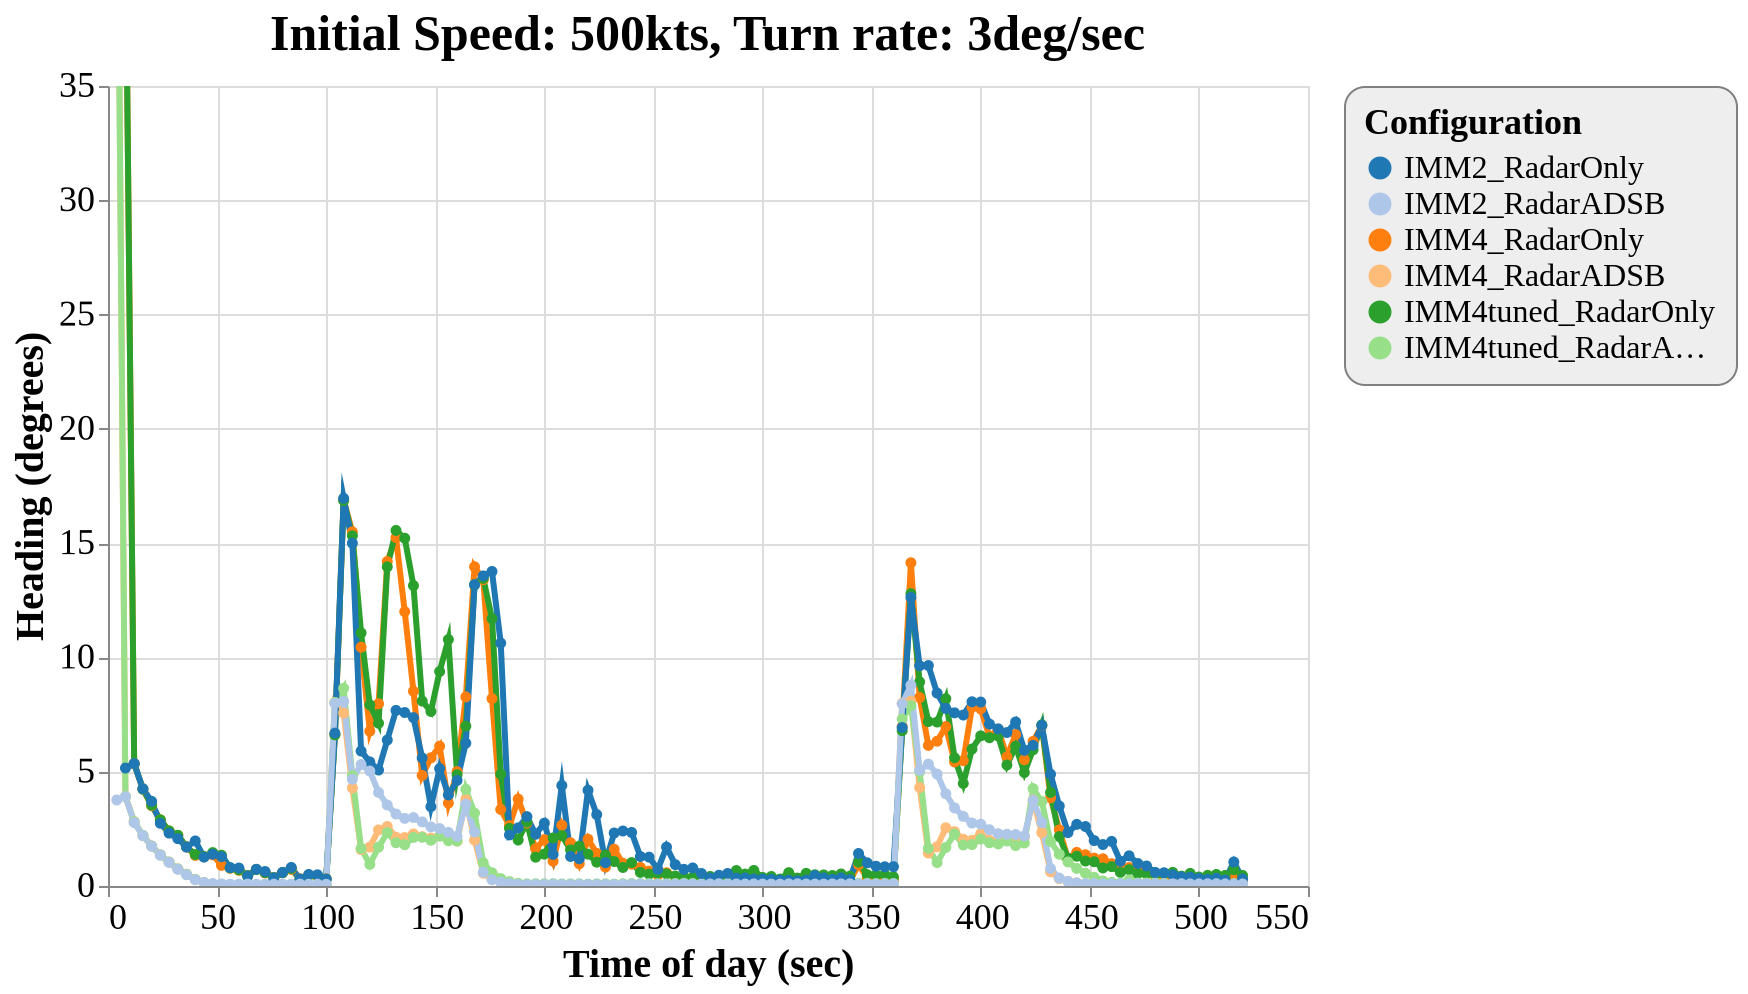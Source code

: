 {
  "config": {
    "view": {
      "continuousWidth": 600,
      "continuousHeight": 400
    },
    "axisX": {
      "labelFontSize": 18,
      "titleFontSize": 20
    },
    "axisY": {
      "labelFontSize": 18,
      "titleFontSize": 20
    },
    "font": "Times New Roman",
    "legend": {
      "cornerRadius": 10,
      "fillColor": "#EEEEEE",
      "labelFontSize": 16,
      "padding": 10,
      "strokeColor": "gray",
      "titleFontSize": 18
    },
    "title": {
      "fontSize": 25
    }
  },
  "data": {
    "name": "data-d1f6c4398a21816cdd3a8d158698f8a1"
  },
  "mark": {
    "type": "line",
    "point": true,
    "strokeWidth": 3
  },
  "encoding": {
    "color": {
      "type": "ordinal",
      "field": "config",
      "scale": {
        "scheme": "category20"
      },
      "sort": [
        "IMM2_RadarOnly",
        "IMM2_RadarADSB",
        "IMM4_RadarOnly",
        "IMM4_RadarADSB",
        "IMM4tuned_RadarOnly",
        "IMM4tuned_RadarADSB"
      ],
      "title": "Configuration"
    },
    "x": {
      "type": "quantitative",
      "field": "time",
      "title": "Time of day (sec)"
    },
    "y": {
      "type": "quantitative",
      "field": "rmse_hdg",
      "scale": {
        "domain": [
          0,
          35
        ],
        "zero": false
      },
      "title": "Heading (degrees)"
    }
  },
  "selection": {
    "selector055": {
      "type": "interval",
      "bind": "scales",
      "encodings": [
        "x",
        "y"
      ]
    }
  },
  "title": "Initial Speed: 500kts, Turn rate: 3deg/sec",
  "$schema": "https://vega.github.io/schema/vega-lite/v4.8.1.json",
  "datasets": {
    "data-d1f6c4398a21816cdd3a8d158698f8a1": [
      {
        "scenario": "turns_new_15",
        "config": "IMM4_RadarOnly",
        "time": 4,
        "rmse_hdg": 90.0,
        "rmse_tr": 0.0,
        "p_uni": 0.0,
        "p_turn": 0.0
      },
      {
        "scenario": "turns_new_15",
        "config": "IMM4_RadarOnly",
        "time": 8,
        "rmse_hdg": 42.49118323302345,
        "rmse_tr": 0.0,
        "p_uni": 0.7539152542372881,
        "p_turn": 0.0086101694915254
      },
      {
        "scenario": "turns_new_15",
        "config": "IMM4_RadarOnly",
        "time": 12,
        "rmse_hdg": 5.352385053186641,
        "rmse_tr": 8.164965809277261e-05,
        "p_uni": 0.9490651515151516,
        "p_turn": 0.01725
      },
      {
        "scenario": "turns_new_15",
        "config": "IMM4_RadarOnly",
        "time": 16,
        "rmse_hdg": 4.238198274666325,
        "rmse_tr": 0.0028472118615613,
        "p_uni": 0.9220553846153846,
        "p_turn": 0.0269692307692307
      },
      {
        "scenario": "turns_new_15",
        "config": "IMM4_RadarOnly",
        "time": 20,
        "rmse_hdg": 3.5141210245724985,
        "rmse_tr": 0.0208802095460014,
        "p_uni": 0.878509589041096,
        "p_turn": 0.0428630136986301
      },
      {
        "scenario": "turns_new_15",
        "config": "IMM4_RadarOnly",
        "time": 24,
        "rmse_hdg": 2.892480826787506,
        "rmse_tr": 0.0165068026381044,
        "p_uni": 0.886432,
        "p_turn": 0.0402853333333333
      },
      {
        "scenario": "turns_new_15",
        "config": "IMM4_RadarOnly",
        "time": 28,
        "rmse_hdg": 2.4040877435709125,
        "rmse_tr": 0.0257596348553077,
        "p_uni": 0.8783318181818183,
        "p_turn": 0.0423363636363636
      },
      {
        "scenario": "turns_new_15",
        "config": "IMM4_RadarOnly",
        "time": 32,
        "rmse_hdg": 2.2081801238711165,
        "rmse_tr": 0.0195112580114453,
        "p_uni": 0.8917067567567567,
        "p_turn": 0.0331418918918918
      },
      {
        "scenario": "turns_new_15",
        "config": "IMM4_RadarOnly",
        "time": 36,
        "rmse_hdg": 1.7097812573694764,
        "rmse_tr": 0.0208589636280512,
        "p_uni": 0.8897155844155844,
        "p_turn": 0.0342064935064935
      },
      {
        "scenario": "turns_new_15",
        "config": "IMM4_RadarOnly",
        "time": 40,
        "rmse_hdg": 1.337456487169756,
        "rmse_tr": 0.0111923692949608,
        "p_uni": 0.9014942028985508,
        "p_turn": 0.0277449275362318
      },
      {
        "scenario": "turns_new_15",
        "config": "IMM4_RadarOnly",
        "time": 44,
        "rmse_hdg": 1.278801522259546,
        "rmse_tr": 0.0086921500344979,
        "p_uni": 0.9185972222222222,
        "p_turn": 0.0226194444444444
      },
      {
        "scenario": "turns_new_15",
        "config": "IMM4_RadarOnly",
        "time": 48,
        "rmse_hdg": 1.363325986871399,
        "rmse_tr": 0.0342293589493654,
        "p_uni": 0.9049436619718312,
        "p_turn": 0.0294422535211267
      },
      {
        "scenario": "turns_new_15",
        "config": "IMM4_RadarOnly",
        "time": 52,
        "rmse_hdg": 0.9021688842185672,
        "rmse_tr": 0.0269842546682319,
        "p_uni": 0.90728115942029,
        "p_turn": 0.0289362318840579
      },
      {
        "scenario": "turns_new_15",
        "config": "IMM4_RadarOnly",
        "time": 56,
        "rmse_hdg": 0.7755864716458118,
        "rmse_tr": 0.0184443207722594,
        "p_uni": 0.904171875,
        "p_turn": 0.0297375
      },
      {
        "scenario": "turns_new_15",
        "config": "IMM4_RadarOnly",
        "time": 60,
        "rmse_hdg": 0.6852272350369346,
        "rmse_tr": 0.0255067459882496,
        "p_uni": 0.8907818181818182,
        "p_turn": 0.0302590909090909
      },
      {
        "scenario": "turns_new_15",
        "config": "IMM4_RadarOnly",
        "time": 64,
        "rmse_hdg": 0.4548504027577514,
        "rmse_tr": 0.0087947269555241,
        "p_uni": 0.9042111111111112,
        "p_turn": 0.0257888888888888
      },
      {
        "scenario": "turns_new_15",
        "config": "IMM4_RadarOnly",
        "time": 68,
        "rmse_hdg": 0.7246047198300606,
        "rmse_tr": 0.0097753363113501,
        "p_uni": 0.910232,
        "p_turn": 0.024456
      },
      {
        "scenario": "turns_new_15",
        "config": "IMM4_RadarOnly",
        "time": 72,
        "rmse_hdg": 0.5678195555095353,
        "rmse_tr": 0.0186284728305892,
        "p_uni": 0.9341380952380952,
        "p_turn": 0.0130047619047619
      },
      {
        "scenario": "turns_new_15",
        "config": "IMM4_RadarOnly",
        "time": 76,
        "rmse_hdg": 0.3695116897865187,
        "rmse_tr": 0.0073440073831964,
        "p_uni": 0.9443444444444444,
        "p_turn": 0.0144055555555555
      },
      {
        "scenario": "turns_new_15",
        "config": "IMM4_RadarOnly",
        "time": 80,
        "rmse_hdg": 0.5836848464711075,
        "rmse_tr": 0.0091764263196518,
        "p_uni": 0.932148,
        "p_turn": 0.020692
      },
      {
        "scenario": "turns_new_15",
        "config": "IMM4_RadarOnly",
        "time": 84,
        "rmse_hdg": 0.7248448109768039,
        "rmse_tr": 0.0171922047673329,
        "p_uni": 0.8747619047619049,
        "p_turn": 0.0241428571428571
      },
      {
        "scenario": "turns_new_15",
        "config": "IMM4_RadarOnly",
        "time": 88,
        "rmse_hdg": 0.3101433360381775,
        "rmse_tr": 0.0057518113089124,
        "p_uni": 0.9562111111111112,
        "p_turn": 0.0110222222222222
      },
      {
        "scenario": "turns_new_15",
        "config": "IMM4_RadarOnly",
        "time": 92,
        "rmse_hdg": 0.465995708134742,
        "rmse_tr": 0.0080200748126186,
        "p_uni": 0.96292,
        "p_turn": 0.010568
      },
      {
        "scenario": "turns_new_15",
        "config": "IMM4_RadarOnly",
        "time": 96,
        "rmse_hdg": 0.4370300196728341,
        "rmse_tr": 0.0134684463699065,
        "p_uni": 0.9544523809523808,
        "p_turn": 0.0109
      },
      {
        "scenario": "turns_new_15",
        "config": "IMM4_RadarOnly",
        "time": 100,
        "rmse_hdg": 0.3087155052113428,
        "rmse_tr": 0.0046465606975255,
        "p_uni": 0.9663736842105264,
        "p_turn": 0.0099894736842105
      },
      {
        "scenario": "turns_new_15",
        "config": "IMM4_RadarOnly",
        "time": 104,
        "rmse_hdg": 6.623822574176233,
        "rmse_tr": 3.0020787204452186,
        "p_uni": 0.9430333333333332,
        "p_turn": 0.0148083333333333
      },
      {
        "scenario": "turns_new_15",
        "config": "IMM4_RadarOnly",
        "time": 108,
        "rmse_hdg": 16.882702036939918,
        "rmse_tr": 3.0008499614196613,
        "p_uni": 0.914004761904762,
        "p_turn": 0.0188238095238095
      },
      {
        "scenario": "turns_new_15",
        "config": "IMM4_RadarOnly",
        "time": 112,
        "rmse_hdg": 15.491814526319848,
        "rmse_tr": 2.7262065283582526,
        "p_uni": 0.1817157894736842,
        "p_turn": 0.6414
      },
      {
        "scenario": "turns_new_15",
        "config": "IMM4_RadarOnly",
        "time": 116,
        "rmse_hdg": 10.4474854806695,
        "rmse_tr": 2.480834525396646,
        "p_uni": 0.0099519999999999,
        "p_turn": 0.94376
      },
      {
        "scenario": "turns_new_15",
        "config": "IMM4_RadarOnly",
        "time": 120,
        "rmse_hdg": 6.77502837355682,
        "rmse_tr": 2.313983753508222,
        "p_uni": 0.00998,
        "p_turn": 0.96209
      },
      {
        "scenario": "turns_new_15",
        "config": "IMM4_RadarOnly",
        "time": 124,
        "rmse_hdg": 7.973683273810953,
        "rmse_tr": 1.809133527701212,
        "p_uni": 0.0105473684210526,
        "p_turn": 0.9639526315789474
      },
      {
        "scenario": "turns_new_15",
        "config": "IMM4_RadarOnly",
        "time": 128,
        "rmse_hdg": 14.194682983119067,
        "rmse_tr": 1.4998601784833143,
        "p_uni": 0.0099541666666666,
        "p_turn": 0.9475041666666666
      },
      {
        "scenario": "turns_new_15",
        "config": "IMM4_RadarOnly",
        "time": 132,
        "rmse_hdg": 15.242020387340228,
        "rmse_tr": 1.4505935853987495,
        "p_uni": 0.0099857142857142,
        "p_turn": 0.9690523809523808
      },
      {
        "scenario": "turns_new_15",
        "config": "IMM4_RadarOnly",
        "time": 136,
        "rmse_hdg": 12.003950367807164,
        "rmse_tr": 1.3327730253956305,
        "p_uni": 0.01115,
        "p_turn": 0.8294666666666666
      },
      {
        "scenario": "turns_new_15",
        "config": "IMM4_RadarOnly",
        "time": 140,
        "rmse_hdg": 8.521859552421645,
        "rmse_tr": 1.4788269459270749,
        "p_uni": 0.102208,
        "p_turn": 0.466228
      },
      {
        "scenario": "turns_new_15",
        "config": "IMM4_RadarOnly",
        "time": 144,
        "rmse_hdg": 4.839291425257566,
        "rmse_tr": 1.4887506651072042,
        "p_uni": 0.1246095238095238,
        "p_turn": 0.4340761904761905
      },
      {
        "scenario": "turns_new_15",
        "config": "IMM4_RadarOnly",
        "time": 148,
        "rmse_hdg": 5.606839772397044,
        "rmse_tr": 1.362166652188099,
        "p_uni": 0.1666555555555555,
        "p_turn": 0.6795777777777778
      },
      {
        "scenario": "turns_new_15",
        "config": "IMM4_RadarOnly",
        "time": 152,
        "rmse_hdg": 6.117448281759318,
        "rmse_tr": 1.287031599424298,
        "p_uni": 0.0896958333333333,
        "p_turn": 0.8356791666666666
      },
      {
        "scenario": "turns_new_15",
        "config": "IMM4_RadarOnly",
        "time": 156,
        "rmse_hdg": 3.624573006513381,
        "rmse_tr": 1.159871246381174,
        "p_uni": 0.0183863636363636,
        "p_turn": 0.9581681818181818
      },
      {
        "scenario": "turns_new_15",
        "config": "IMM4_RadarOnly",
        "time": 160,
        "rmse_hdg": 5.00470790306487,
        "rmse_tr": 1.0117192226875773,
        "p_uni": 0.0108166666666666,
        "p_turn": 0.9599166666666668
      },
      {
        "scenario": "turns_new_15",
        "config": "IMM4_RadarOnly",
        "time": 164,
        "rmse_hdg": 8.27182038610608,
        "rmse_tr": 1.966246981455619,
        "p_uni": 0.0391458333333333,
        "p_turn": 0.8843041666666666
      },
      {
        "scenario": "turns_new_15",
        "config": "IMM4_RadarOnly",
        "time": 168,
        "rmse_hdg": 13.965078035781058,
        "rmse_tr": 2.0252470065963,
        "p_uni": 0.0287318181818181,
        "p_turn": 0.9358227272727272
      },
      {
        "scenario": "turns_new_15",
        "config": "IMM4_RadarOnly",
        "time": 172,
        "rmse_hdg": 13.40180108128092,
        "rmse_tr": 1.8203920496542616,
        "p_uni": 0.1628944444444444,
        "p_turn": 0.5631833333333334
      },
      {
        "scenario": "turns_new_15",
        "config": "IMM4_RadarOnly",
        "time": 176,
        "rmse_hdg": 8.19731841315601,
        "rmse_tr": 1.5485441255417942,
        "p_uni": 0.2437,
        "p_turn": 0.51895
      },
      {
        "scenario": "turns_new_15",
        "config": "IMM4_RadarOnly",
        "time": 180,
        "rmse_hdg": 3.3493418620813995,
        "rmse_tr": 1.505684567503493,
        "p_uni": 0.4366863636363636,
        "p_turn": 0.2551818181818182
      },
      {
        "scenario": "turns_new_15",
        "config": "IMM4_RadarOnly",
        "time": 184,
        "rmse_hdg": 2.6438135335155555,
        "rmse_tr": 1.3388480116627628,
        "p_uni": 0.4500611111111111,
        "p_turn": 0.1415777777777777
      },
      {
        "scenario": "turns_new_15",
        "config": "IMM4_RadarOnly",
        "time": 188,
        "rmse_hdg": 3.801673425392214,
        "rmse_tr": 1.1933287761202556,
        "p_uni": 0.5494416666666667,
        "p_turn": 0.1775333333333333
      },
      {
        "scenario": "turns_new_15",
        "config": "IMM4_RadarOnly",
        "time": 192,
        "rmse_hdg": 2.7523395007289184,
        "rmse_tr": 1.184862473991276,
        "p_uni": 0.6240954545454546,
        "p_turn": 0.0698363636363636
      },
      {
        "scenario": "turns_new_15",
        "config": "IMM4_RadarOnly",
        "time": 196,
        "rmse_hdg": 1.6318888170188264,
        "rmse_tr": 1.0718542712929258,
        "p_uni": 0.6412111111111112,
        "p_turn": 0.0401555555555555
      },
      {
        "scenario": "turns_new_15",
        "config": "IMM4_RadarOnly",
        "time": 200,
        "rmse_hdg": 2.029101812789752,
        "rmse_tr": 0.9501506086756282,
        "p_uni": 0.743,
        "p_turn": 0.0360958333333333
      },
      {
        "scenario": "turns_new_15",
        "config": "IMM4_RadarOnly",
        "time": 204,
        "rmse_hdg": 1.0842574812812154,
        "rmse_tr": 0.9474217155748844,
        "p_uni": 0.7990333333333333,
        "p_turn": 0.0140619047619047
      },
      {
        "scenario": "turns_new_15",
        "config": "IMM4_RadarOnly",
        "time": 208,
        "rmse_hdg": 2.6602119798575816,
        "rmse_tr": 0.8701851016370662,
        "p_uni": 0.7303555555555555,
        "p_turn": 0.0229888888888888
      },
      {
        "scenario": "turns_new_15",
        "config": "IMM4_RadarOnly",
        "time": 212,
        "rmse_hdg": 1.8909405067320293,
        "rmse_tr": 0.7599651060410603,
        "p_uni": 0.8259839999999999,
        "p_turn": 0.017216
      },
      {
        "scenario": "turns_new_15",
        "config": "IMM4_RadarOnly",
        "time": 216,
        "rmse_hdg": 0.9736749237516872,
        "rmse_tr": 0.7578285803154017,
        "p_uni": 0.8442952380952381,
        "p_turn": 0.0129333333333333
      },
      {
        "scenario": "turns_new_15",
        "config": "IMM4_RadarOnly",
        "time": 220,
        "rmse_hdg": 2.0485496224293795,
        "rmse_tr": 0.6994902143704371,
        "p_uni": 0.7773833333333333,
        "p_turn": 0.0310611111111111
      },
      {
        "scenario": "turns_new_15",
        "config": "IMM4_RadarOnly",
        "time": 224,
        "rmse_hdg": 1.4277352695790582,
        "rmse_tr": 0.6101644381640083,
        "p_uni": 0.852596,
        "p_turn": 0.017352
      },
      {
        "scenario": "turns_new_15",
        "config": "IMM4_RadarOnly",
        "time": 228,
        "rmse_hdg": 0.828550081826828,
        "rmse_tr": 0.6068890570928492,
        "p_uni": 0.908604761904762,
        "p_turn": 0.0136238095238095
      },
      {
        "scenario": "turns_new_15",
        "config": "IMM4_RadarOnly",
        "time": 232,
        "rmse_hdg": 1.6073615371505938,
        "rmse_tr": 0.5594371044978058,
        "p_uni": 0.8307444444444445,
        "p_turn": 0.0118166666666666
      },
      {
        "scenario": "turns_new_15",
        "config": "IMM4_RadarOnly",
        "time": 236,
        "rmse_hdg": 0.9944173716759572,
        "rmse_tr": 0.4653622396487591,
        "p_uni": 0.924725,
        "p_turn": 0.016265909090909
      },
      {
        "scenario": "turns_new_15",
        "config": "IMM4_RadarOnly",
        "time": 240,
        "rmse_hdg": 0.955654599887281,
        "rmse_tr": 0.4128587940896292,
        "p_uni": 0.8753557142857143,
        "p_turn": 0.0223557142857142
      },
      {
        "scenario": "turns_new_15",
        "config": "IMM4_RadarOnly",
        "time": 244,
        "rmse_hdg": 0.8130483497600971,
        "rmse_tr": 0.3235946074952424,
        "p_uni": 0.8967857142857143,
        "p_turn": 0.0201174603174603
      },
      {
        "scenario": "turns_new_15",
        "config": "IMM4_RadarOnly",
        "time": 248,
        "rmse_hdg": 0.6514427308512629,
        "rmse_tr": 0.2447327460183541,
        "p_uni": 0.909375,
        "p_turn": 0.0214394736842105
      },
      {
        "scenario": "turns_new_15",
        "config": "IMM4_RadarOnly",
        "time": 252,
        "rmse_hdg": 0.4836427339655267,
        "rmse_tr": 0.2007891361749493,
        "p_uni": 0.9074470588235296,
        "p_turn": 0.0236926470588235
      },
      {
        "scenario": "turns_new_15",
        "config": "IMM4_RadarOnly",
        "time": 256,
        "rmse_hdg": 0.5778820747416283,
        "rmse_tr": 0.1608075342666601,
        "p_uni": 0.8928276923076923,
        "p_turn": 0.0249907692307692
      },
      {
        "scenario": "turns_new_15",
        "config": "IMM4_RadarOnly",
        "time": 260,
        "rmse_hdg": 0.4205462577762106,
        "rmse_tr": 0.1216482194517233,
        "p_uni": 0.913287323943662,
        "p_turn": 0.0230577464788732
      },
      {
        "scenario": "turns_new_15",
        "config": "IMM4_RadarOnly",
        "time": 264,
        "rmse_hdg": 0.3156163789002976,
        "rmse_tr": 0.0992157224891352,
        "p_uni": 0.9212876712328768,
        "p_turn": 0.0210136986301369
      },
      {
        "scenario": "turns_new_15",
        "config": "IMM4_RadarOnly",
        "time": 268,
        "rmse_hdg": 0.3219730837611557,
        "rmse_tr": 0.0746748827648361,
        "p_uni": 0.912876811594203,
        "p_turn": 0.0225521739130434
      },
      {
        "scenario": "turns_new_15",
        "config": "IMM4_RadarOnly",
        "time": 272,
        "rmse_hdg": 0.2826204598473429,
        "rmse_tr": 0.0564791602322532,
        "p_uni": 0.9221364864864864,
        "p_turn": 0.0221918918918918
      },
      {
        "scenario": "turns_new_15",
        "config": "IMM4_RadarOnly",
        "time": 276,
        "rmse_hdg": 0.2255404468176038,
        "rmse_tr": 0.0475499621883087,
        "p_uni": 0.9239013698630136,
        "p_turn": 0.0209328767123287
      },
      {
        "scenario": "turns_new_15",
        "config": "IMM4_RadarOnly",
        "time": 280,
        "rmse_hdg": 0.2706869567811297,
        "rmse_tr": 0.0364417539173326,
        "p_uni": 0.9065728571428572,
        "p_turn": 0.0252757142857142
      },
      {
        "scenario": "turns_new_15",
        "config": "IMM4_RadarOnly",
        "time": 284,
        "rmse_hdg": 0.3165944587039561,
        "rmse_tr": 0.027181111465737,
        "p_uni": 0.9214179487179488,
        "p_turn": 0.0239641025641025
      },
      {
        "scenario": "turns_new_15",
        "config": "IMM4_RadarOnly",
        "time": 288,
        "rmse_hdg": 0.2331612727372969,
        "rmse_tr": 0.026672110762692,
        "p_uni": 0.9073044776119404,
        "p_turn": 0.0305776119402985
      },
      {
        "scenario": "turns_new_15",
        "config": "IMM4_RadarOnly",
        "time": 292,
        "rmse_hdg": 0.2265696423109281,
        "rmse_tr": 0.0219731750672316,
        "p_uni": 0.9199197183098592,
        "p_turn": 0.0239154929577464
      },
      {
        "scenario": "turns_new_15",
        "config": "IMM4_RadarOnly",
        "time": 296,
        "rmse_hdg": 0.2610278267077877,
        "rmse_tr": 0.0214210576425702,
        "p_uni": 0.9013092105263156,
        "p_turn": 0.033003947368421
      },
      {
        "scenario": "turns_new_15",
        "config": "IMM4_RadarOnly",
        "time": 300,
        "rmse_hdg": 0.2546320875302254,
        "rmse_tr": 0.0159800222500192,
        "p_uni": 0.9177597222222222,
        "p_turn": 0.0252069444444444
      },
      {
        "scenario": "turns_new_15",
        "config": "IMM4_RadarOnly",
        "time": 304,
        "rmse_hdg": 0.2396228654512333,
        "rmse_tr": 0.0136901316970419,
        "p_uni": 0.922,
        "p_turn": 0.0227558823529411
      },
      {
        "scenario": "turns_new_15",
        "config": "IMM4_RadarOnly",
        "time": 308,
        "rmse_hdg": 0.2017993383858669,
        "rmse_tr": 0.0123089672871315,
        "p_uni": 0.923777027027027,
        "p_turn": 0.0225635135135135
      },
      {
        "scenario": "turns_new_15",
        "config": "IMM4_RadarOnly",
        "time": 312,
        "rmse_hdg": 0.2004115484007707,
        "rmse_tr": 0.0143555652456156,
        "p_uni": 0.9143929577464788,
        "p_turn": 0.0269732394366197
      },
      {
        "scenario": "turns_new_15",
        "config": "IMM4_RadarOnly",
        "time": 316,
        "rmse_hdg": 0.1739675426117001,
        "rmse_tr": 0.0112632209895226,
        "p_uni": 0.9153029411764706,
        "p_turn": 0.0227558823529411
      },
      {
        "scenario": "turns_new_15",
        "config": "IMM4_RadarOnly",
        "time": 320,
        "rmse_hdg": 0.2336122142925477,
        "rmse_tr": 0.0104048770615835,
        "p_uni": 0.9025733333333332,
        "p_turn": 0.02676
      },
      {
        "scenario": "turns_new_15",
        "config": "IMM4_RadarOnly",
        "time": 324,
        "rmse_hdg": 0.3509061628628594,
        "rmse_tr": 0.0103203551164545,
        "p_uni": 0.9126486486486488,
        "p_turn": 0.0267662162162162
      },
      {
        "scenario": "turns_new_15",
        "config": "IMM4_RadarOnly",
        "time": 328,
        "rmse_hdg": 0.2928181445085376,
        "rmse_tr": 0.0076127686537384,
        "p_uni": 0.9153013698630136,
        "p_turn": 0.0229739726027397
      },
      {
        "scenario": "turns_new_15",
        "config": "IMM4_RadarOnly",
        "time": 332,
        "rmse_hdg": 0.246272207120497,
        "rmse_tr": 0.0074348585199801,
        "p_uni": 0.9152272727272728,
        "p_turn": 0.0233212121212121
      },
      {
        "scenario": "turns_new_15",
        "config": "IMM4_RadarOnly",
        "time": 336,
        "rmse_hdg": 0.2857335506583529,
        "rmse_tr": 0.0088626610317319,
        "p_uni": 0.9166802816901408,
        "p_turn": 0.0262718309859154
      },
      {
        "scenario": "turns_new_15",
        "config": "IMM4_RadarOnly",
        "time": 340,
        "rmse_hdg": 0.2118601477914655,
        "rmse_tr": 0.0100348974417612,
        "p_uni": 0.9064097222222222,
        "p_turn": 0.0278999999999999
      },
      {
        "scenario": "turns_new_15",
        "config": "IMM4_RadarOnly",
        "time": 344,
        "rmse_hdg": 0.9322344721748428,
        "rmse_tr": 0.0188742623108236,
        "p_uni": 0.8860958333333334,
        "p_turn": 0.0346777777777777
      },
      {
        "scenario": "turns_new_15",
        "config": "IMM4_RadarOnly",
        "time": 348,
        "rmse_hdg": 0.3632426261873069,
        "rmse_tr": 0.0110934943294868,
        "p_uni": 0.9085561643835616,
        "p_turn": 0.0267561643835616
      },
      {
        "scenario": "turns_new_15",
        "config": "IMM4_RadarOnly",
        "time": 352,
        "rmse_hdg": 0.324102490336658,
        "rmse_tr": 0.00926192106521,
        "p_uni": 0.9131651515151517,
        "p_turn": 0.0252560606060606
      },
      {
        "scenario": "turns_new_15",
        "config": "IMM4_RadarOnly",
        "time": 356,
        "rmse_hdg": 0.3393405369241908,
        "rmse_tr": 0.0083564904914284,
        "p_uni": 0.9109573333333332,
        "p_turn": 0.02592
      },
      {
        "scenario": "turns_new_15",
        "config": "IMM4_RadarOnly",
        "time": 360,
        "rmse_hdg": 0.2757281766473277,
        "rmse_tr": 0.0071814639633945,
        "p_uni": 0.9181205479452056,
        "p_turn": 0.0231958904109589
      },
      {
        "scenario": "turns_new_15",
        "config": "IMM4_RadarOnly",
        "time": 364,
        "rmse_hdg": 6.968758192662023,
        "rmse_tr": 2.996913132634782,
        "p_uni": 0.9040470588235294,
        "p_turn": 0.0281308823529411
      },
      {
        "scenario": "turns_new_15",
        "config": "IMM4_RadarOnly",
        "time": 368,
        "rmse_hdg": 14.142233263884927,
        "rmse_tr": 2.826380248562933,
        "p_uni": 0.4287346666666666,
        "p_turn": 0.3987853333333333
      },
      {
        "scenario": "turns_new_15",
        "config": "IMM4_RadarOnly",
        "time": 372,
        "rmse_hdg": 8.248192038890858,
        "rmse_tr": 2.355962857200224,
        "p_uni": 0.0168352112676056,
        "p_turn": 0.9352197183098592
      },
      {
        "scenario": "turns_new_15",
        "config": "IMM4_RadarOnly",
        "time": 376,
        "rmse_hdg": 6.151262511405181,
        "rmse_tr": 1.889497195188445,
        "p_uni": 0.024103125,
        "p_turn": 0.9509921875
      },
      {
        "scenario": "turns_new_15",
        "config": "IMM4_RadarOnly",
        "time": 380,
        "rmse_hdg": 6.3349568551644335,
        "rmse_tr": 1.3695384419015604,
        "p_uni": 0.0422320512820512,
        "p_turn": 0.9214461538461538
      },
      {
        "scenario": "turns_new_15",
        "config": "IMM4_RadarOnly",
        "time": 384,
        "rmse_hdg": 6.972972029334698,
        "rmse_tr": 0.8966433035316307,
        "p_uni": 0.0370202898550724,
        "p_turn": 0.9153115942028984
      },
      {
        "scenario": "turns_new_15",
        "config": "IMM4_RadarOnly",
        "time": 388,
        "rmse_hdg": 5.427776759277742,
        "rmse_tr": 0.4545299271408503,
        "p_uni": 0.06268,
        "p_turn": 0.8747111111111111
      },
      {
        "scenario": "turns_new_15",
        "config": "IMM4_RadarOnly",
        "time": 392,
        "rmse_hdg": 5.482165741079581,
        "rmse_tr": 0.3803906884156516,
        "p_uni": 0.1158466666666666,
        "p_turn": 0.7620158333333333
      },
      {
        "scenario": "turns_new_15",
        "config": "IMM4_RadarOnly",
        "time": 396,
        "rmse_hdg": 7.814692178101207,
        "rmse_tr": 0.4968975140092486,
        "p_uni": 0.1526838095238095,
        "p_turn": 0.6980752380952381
      },
      {
        "scenario": "turns_new_15",
        "config": "IMM4_RadarOnly",
        "time": 400,
        "rmse_hdg": 7.747999798499121,
        "rmse_tr": 0.4850990344458943,
        "p_uni": 0.1154398305084745,
        "p_turn": 0.7698322033898305
      },
      {
        "scenario": "turns_new_15",
        "config": "IMM4_RadarOnly",
        "time": 404,
        "rmse_hdg": 6.535678961013971,
        "rmse_tr": 0.3450348051713928,
        "p_uni": 0.0735949152542373,
        "p_turn": 0.8618559322033899
      },
      {
        "scenario": "turns_new_15",
        "config": "IMM4_RadarOnly",
        "time": 408,
        "rmse_hdg": 6.859092553690573,
        "rmse_tr": 0.2874362763999252,
        "p_uni": 0.0641102803738317,
        "p_turn": 0.8797252336448598
      },
      {
        "scenario": "turns_new_15",
        "config": "IMM4_RadarOnly",
        "time": 412,
        "rmse_hdg": 5.647865303384059,
        "rmse_tr": 0.2320531404657131,
        "p_uni": 0.0790559322033898,
        "p_turn": 0.8557491525423728
      },
      {
        "scenario": "turns_new_15",
        "config": "IMM4_RadarOnly",
        "time": 416,
        "rmse_hdg": 6.623323414743773,
        "rmse_tr": 0.2585665179874183,
        "p_uni": 0.0734620689655172,
        "p_turn": 0.8749189655172414
      },
      {
        "scenario": "turns_new_15",
        "config": "IMM4_RadarOnly",
        "time": 420,
        "rmse_hdg": 5.523462250716009,
        "rmse_tr": 0.2825028741416715,
        "p_uni": 0.0695627118644067,
        "p_turn": 0.8793983050847458
      },
      {
        "scenario": "turns_new_15",
        "config": "IMM4_RadarOnly",
        "time": 424,
        "rmse_hdg": 6.32558549831964,
        "rmse_tr": 2.9620238387012487,
        "p_uni": 0.0762991379310344,
        "p_turn": 0.8653568965517241
      },
      {
        "scenario": "turns_new_15",
        "config": "IMM4_RadarOnly",
        "time": 428,
        "rmse_hdg": 7.014896603584002,
        "rmse_tr": 2.4380605791152723,
        "p_uni": 0.2304923076923077,
        "p_turn": 0.6058376068376068
      },
      {
        "scenario": "turns_new_15",
        "config": "IMM4_RadarOnly",
        "time": 432,
        "rmse_hdg": 3.859323099017325,
        "rmse_tr": 1.632570693349176,
        "p_uni": 0.442684347826087,
        "p_turn": 0.3096373913043478
      },
      {
        "scenario": "turns_new_15",
        "config": "IMM4_RadarOnly",
        "time": 436,
        "rmse_hdg": 2.453749242450741,
        "rmse_tr": 1.0495992973922033,
        "p_uni": 0.5593577586206896,
        "p_turn": 0.1719155172413793
      },
      {
        "scenario": "turns_new_15",
        "config": "IMM4_RadarOnly",
        "time": 440,
        "rmse_hdg": 1.1998522636330922,
        "rmse_tr": 0.6932168872857771,
        "p_uni": 0.6648418181818182,
        "p_turn": 0.10352
      },
      {
        "scenario": "turns_new_15",
        "config": "IMM4_RadarOnly",
        "time": 444,
        "rmse_hdg": 1.4710335378302857,
        "rmse_tr": 0.4602570269169677,
        "p_uni": 0.7178190082644628,
        "p_turn": 0.0836471074380165
      },
      {
        "scenario": "turns_new_15",
        "config": "IMM4_RadarOnly",
        "time": 448,
        "rmse_hdg": 1.366750466473979,
        "rmse_tr": 0.3147480575692084,
        "p_uni": 0.7659709401709401,
        "p_turn": 0.0609282051282051
      },
      {
        "scenario": "turns_new_15",
        "config": "IMM4_RadarOnly",
        "time": 452,
        "rmse_hdg": 1.2207906890790303,
        "rmse_tr": 0.2053565429189588,
        "p_uni": 0.7942579439252337,
        "p_turn": 0.0588560747663551
      },
      {
        "scenario": "turns_new_15",
        "config": "IMM4_RadarOnly",
        "time": 456,
        "rmse_hdg": 1.1902147989357357,
        "rmse_tr": 0.156666371990533,
        "p_uni": 0.8317915492957747,
        "p_turn": 0.0472549295774647
      },
      {
        "scenario": "turns_new_15",
        "config": "IMM4_RadarOnly",
        "time": 460,
        "rmse_hdg": 0.9762914884513416,
        "rmse_tr": 0.1389624369145829,
        "p_uni": 0.8410830985915493,
        "p_turn": 0.0453774647887323
      },
      {
        "scenario": "turns_new_15",
        "config": "IMM4_RadarOnly",
        "time": 464,
        "rmse_hdg": 0.8277817747852795,
        "rmse_tr": 0.1096504950589219,
        "p_uni": 0.8864306666666666,
        "p_turn": 0.0294293333333333
      },
      {
        "scenario": "turns_new_15",
        "config": "IMM4_RadarOnly",
        "time": 468,
        "rmse_hdg": 0.8079359896552953,
        "rmse_tr": 0.0791422191063052,
        "p_uni": 0.8926140845070423,
        "p_turn": 0.0292647887323943
      },
      {
        "scenario": "turns_new_15",
        "config": "IMM4_RadarOnly",
        "time": 472,
        "rmse_hdg": 0.6740930265554633,
        "rmse_tr": 0.0631630931638735,
        "p_uni": 0.8921225352112676,
        "p_turn": 0.0281901408450704
      },
      {
        "scenario": "turns_new_15",
        "config": "IMM4_RadarOnly",
        "time": 476,
        "rmse_hdg": 0.5886939156435967,
        "rmse_tr": 0.0464043838673164,
        "p_uni": 0.9054342105263158,
        "p_turn": 0.0269815789473684
      },
      {
        "scenario": "turns_new_15",
        "config": "IMM4_RadarOnly",
        "time": 480,
        "rmse_hdg": 0.4504743531624665,
        "rmse_tr": 0.0340921168097762,
        "p_uni": 0.9112485714285714,
        "p_turn": 0.0242314285714285
      },
      {
        "scenario": "turns_new_15",
        "config": "IMM4_RadarOnly",
        "time": 484,
        "rmse_hdg": 0.2661333953621457,
        "rmse_tr": 0.0300115691977991,
        "p_uni": 0.9016015873015872,
        "p_turn": 0.0282587301587301
      },
      {
        "scenario": "turns_new_15",
        "config": "IMM4_RadarOnly",
        "time": 488,
        "rmse_hdg": 0.3640347968715812,
        "rmse_tr": 0.021987760231547,
        "p_uni": 0.90082,
        "p_turn": 0.0271266666666666
      },
      {
        "scenario": "turns_new_15",
        "config": "IMM4_RadarOnly",
        "time": 492,
        "rmse_hdg": 0.2789083273630658,
        "rmse_tr": 0.0189135485523097,
        "p_uni": 0.9111304347826088,
        "p_turn": 0.0257115942028985
      },
      {
        "scenario": "turns_new_15",
        "config": "IMM4_RadarOnly",
        "time": 496,
        "rmse_hdg": 0.2470707173947154,
        "rmse_tr": 0.0176578851817229,
        "p_uni": 0.9134863636363636,
        "p_turn": 0.0255833333333333
      },
      {
        "scenario": "turns_new_15",
        "config": "IMM4_RadarOnly",
        "time": 500,
        "rmse_hdg": 0.2441936845120194,
        "rmse_tr": 0.0141869217943851,
        "p_uni": 0.9263055555555556,
        "p_turn": 0.0222180555555555
      },
      {
        "scenario": "turns_new_15",
        "config": "IMM4_RadarOnly",
        "time": 504,
        "rmse_hdg": 0.3076963227388769,
        "rmse_tr": 0.0101623244308493,
        "p_uni": 0.917914864864865,
        "p_turn": 0.0243364864864864
      },
      {
        "scenario": "turns_new_15",
        "config": "IMM4_RadarOnly",
        "time": 508,
        "rmse_hdg": 0.2442756398728582,
        "rmse_tr": 0.0112851281626332,
        "p_uni": 0.9102426470588236,
        "p_turn": 0.0260544117647058
      },
      {
        "scenario": "turns_new_15",
        "config": "IMM4_RadarOnly",
        "time": 512,
        "rmse_hdg": 0.213079186515313,
        "rmse_tr": 0.0107136323349375,
        "p_uni": 0.914982191780822,
        "p_turn": 0.0257205479452054
      },
      {
        "scenario": "turns_new_15",
        "config": "IMM4_RadarOnly",
        "time": 516,
        "rmse_hdg": 0.3131552589630523,
        "rmse_tr": 0.0143966118386387,
        "p_uni": 0.9004324324324325,
        "p_turn": 0.0336283783783783
      },
      {
        "scenario": "turns_new_15",
        "config": "IMM4_RadarOnly",
        "time": 520,
        "rmse_hdg": 0.242138361098553,
        "rmse_tr": 0.0102789268908854,
        "p_uni": 0.9184718309859156,
        "p_turn": 0.0251056338028169
      },
      {
        "scenario": "turns_new_15",
        "config": "IMM4_RadarADSB",
        "time": 4,
        "rmse_hdg": 48.97879572238119,
        "rmse_tr": 0.0,
        "p_uni": 0.6634013824884792,
        "p_turn": 0.014226728110599
      },
      {
        "scenario": "turns_new_15",
        "config": "IMM4_RadarADSB",
        "time": 8,
        "rmse_hdg": 3.908752007165602,
        "rmse_tr": 0.0002812196775516,
        "p_uni": 0.869112676056338,
        "p_turn": 0.0467651408450704
      },
      {
        "scenario": "turns_new_15",
        "config": "IMM4_RadarADSB",
        "time": 12,
        "rmse_hdg": 2.811157797645893,
        "rmse_tr": 0.0023554539403915,
        "p_uni": 0.7979493197278912,
        "p_turn": 0.0746795918367347
      },
      {
        "scenario": "turns_new_15",
        "config": "IMM4_RadarADSB",
        "time": 16,
        "rmse_hdg": 2.2095151944184943,
        "rmse_tr": 0.0063216206248037,
        "p_uni": 0.7741390845070423,
        "p_turn": 0.0834140845070422
      },
      {
        "scenario": "turns_new_15",
        "config": "IMM4_RadarADSB",
        "time": 20,
        "rmse_hdg": 1.749949999285694,
        "rmse_tr": 0.0072941335031409,
        "p_uni": 0.7872513698630137,
        "p_turn": 0.0759914383561643
      },
      {
        "scenario": "turns_new_15",
        "config": "IMM4_RadarADSB",
        "time": 24,
        "rmse_hdg": 1.3595079054446293,
        "rmse_tr": 0.0055441758545378,
        "p_uni": 0.80665,
        "p_turn": 0.0669244966442953
      },
      {
        "scenario": "turns_new_15",
        "config": "IMM4_RadarADSB",
        "time": 28,
        "rmse_hdg": 1.0476434708932536,
        "rmse_tr": 0.0042477858009233,
        "p_uni": 0.8191505263157894,
        "p_turn": 0.0620838596491228
      },
      {
        "scenario": "turns_new_15",
        "config": "IMM4_RadarADSB",
        "time": 32,
        "rmse_hdg": 0.7484303208752834,
        "rmse_tr": 0.003856559080995,
        "p_uni": 0.8261003424657534,
        "p_turn": 0.0595431506849315
      },
      {
        "scenario": "turns_new_15",
        "config": "IMM4_RadarADSB",
        "time": 36,
        "rmse_hdg": 0.5137464856376318,
        "rmse_tr": 0.0031487482250277,
        "p_uni": 0.8300923076923077,
        "p_turn": 0.0578107023411371
      },
      {
        "scenario": "turns_new_15",
        "config": "IMM4_RadarADSB",
        "time": 40,
        "rmse_hdg": 0.288353067677103,
        "rmse_tr": 0.0028979926162799,
        "p_uni": 0.8302056856187291,
        "p_turn": 0.058066889632107
      },
      {
        "scenario": "turns_new_15",
        "config": "IMM4_RadarADSB",
        "time": 44,
        "rmse_hdg": 0.1448163274892823,
        "rmse_tr": 0.0030944651049437,
        "p_uni": 0.8300918367346939,
        "p_turn": 0.0575690476190476
      },
      {
        "scenario": "turns_new_15",
        "config": "IMM4_RadarADSB",
        "time": 48,
        "rmse_hdg": 0.0874818963659389,
        "rmse_tr": 0.0026278148638943,
        "p_uni": 0.8317996575342466,
        "p_turn": 0.0574431506849315
      },
      {
        "scenario": "turns_new_15",
        "config": "IMM4_RadarADSB",
        "time": 52,
        "rmse_hdg": 0.0702058335211732,
        "rmse_tr": 0.0025329638845171,
        "p_uni": 0.8337701342281879,
        "p_turn": 0.0567224832214765
      },
      {
        "scenario": "turns_new_15",
        "config": "IMM4_RadarADSB",
        "time": 56,
        "rmse_hdg": 0.0618327394770183,
        "rmse_tr": 0.0022890597459542,
        "p_uni": 0.8344301369863014,
        "p_turn": 0.056206506849315
      },
      {
        "scenario": "turns_new_15",
        "config": "IMM4_RadarADSB",
        "time": 60,
        "rmse_hdg": 0.0618533968075252,
        "rmse_tr": 0.0023518340918325,
        "p_uni": 0.841163670411985,
        "p_turn": 0.0539329588014981
      },
      {
        "scenario": "turns_new_15",
        "config": "IMM4_RadarADSB",
        "time": 64,
        "rmse_hdg": 0.0622138733542274,
        "rmse_tr": 0.0024606871260027,
        "p_uni": 0.8475116981132075,
        "p_turn": 0.0512879245283018
      },
      {
        "scenario": "turns_new_15",
        "config": "IMM4_RadarADSB",
        "time": 68,
        "rmse_hdg": 0.0573403181706558,
        "rmse_tr": 0.0021641348972464,
        "p_uni": 0.849174358974359,
        "p_turn": 0.0506179487179487
      },
      {
        "scenario": "turns_new_15",
        "config": "IMM4_RadarADSB",
        "time": 72,
        "rmse_hdg": 0.0547825117670372,
        "rmse_tr": 0.0023988449155455,
        "p_uni": 0.8493164794007491,
        "p_turn": 0.0508531835205992
      },
      {
        "scenario": "turns_new_15",
        "config": "IMM4_RadarADSB",
        "time": 76,
        "rmse_hdg": 0.0607590871118605,
        "rmse_tr": 0.0023534066217448,
        "p_uni": 0.8515363636363636,
        "p_turn": 0.0498310606060606
      },
      {
        "scenario": "turns_new_15",
        "config": "IMM4_RadarADSB",
        "time": 80,
        "rmse_hdg": 0.0641309108201946,
        "rmse_tr": 0.0022974756060911,
        "p_uni": 0.8498408759124088,
        "p_turn": 0.0504149635036496
      },
      {
        "scenario": "turns_new_15",
        "config": "IMM4_RadarADSB",
        "time": 84,
        "rmse_hdg": 0.0587589307280048,
        "rmse_tr": 0.0023936171341872,
        "p_uni": 0.8500328358208955,
        "p_turn": 0.050880223880597
      },
      {
        "scenario": "turns_new_15",
        "config": "IMM4_RadarADSB",
        "time": 88,
        "rmse_hdg": 0.0606972070477402,
        "rmse_tr": 0.0026820015054939,
        "p_uni": 0.8510981132075471,
        "p_turn": 0.0498675471698113
      },
      {
        "scenario": "turns_new_15",
        "config": "IMM4_RadarADSB",
        "time": 92,
        "rmse_hdg": 0.0566623570867171,
        "rmse_tr": 0.0021884060133167,
        "p_uni": 0.8506062271062271,
        "p_turn": 0.0500871794871794
      },
      {
        "scenario": "turns_new_15",
        "config": "IMM4_RadarADSB",
        "time": 96,
        "rmse_hdg": 0.0589483364230166,
        "rmse_tr": 0.002272049677676,
        "p_uni": 0.8506951310861424,
        "p_turn": 0.0501449438202247
      },
      {
        "scenario": "turns_new_15",
        "config": "IMM4_RadarADSB",
        "time": 100,
        "rmse_hdg": 0.0561970925186272,
        "rmse_tr": 0.0021115406161343,
        "p_uni": 0.8516011320754716,
        "p_turn": 0.0498120754716981
      },
      {
        "scenario": "turns_new_15",
        "config": "IMM4_RadarADSB",
        "time": 104,
        "rmse_hdg": 8.024458768593698,
        "rmse_tr": 2.973756879000772,
        "p_uni": 0.7233985294117646,
        "p_turn": 0.1734775735294118
      },
      {
        "scenario": "turns_new_15",
        "config": "IMM4_RadarADSB",
        "time": 108,
        "rmse_hdg": 7.5620438171987,
        "rmse_tr": 2.297110301679636,
        "p_uni": 0.0502154135338345,
        "p_turn": 0.9270563909774436
      },
      {
        "scenario": "turns_new_15",
        "config": "IMM4_RadarADSB",
        "time": 112,
        "rmse_hdg": 4.290643681437624,
        "rmse_tr": 1.0429093270604577,
        "p_uni": 0.0353590909090909,
        "p_turn": 0.939123106060606
      },
      {
        "scenario": "turns_new_15",
        "config": "IMM4_RadarADSB",
        "time": 116,
        "rmse_hdg": 1.592651282635713,
        "rmse_tr": 0.1672362277353763,
        "p_uni": 0.0769549815498155,
        "p_turn": 0.8737653136531366
      },
      {
        "scenario": "turns_new_15",
        "config": "IMM4_RadarADSB",
        "time": 120,
        "rmse_hdg": 1.701412125707278,
        "rmse_tr": 0.1725775971268437,
        "p_uni": 0.0990887218045112,
        "p_turn": 0.8376541353383459
      },
      {
        "scenario": "turns_new_15",
        "config": "IMM4_RadarADSB",
        "time": 124,
        "rmse_hdg": 2.4526963262860884,
        "rmse_tr": 0.0816686301557406,
        "p_uni": 0.0753893939393939,
        "p_turn": 0.8770340909090909
      },
      {
        "scenario": "turns_new_15",
        "config": "IMM4_RadarADSB",
        "time": 128,
        "rmse_hdg": 2.604542054326893,
        "rmse_tr": 0.0704317162534874,
        "p_uni": 0.0733908088235294,
        "p_turn": 0.8804757352941176
      },
      {
        "scenario": "turns_new_15",
        "config": "IMM4_RadarADSB",
        "time": 132,
        "rmse_hdg": 2.1330510984788447,
        "rmse_tr": 0.0651590901569012,
        "p_uni": 0.0693443609022556,
        "p_turn": 0.8866424812030076
      },
      {
        "scenario": "turns_new_15",
        "config": "IMM4_RadarADSB",
        "time": 136,
        "rmse_hdg": 2.1200165494905074,
        "rmse_tr": 0.0714556513764752,
        "p_uni": 0.073705303030303,
        "p_turn": 0.8798238636363637
      },
      {
        "scenario": "turns_new_15",
        "config": "IMM4_RadarADSB",
        "time": 140,
        "rmse_hdg": 2.27704087602724,
        "rmse_tr": 0.0696937776086404,
        "p_uni": 0.0788776556776556,
        "p_turn": 0.8717468864468865
      },
      {
        "scenario": "turns_new_15",
        "config": "IMM4_RadarADSB",
        "time": 144,
        "rmse_hdg": 2.159436213728261,
        "rmse_tr": 0.0784820457055455,
        "p_uni": 0.0711749063670412,
        "p_turn": 0.8839138576779026
      },
      {
        "scenario": "turns_new_15",
        "config": "IMM4_RadarADSB",
        "time": 148,
        "rmse_hdg": 2.0956769343807404,
        "rmse_tr": 0.0681305870658648,
        "p_uni": 0.0713060606060606,
        "p_turn": 0.8838405303030303
      },
      {
        "scenario": "turns_new_15",
        "config": "IMM4_RadarADSB",
        "time": 152,
        "rmse_hdg": 2.1960713248923858,
        "rmse_tr": 0.0784707867907672,
        "p_uni": 0.0762182481751824,
        "p_turn": 0.8759332116788321
      },
      {
        "scenario": "turns_new_15",
        "config": "IMM4_RadarADSB",
        "time": 156,
        "rmse_hdg": 2.136660877901208,
        "rmse_tr": 0.0715771760747199,
        "p_uni": 0.0757644194756554,
        "p_turn": 0.876580149812734
      },
      {
        "scenario": "turns_new_15",
        "config": "IMM4_RadarADSB",
        "time": 160,
        "rmse_hdg": 1.962093022137024,
        "rmse_tr": 0.0709654122572546,
        "p_uni": 0.0711763157894736,
        "p_turn": 0.8837958646616542
      },
      {
        "scenario": "turns_new_15",
        "config": "IMM4_RadarADSB",
        "time": 164,
        "rmse_hdg": 3.7822164175800097,
        "rmse_tr": 2.813147512874356,
        "p_uni": 0.1729113970588235,
        "p_turn": 0.7277077205882353
      },
      {
        "scenario": "turns_new_15",
        "config": "IMM4_RadarADSB",
        "time": 168,
        "rmse_hdg": 2.0086421366392533,
        "rmse_tr": 1.4435394445623988,
        "p_uni": 0.589118045112782,
        "p_turn": 0.1671229323308271
      },
      {
        "scenario": "turns_new_15",
        "config": "IMM4_RadarADSB",
        "time": 172,
        "rmse_hdg": 0.5606610597946307,
        "rmse_tr": 0.5832730813719964,
        "p_uni": 0.7452322097378278,
        "p_turn": 0.0570430711610486
      },
      {
        "scenario": "turns_new_15",
        "config": "IMM4_RadarADSB",
        "time": 176,
        "rmse_hdg": 0.2947489153108516,
        "rmse_tr": 0.2304664261660331,
        "p_uni": 0.7891919413919414,
        "p_turn": 0.0606454212454212
      },
      {
        "scenario": "turns_new_15",
        "config": "IMM4_RadarADSB",
        "time": 180,
        "rmse_hdg": 0.183452584463312,
        "rmse_tr": 0.0878576048577656,
        "p_uni": 0.8137320895522387,
        "p_turn": 0.0607776119402985
      },
      {
        "scenario": "turns_new_15",
        "config": "IMM4_RadarADSB",
        "time": 184,
        "rmse_hdg": 0.1266620842323775,
        "rmse_tr": 0.0331537705246326,
        "p_uni": 0.8313373134328358,
        "p_turn": 0.0564955223880597
      },
      {
        "scenario": "turns_new_15",
        "config": "IMM4_RadarADSB",
        "time": 188,
        "rmse_hdg": 0.0799632268424602,
        "rmse_tr": 0.012337542836209,
        "p_uni": 0.839660294117647,
        "p_turn": 0.053960294117647
      },
      {
        "scenario": "turns_new_15",
        "config": "IMM4_RadarADSB",
        "time": 192,
        "rmse_hdg": 0.0557877016733281,
        "rmse_tr": 0.0047359379014817,
        "p_uni": 0.8446315985130112,
        "p_turn": 0.0522144981412639
      },
      {
        "scenario": "turns_new_15",
        "config": "IMM4_RadarADSB",
        "time": 196,
        "rmse_hdg": 0.0544888048203123,
        "rmse_tr": 0.0028380871737792,
        "p_uni": 0.8483518656716419,
        "p_turn": 0.0509264925373134
      },
      {
        "scenario": "turns_new_15",
        "config": "IMM4_RadarADSB",
        "time": 200,
        "rmse_hdg": 0.0571323250367266,
        "rmse_tr": 0.0023425589464477,
        "p_uni": 0.8490117216117217,
        "p_turn": 0.0509758241758241
      },
      {
        "scenario": "turns_new_15",
        "config": "IMM4_RadarADSB",
        "time": 204,
        "rmse_hdg": 0.0625544538901298,
        "rmse_tr": 0.0022565328046601,
        "p_uni": 0.8496067164179105,
        "p_turn": 0.0506093283582089
      },
      {
        "scenario": "turns_new_15",
        "config": "IMM4_RadarADSB",
        "time": 208,
        "rmse_hdg": 0.0627271989852669,
        "rmse_tr": 0.0019247213405597,
        "p_uni": 0.8513481343283582,
        "p_turn": 0.0500134328358209
      },
      {
        "scenario": "turns_new_15",
        "config": "IMM4_RadarADSB",
        "time": 212,
        "rmse_hdg": 0.0554435990353484,
        "rmse_tr": 0.0022363710137978,
        "p_uni": 0.850398901098901,
        "p_turn": 0.050725641025641
      },
      {
        "scenario": "turns_new_15",
        "config": "IMM4_RadarADSB",
        "time": 216,
        "rmse_hdg": 0.0597609861421625,
        "rmse_tr": 0.0022322409431449,
        "p_uni": 0.850096282527881,
        "p_turn": 0.0506118959107806
      },
      {
        "scenario": "turns_new_15",
        "config": "IMM4_RadarADSB",
        "time": 220,
        "rmse_hdg": 0.0566016370642382,
        "rmse_tr": 0.001843888579506,
        "p_uni": 0.8524475655430711,
        "p_turn": 0.0495063670411985
      },
      {
        "scenario": "turns_new_15",
        "config": "IMM4_RadarADSB",
        "time": 224,
        "rmse_hdg": 0.0555656889415197,
        "rmse_tr": 0.0022435989534086,
        "p_uni": 0.8498794871794871,
        "p_turn": 0.0507084249084249
      },
      {
        "scenario": "turns_new_15",
        "config": "IMM4_RadarADSB",
        "time": 228,
        "rmse_hdg": 0.0551966182538968,
        "rmse_tr": 0.0025218232675174,
        "p_uni": 0.8497922222222223,
        "p_turn": 0.0509229629629629
      },
      {
        "scenario": "turns_new_15",
        "config": "IMM4_RadarADSB",
        "time": 232,
        "rmse_hdg": 0.0499925367564305,
        "rmse_tr": 0.0021610528114165,
        "p_uni": 0.8512701492537313,
        "p_turn": 0.0500399253731343
      },
      {
        "scenario": "turns_new_15",
        "config": "IMM4_RadarADSB",
        "time": 236,
        "rmse_hdg": 0.0485545452007223,
        "rmse_tr": 0.00251224370256,
        "p_uni": 0.8478891228070176,
        "p_turn": 0.0517936842105263
      },
      {
        "scenario": "turns_new_15",
        "config": "IMM4_RadarADSB",
        "time": 240,
        "rmse_hdg": 0.0606091526731305,
        "rmse_tr": 0.0028250097826571,
        "p_uni": 0.841158843537415,
        "p_turn": 0.05423231292517
      },
      {
        "scenario": "turns_new_15",
        "config": "IMM4_RadarADSB",
        "time": 244,
        "rmse_hdg": 0.066725176170228,
        "rmse_tr": 0.0027500361746598,
        "p_uni": 0.8383951557093425,
        "p_turn": 0.0550771626297577
      },
      {
        "scenario": "turns_new_15",
        "config": "IMM4_RadarADSB",
        "time": 248,
        "rmse_hdg": 0.0641043255053404,
        "rmse_tr": 0.0025388552446284,
        "p_uni": 0.8363588628762542,
        "p_turn": 0.0563494983277592
      },
      {
        "scenario": "turns_new_15",
        "config": "IMM4_RadarADSB",
        "time": 252,
        "rmse_hdg": 0.0585548176213236,
        "rmse_tr": 0.0025059529125663,
        "p_uni": 0.834228,
        "p_turn": 0.0569319999999999
      },
      {
        "scenario": "turns_new_15",
        "config": "IMM4_RadarADSB",
        "time": 256,
        "rmse_hdg": 0.054828499738379,
        "rmse_tr": 0.0024745208474889,
        "p_uni": 0.8349263698630137,
        "p_turn": 0.0565171232876712
      },
      {
        "scenario": "turns_new_15",
        "config": "IMM4_RadarADSB",
        "time": 260,
        "rmse_hdg": 0.0584580784731711,
        "rmse_tr": 0.0029583560888269,
        "p_uni": 0.8315670068027211,
        "p_turn": 0.0573394557823129
      },
      {
        "scenario": "turns_new_15",
        "config": "IMM4_RadarADSB",
        "time": 264,
        "rmse_hdg": 0.0722911717536325,
        "rmse_tr": 0.0029841812675904,
        "p_uni": 0.8332594594594595,
        "p_turn": 0.0571861486486486
      },
      {
        "scenario": "turns_new_15",
        "config": "IMM4_RadarADSB",
        "time": 268,
        "rmse_hdg": 0.0700613378782604,
        "rmse_tr": 0.0028030542988072,
        "p_uni": 0.8351903780068729,
        "p_turn": 0.0560886597938144
      },
      {
        "scenario": "turns_new_15",
        "config": "IMM4_RadarADSB",
        "time": 272,
        "rmse_hdg": 0.0602554289964768,
        "rmse_tr": 0.0025709721139914,
        "p_uni": 0.8347679180887372,
        "p_turn": 0.0565348122866894
      },
      {
        "scenario": "turns_new_15",
        "config": "IMM4_RadarADSB",
        "time": 276,
        "rmse_hdg": 0.0660225950023721,
        "rmse_tr": 0.002806813743345,
        "p_uni": 0.8345471186440677,
        "p_turn": 0.0568305084745762
      },
      {
        "scenario": "turns_new_15",
        "config": "IMM4_RadarADSB",
        "time": 280,
        "rmse_hdg": 0.0760235803884966,
        "rmse_tr": 0.0029850782303856,
        "p_uni": 0.8348480968858131,
        "p_turn": 0.0564608996539792
      },
      {
        "scenario": "turns_new_15",
        "config": "IMM4_RadarADSB",
        "time": 284,
        "rmse_hdg": 0.0696790672569085,
        "rmse_tr": 0.0028554666265205,
        "p_uni": 0.8362372413793103,
        "p_turn": 0.0564962068965517
      },
      {
        "scenario": "turns_new_15",
        "config": "IMM4_RadarADSB",
        "time": 288,
        "rmse_hdg": 0.0632590889024406,
        "rmse_tr": 0.0030683425537897,
        "p_uni": 0.8342092465753425,
        "p_turn": 0.0568047945205479
      },
      {
        "scenario": "turns_new_15",
        "config": "IMM4_RadarADSB",
        "time": 292,
        "rmse_hdg": 0.0618418524602783,
        "rmse_tr": 0.0027482192470944,
        "p_uni": 0.8331307692307692,
        "p_turn": 0.0571240802675585
      },
      {
        "scenario": "turns_new_15",
        "config": "IMM4_RadarADSB",
        "time": 296,
        "rmse_hdg": 0.0647707822809644,
        "rmse_tr": 0.0029150108294126,
        "p_uni": 0.8328691525423729,
        "p_turn": 0.0573125423728813
      },
      {
        "scenario": "turns_new_15",
        "config": "IMM4_RadarADSB",
        "time": 300,
        "rmse_hdg": 0.0665449569277552,
        "rmse_tr": 0.0027247979392101,
        "p_uni": 0.8332965986394558,
        "p_turn": 0.05735
      },
      {
        "scenario": "turns_new_15",
        "config": "IMM4_RadarADSB",
        "time": 304,
        "rmse_hdg": 0.0630813102327469,
        "rmse_tr": 0.0027753653923807,
        "p_uni": 0.8350380952380952,
        "p_turn": 0.0566377551020408
      },
      {
        "scenario": "turns_new_15",
        "config": "IMM4_RadarADSB",
        "time": 308,
        "rmse_hdg": 0.060271551603221,
        "rmse_tr": 0.0027894944813136,
        "p_uni": 0.833441414141414,
        "p_turn": 0.0571498316498316
      },
      {
        "scenario": "turns_new_15",
        "config": "IMM4_RadarADSB",
        "time": 312,
        "rmse_hdg": 0.0678603975603362,
        "rmse_tr": 0.0029049310079714,
        "p_uni": 0.8323352348993288,
        "p_turn": 0.0578073825503355
      },
      {
        "scenario": "turns_new_15",
        "config": "IMM4_RadarADSB",
        "time": 316,
        "rmse_hdg": 0.0729032159286109,
        "rmse_tr": 0.0030800395449759,
        "p_uni": 0.832944982698962,
        "p_turn": 0.0573519031141868
      },
      {
        "scenario": "turns_new_15",
        "config": "IMM4_RadarADSB",
        "time": 320,
        "rmse_hdg": 0.0627327282126597,
        "rmse_tr": 0.0031522042688533,
        "p_uni": 0.8349254295532647,
        "p_turn": 0.0569525773195876
      },
      {
        "scenario": "turns_new_15",
        "config": "IMM4_RadarADSB",
        "time": 324,
        "rmse_hdg": 0.0618809478004336,
        "rmse_tr": 0.002652126601466,
        "p_uni": 0.8340979591836735,
        "p_turn": 0.0566925170068027
      },
      {
        "scenario": "turns_new_15",
        "config": "IMM4_RadarADSB",
        "time": 328,
        "rmse_hdg": 0.061509275751385,
        "rmse_tr": 0.0026183277370123,
        "p_uni": 0.8356557093425606,
        "p_turn": 0.0561086505190311
      },
      {
        "scenario": "turns_new_15",
        "config": "IMM4_RadarADSB",
        "time": 332,
        "rmse_hdg": 0.0632208430820053,
        "rmse_tr": 0.0029759102249003,
        "p_uni": 0.8359690972222222,
        "p_turn": 0.0561625
      },
      {
        "scenario": "turns_new_15",
        "config": "IMM4_RadarADSB",
        "time": 336,
        "rmse_hdg": 0.0645839000012576,
        "rmse_tr": 0.003088536746333,
        "p_uni": 0.8356275261324042,
        "p_turn": 0.0565466898954703
      },
      {
        "scenario": "turns_new_15",
        "config": "IMM4_RadarADSB",
        "time": 340,
        "rmse_hdg": 0.0713111069371554,
        "rmse_tr": 0.003022506897462,
        "p_uni": 0.8372393835616437,
        "p_turn": 0.0559205479452054
      },
      {
        "scenario": "turns_new_15",
        "config": "IMM4_RadarADSB",
        "time": 344,
        "rmse_hdg": 0.0710046946804672,
        "rmse_tr": 0.0030525399260288,
        "p_uni": 0.8355779999999999,
        "p_turn": 0.0567323333333333
      },
      {
        "scenario": "turns_new_15",
        "config": "IMM4_RadarADSB",
        "time": 348,
        "rmse_hdg": 0.0765993848110067,
        "rmse_tr": 0.0032615338017144,
        "p_uni": 0.8344654109589041,
        "p_turn": 0.0570993150684931
      },
      {
        "scenario": "turns_new_15",
        "config": "IMM4_RadarADSB",
        "time": 352,
        "rmse_hdg": 0.0626588573481903,
        "rmse_tr": 0.0029530177088615,
        "p_uni": 0.8350867595818816,
        "p_turn": 0.0570630662020905
      },
      {
        "scenario": "turns_new_15",
        "config": "IMM4_RadarADSB",
        "time": 356,
        "rmse_hdg": 0.0670993709463442,
        "rmse_tr": 0.0034070281084196,
        "p_uni": 0.8325033222591361,
        "p_turn": 0.0573119601328903
      },
      {
        "scenario": "turns_new_15",
        "config": "IMM4_RadarADSB",
        "time": 360,
        "rmse_hdg": 0.0718359428459281,
        "rmse_tr": 0.0029667452167666,
        "p_uni": 0.832638255033557,
        "p_turn": 0.0572171140939597
      },
      {
        "scenario": "turns_new_15",
        "config": "IMM4_RadarADSB",
        "time": 364,
        "rmse_hdg": 7.994547343343806,
        "rmse_tr": 2.9753705482939723,
        "p_uni": 0.7128996551724138,
        "p_turn": 0.1737006896551724
      },
      {
        "scenario": "turns_new_15",
        "config": "IMM4_RadarADSB",
        "time": 368,
        "rmse_hdg": 8.084178649341846,
        "rmse_tr": 2.2993223089512,
        "p_uni": 0.0616433898305084,
        "p_turn": 0.9089254237288136
      },
      {
        "scenario": "turns_new_15",
        "config": "IMM4_RadarADSB",
        "time": 372,
        "rmse_hdg": 4.307486616797642,
        "rmse_tr": 1.0104151630933067,
        "p_uni": 0.0437587030716723,
        "p_turn": 0.9268870307167236
      },
      {
        "scenario": "turns_new_15",
        "config": "IMM4_RadarADSB",
        "time": 376,
        "rmse_hdg": 1.4429197430302172,
        "rmse_tr": 0.1930139330930685,
        "p_uni": 0.0831506944444444,
        "p_turn": 0.863351736111111
      },
      {
        "scenario": "turns_new_15",
        "config": "IMM4_RadarADSB",
        "time": 380,
        "rmse_hdg": 1.7149545991547914,
        "rmse_tr": 0.2032062085898446,
        "p_uni": 0.1127891891891891,
        "p_turn": 0.8146706081081081
      },
      {
        "scenario": "turns_new_15",
        "config": "IMM4_RadarADSB",
        "time": 384,
        "rmse_hdg": 2.54752608030371,
        "rmse_tr": 0.0888425422325634,
        "p_uni": 0.0926568965517241,
        "p_turn": 0.848373448275862
      },
      {
        "scenario": "turns_new_15",
        "config": "IMM4_RadarADSB",
        "time": 388,
        "rmse_hdg": 2.3768855274895917,
        "rmse_tr": 0.0832995519906446,
        "p_uni": 0.0798496710526315,
        "p_turn": 0.8695552631578948
      },
      {
        "scenario": "turns_new_15",
        "config": "IMM4_RadarADSB",
        "time": 392,
        "rmse_hdg": 2.0480106284292146,
        "rmse_tr": 0.077047821243756,
        "p_uni": 0.0908079510703363,
        "p_turn": 0.8523452599388379
      },
      {
        "scenario": "turns_new_15",
        "config": "IMM4_RadarADSB",
        "time": 396,
        "rmse_hdg": 1.998232781561792,
        "rmse_tr": 0.086974273648761,
        "p_uni": 0.0951374213836478,
        "p_turn": 0.8454229559748427
      },
      {
        "scenario": "turns_new_15",
        "config": "IMM4_RadarADSB",
        "time": 400,
        "rmse_hdg": 2.283714020681417,
        "rmse_tr": 0.1015762958755242,
        "p_uni": 0.096388990825688,
        "p_turn": 0.843685626911315
      },
      {
        "scenario": "turns_new_15",
        "config": "IMM4_RadarADSB",
        "time": 404,
        "rmse_hdg": 1.992410358522868,
        "rmse_tr": 0.109314965027426,
        "p_uni": 0.0921498452012383,
        "p_turn": 0.8502108359133128
      },
      {
        "scenario": "turns_new_15",
        "config": "IMM4_RadarADSB",
        "time": 408,
        "rmse_hdg": 2.018205083879605,
        "rmse_tr": 0.0988370931120637,
        "p_uni": 0.0932657232704402,
        "p_turn": 0.8480345911949686
      },
      {
        "scenario": "turns_new_15",
        "config": "IMM4_RadarADSB",
        "time": 412,
        "rmse_hdg": 2.179228801207534,
        "rmse_tr": 0.0873976590501909,
        "p_uni": 0.0934711180124223,
        "p_turn": 0.8481500000000001
      },
      {
        "scenario": "turns_new_15",
        "config": "IMM4_RadarADSB",
        "time": 416,
        "rmse_hdg": 1.9269496419778984,
        "rmse_tr": 0.0977344426558518,
        "p_uni": 0.086616875,
        "p_turn": 0.858553125
      },
      {
        "scenario": "turns_new_15",
        "config": "IMM4_RadarADSB",
        "time": 420,
        "rmse_hdg": 2.1241678665417307,
        "rmse_tr": 0.0977376531891966,
        "p_uni": 0.0918012422360248,
        "p_turn": 0.8503077639751553
      },
      {
        "scenario": "turns_new_15",
        "config": "IMM4_RadarADSB",
        "time": 424,
        "rmse_hdg": 3.75805425650985,
        "rmse_tr": 2.828922703782194,
        "p_uni": 0.1878086538461538,
        "p_turn": 0.7038564102564102
      },
      {
        "scenario": "turns_new_15",
        "config": "IMM4_RadarADSB",
        "time": 428,
        "rmse_hdg": 2.332638659386575,
        "rmse_tr": 1.391344701271762,
        "p_uni": 0.5773233644859813,
        "p_turn": 0.1772336448598131
      },
      {
        "scenario": "turns_new_15",
        "config": "IMM4_RadarADSB",
        "time": 432,
        "rmse_hdg": 0.6221665992791373,
        "rmse_tr": 0.4930768092428239,
        "p_uni": 0.7278903426791278,
        "p_turn": 0.0655688473520249
      },
      {
        "scenario": "turns_new_15",
        "config": "IMM4_RadarADSB",
        "time": 436,
        "rmse_hdg": 0.323644954822927,
        "rmse_tr": 0.1692382927002288,
        "p_uni": 0.7688460567823344,
        "p_turn": 0.0694870662460567
      },
      {
        "scenario": "turns_new_15",
        "config": "IMM4_RadarADSB",
        "time": 440,
        "rmse_hdg": 0.2009628525659784,
        "rmse_tr": 0.0556907368722538,
        "p_uni": 0.7869823529411765,
        "p_turn": 0.071509907120743
      },
      {
        "scenario": "turns_new_15",
        "config": "IMM4_RadarADSB",
        "time": 444,
        "rmse_hdg": 0.1389101308934369,
        "rmse_tr": 0.0184588657498407,
        "p_uni": 0.7960776758409787,
        "p_turn": 0.0706085626911315
      },
      {
        "scenario": "turns_new_15",
        "config": "IMM4_RadarADSB",
        "time": 448,
        "rmse_hdg": 0.1047758638779757,
        "rmse_tr": 0.0074086650648287,
        "p_uni": 0.8058076452599389,
        "p_turn": 0.0672767584097859
      },
      {
        "scenario": "turns_new_15",
        "config": "IMM4_RadarADSB",
        "time": 452,
        "rmse_hdg": 0.0974356746362642,
        "rmse_tr": 0.0045229394349333,
        "p_uni": 0.8120396226415095,
        "p_turn": 0.0651481132075471
      },
      {
        "scenario": "turns_new_15",
        "config": "IMM4_RadarADSB",
        "time": 456,
        "rmse_hdg": 0.0804177020482499,
        "rmse_tr": 0.0036241348955987,
        "p_uni": 0.8198027210884353,
        "p_turn": 0.0621959183673469
      },
      {
        "scenario": "turns_new_15",
        "config": "IMM4_RadarADSB",
        "time": 460,
        "rmse_hdg": 0.0780349651266211,
        "rmse_tr": 0.0035401919698899,
        "p_uni": 0.827825850340136,
        "p_turn": 0.0589554421768707
      },
      {
        "scenario": "turns_new_15",
        "config": "IMM4_RadarADSB",
        "time": 464,
        "rmse_hdg": 0.0772359023730837,
        "rmse_tr": 0.0030373893832918,
        "p_uni": 0.8319685314685316,
        "p_turn": 0.0573230769230769
      },
      {
        "scenario": "turns_new_15",
        "config": "IMM4_RadarADSB",
        "time": 468,
        "rmse_hdg": 0.0791579394719397,
        "rmse_tr": 0.0184914245937178,
        "p_uni": 0.8296962199312714,
        "p_turn": 0.0595082474226804
      },
      {
        "scenario": "turns_new_15",
        "config": "IMM4_RadarADSB",
        "time": 472,
        "rmse_hdg": 0.0834474758675709,
        "rmse_tr": 0.0077454555651209,
        "p_uni": 0.8331515358361775,
        "p_turn": 0.0574402730375426
      },
      {
        "scenario": "turns_new_15",
        "config": "IMM4_RadarADSB",
        "time": 476,
        "rmse_hdg": 0.0816734225143374,
        "rmse_tr": 0.0037560316788603,
        "p_uni": 0.8342729452054795,
        "p_turn": 0.0566236301369863
      },
      {
        "scenario": "turns_new_15",
        "config": "IMM4_RadarADSB",
        "time": 480,
        "rmse_hdg": 0.0903595397087781,
        "rmse_tr": 0.0037096084078038,
        "p_uni": 0.8337150170648464,
        "p_turn": 0.0567296928327645
      },
      {
        "scenario": "turns_new_15",
        "config": "IMM4_RadarADSB",
        "time": 484,
        "rmse_hdg": 0.0780478544022306,
        "rmse_tr": 0.0031889527740657,
        "p_uni": 0.8341941979522185,
        "p_turn": 0.0567645051194539
      },
      {
        "scenario": "turns_new_15",
        "config": "IMM4_RadarADSB",
        "time": 488,
        "rmse_hdg": 0.0729127642216414,
        "rmse_tr": 0.0037077198438768,
        "p_uni": 0.8327040677966102,
        "p_turn": 0.0576830508474576
      },
      {
        "scenario": "turns_new_15",
        "config": "IMM4_RadarADSB",
        "time": 492,
        "rmse_hdg": 0.0802984466323067,
        "rmse_tr": 0.0034356640370407,
        "p_uni": 0.833043853820598,
        "p_turn": 0.0571817275747508
      },
      {
        "scenario": "turns_new_15",
        "config": "IMM4_RadarADSB",
        "time": 496,
        "rmse_hdg": 0.0755721420144264,
        "rmse_tr": 0.0030201575043946,
        "p_uni": 0.8328969594594594,
        "p_turn": 0.0569442567567567
      },
      {
        "scenario": "turns_new_15",
        "config": "IMM4_RadarADSB",
        "time": 500,
        "rmse_hdg": 0.0752388487002656,
        "rmse_tr": 0.0031411304780718,
        "p_uni": 0.8325261904761905,
        "p_turn": 0.0574231292517006
      },
      {
        "scenario": "turns_new_15",
        "config": "IMM4_RadarADSB",
        "time": 504,
        "rmse_hdg": 0.0756675716231785,
        "rmse_tr": 0.0031910849653078,
        "p_uni": 0.8320182724252492,
        "p_turn": 0.0576920265780731
      },
      {
        "scenario": "turns_new_15",
        "config": "IMM4_RadarADSB",
        "time": 508,
        "rmse_hdg": 0.0738065365959588,
        "rmse_tr": 0.003431207278933,
        "p_uni": 0.8317622837370242,
        "p_turn": 0.0574484429065743
      },
      {
        "scenario": "turns_new_15",
        "config": "IMM4_RadarADSB",
        "time": 512,
        "rmse_hdg": 0.0707251073970658,
        "rmse_tr": 0.0030702101680814,
        "p_uni": 0.8343472789115647,
        "p_turn": 0.0565795918367346
      },
      {
        "scenario": "turns_new_15",
        "config": "IMM4_RadarADSB",
        "time": 516,
        "rmse_hdg": 0.0643155229045561,
        "rmse_tr": 0.0029515742478447,
        "p_uni": 0.833420945945946,
        "p_turn": 0.0570777027027027
      },
      {
        "scenario": "turns_new_15",
        "config": "IMM4_RadarADSB",
        "time": 520,
        "rmse_hdg": 0.065022108274493,
        "rmse_tr": 0.0029558894143667,
        "p_uni": 0.8340857142857143,
        "p_turn": 0.056794425087108
      },
      {
        "scenario": "turns_new_15",
        "config": "IMM4tuned_RadarOnly",
        "time": 4,
        "rmse_hdg": 90.0,
        "rmse_tr": 0.0,
        "p_uni": 0.0,
        "p_turn": 0.0
      },
      {
        "scenario": "turns_new_15",
        "config": "IMM4tuned_RadarOnly",
        "time": 8,
        "rmse_hdg": 42.49118323302345,
        "rmse_tr": 0.0,
        "p_uni": 0.7541610169491525,
        "p_turn": 0.0088559322033898
      },
      {
        "scenario": "turns_new_15",
        "config": "IMM4tuned_RadarOnly",
        "time": 12,
        "rmse_hdg": 5.352385053186641,
        "rmse_tr": 6.513389472789296e-05,
        "p_uni": 0.9512833333333334,
        "p_turn": 0.019390909090909
      },
      {
        "scenario": "turns_new_15",
        "config": "IMM4tuned_RadarOnly",
        "time": 16,
        "rmse_hdg": 4.237636315030058,
        "rmse_tr": 0.0022749809804784,
        "p_uni": 0.9262615384615384,
        "p_turn": 0.0319261538461538
      },
      {
        "scenario": "turns_new_15",
        "config": "IMM4tuned_RadarOnly",
        "time": 20,
        "rmse_hdg": 3.5364863376575286,
        "rmse_tr": 0.0230644184244969,
        "p_uni": 0.8946164383561644,
        "p_turn": 0.0524904109589041
      },
      {
        "scenario": "turns_new_15",
        "config": "IMM4tuned_RadarOnly",
        "time": 24,
        "rmse_hdg": 2.8908808346246304,
        "rmse_tr": 0.0166371311629539,
        "p_uni": 0.8830853333333333,
        "p_turn": 0.0517253333333333
      },
      {
        "scenario": "turns_new_15",
        "config": "IMM4tuned_RadarOnly",
        "time": 28,
        "rmse_hdg": 2.410139880260945,
        "rmse_tr": 0.029068174828819,
        "p_uni": 0.8652151515151515,
        "p_turn": 0.0561454545454545
      },
      {
        "scenario": "turns_new_15",
        "config": "IMM4tuned_RadarOnly",
        "time": 32,
        "rmse_hdg": 2.218845572741752,
        "rmse_tr": 0.0232123685576042,
        "p_uni": 0.8665391891891893,
        "p_turn": 0.0448162162162162
      },
      {
        "scenario": "turns_new_15",
        "config": "IMM4tuned_RadarOnly",
        "time": 36,
        "rmse_hdg": 1.7144186095674443,
        "rmse_tr": 0.0230497542032701,
        "p_uni": 0.8592701298701299,
        "p_turn": 0.0455220779220779
      },
      {
        "scenario": "turns_new_15",
        "config": "IMM4tuned_RadarOnly",
        "time": 40,
        "rmse_hdg": 1.3772509901448884,
        "rmse_tr": 0.0154452234537487,
        "p_uni": 0.8644565217391305,
        "p_turn": 0.0395014492753623
      },
      {
        "scenario": "turns_new_15",
        "config": "IMM4tuned_RadarOnly",
        "time": 44,
        "rmse_hdg": 1.289759344477359,
        "rmse_tr": 0.0118588984405054,
        "p_uni": 0.8747902777777778,
        "p_turn": 0.0295583333333333
      },
      {
        "scenario": "turns_new_15",
        "config": "IMM4tuned_RadarOnly",
        "time": 48,
        "rmse_hdg": 1.4616390568106643,
        "rmse_tr": 0.0318821730399055,
        "p_uni": 0.8584084507042254,
        "p_turn": 0.0385070422535211
      },
      {
        "scenario": "turns_new_15",
        "config": "IMM4tuned_RadarOnly",
        "time": 52,
        "rmse_hdg": 1.3473726446229572,
        "rmse_tr": 0.0258742443703991,
        "p_uni": 0.8619246376811595,
        "p_turn": 0.0371202898550724
      },
      {
        "scenario": "turns_new_15",
        "config": "IMM4tuned_RadarOnly",
        "time": 56,
        "rmse_hdg": 0.7911364452482269,
        "rmse_tr": 0.0173805746452756,
        "p_uni": 0.8585890625,
        "p_turn": 0.0379796875
      },
      {
        "scenario": "turns_new_15",
        "config": "IMM4tuned_RadarOnly",
        "time": 60,
        "rmse_hdg": 0.7070649963694352,
        "rmse_tr": 0.0230996753223936,
        "p_uni": 0.8425863636363636,
        "p_turn": 0.0389590909090909
      },
      {
        "scenario": "turns_new_15",
        "config": "IMM4tuned_RadarOnly",
        "time": 64,
        "rmse_hdg": 0.4510604788224702,
        "rmse_tr": 0.0108771421900342,
        "p_uni": 0.85715,
        "p_turn": 0.0333388888888888
      },
      {
        "scenario": "turns_new_15",
        "config": "IMM4tuned_RadarOnly",
        "time": 68,
        "rmse_hdg": 0.7216647421067477,
        "rmse_tr": 0.0103844884322724,
        "p_uni": 0.850304,
        "p_turn": 0.030688
      },
      {
        "scenario": "turns_new_15",
        "config": "IMM4tuned_RadarOnly",
        "time": 72,
        "rmse_hdg": 0.5849623512508758,
        "rmse_tr": 0.0159899373118876,
        "p_uni": 0.8840761904761905,
        "p_turn": 0.0164142857142857
      },
      {
        "scenario": "turns_new_15",
        "config": "IMM4tuned_RadarOnly",
        "time": 76,
        "rmse_hdg": 0.3640741682679507,
        "rmse_tr": 0.0089622045898936,
        "p_uni": 0.8827722222222223,
        "p_turn": 0.018
      },
      {
        "scenario": "turns_new_15",
        "config": "IMM4tuned_RadarOnly",
        "time": 80,
        "rmse_hdg": 0.5803757403613621,
        "rmse_tr": 0.0109212270372884,
        "p_uni": 0.887628,
        "p_turn": 0.025388
      },
      {
        "scenario": "turns_new_15",
        "config": "IMM4tuned_RadarOnly",
        "time": 84,
        "rmse_hdg": 0.7619648785806841,
        "rmse_tr": 0.017703873668131,
        "p_uni": 0.8365714285714286,
        "p_turn": 0.0299523809523809
      },
      {
        "scenario": "turns_new_15",
        "config": "IMM4tuned_RadarOnly",
        "time": 88,
        "rmse_hdg": 0.3033424907042657,
        "rmse_tr": 0.0069821995897504,
        "p_uni": 0.9180388888888888,
        "p_turn": 0.0111611111111111
      },
      {
        "scenario": "turns_new_15",
        "config": "IMM4tuned_RadarOnly",
        "time": 92,
        "rmse_hdg": 0.4718728642335778,
        "rmse_tr": 0.0096523157843079,
        "p_uni": 0.924136,
        "p_turn": 0.0116199999999999
      },
      {
        "scenario": "turns_new_15",
        "config": "IMM4tuned_RadarOnly",
        "time": 96,
        "rmse_hdg": 0.4497830164698987,
        "rmse_tr": 0.0138152951815146,
        "p_uni": 0.9201857142857142,
        "p_turn": 0.0121238095238095
      },
      {
        "scenario": "turns_new_15",
        "config": "IMM4tuned_RadarOnly",
        "time": 100,
        "rmse_hdg": 0.2994117038812161,
        "rmse_tr": 0.0056023491313442,
        "p_uni": 0.9379315789473684,
        "p_turn": 0.0100157894736842
      },
      {
        "scenario": "turns_new_15",
        "config": "IMM4tuned_RadarOnly",
        "time": 104,
        "rmse_hdg": 6.6130847059069175,
        "rmse_tr": 3.002598456268059,
        "p_uni": 0.9188333333333332,
        "p_turn": 0.0147583333333333
      },
      {
        "scenario": "turns_new_15",
        "config": "IMM4tuned_RadarOnly",
        "time": 108,
        "rmse_hdg": 16.86506691843627,
        "rmse_tr": 2.9994506132671312,
        "p_uni": 0.8876190476190476,
        "p_turn": 0.0220904761904761
      },
      {
        "scenario": "turns_new_15",
        "config": "IMM4tuned_RadarOnly",
        "time": 112,
        "rmse_hdg": 15.323282232293652,
        "rmse_tr": 2.7311401660921955,
        "p_uni": 0.1998736842105263,
        "p_turn": 0.7590526315789474
      },
      {
        "scenario": "turns_new_15",
        "config": "IMM4tuned_RadarOnly",
        "time": 116,
        "rmse_hdg": 11.072172559565717,
        "rmse_tr": 2.512409673441017,
        "p_uni": 0.01,
        "p_turn": 0.97
      },
      {
        "scenario": "turns_new_15",
        "config": "IMM4tuned_RadarOnly",
        "time": 120,
        "rmse_hdg": 7.925149724926336,
        "rmse_tr": 2.347355221840103,
        "p_uni": 0.01,
        "p_turn": 0.97
      },
      {
        "scenario": "turns_new_15",
        "config": "IMM4tuned_RadarOnly",
        "time": 124,
        "rmse_hdg": 7.122551465037312,
        "rmse_tr": 1.820792123745799,
        "p_uni": 0.01,
        "p_turn": 0.97
      },
      {
        "scenario": "turns_new_15",
        "config": "IMM4tuned_RadarOnly",
        "time": 128,
        "rmse_hdg": 13.963310584931138,
        "rmse_tr": 1.503740195313007,
        "p_uni": 0.01,
        "p_turn": 0.97
      },
      {
        "scenario": "turns_new_15",
        "config": "IMM4tuned_RadarOnly",
        "time": 132,
        "rmse_hdg": 15.55377486144364,
        "rmse_tr": 1.4356136499437313,
        "p_uni": 0.01,
        "p_turn": 0.97
      },
      {
        "scenario": "turns_new_15",
        "config": "IMM4tuned_RadarOnly",
        "time": 136,
        "rmse_hdg": 15.214114341970602,
        "rmse_tr": 1.171230699117623,
        "p_uni": 0.01,
        "p_turn": 0.97
      },
      {
        "scenario": "turns_new_15",
        "config": "IMM4tuned_RadarOnly",
        "time": 140,
        "rmse_hdg": 13.141740271029558,
        "rmse_tr": 1.2518365685663604,
        "p_uni": 0.098588,
        "p_turn": 0.6788
      },
      {
        "scenario": "turns_new_15",
        "config": "IMM4tuned_RadarOnly",
        "time": 144,
        "rmse_hdg": 8.091477713854838,
        "rmse_tr": 1.4243678062983056,
        "p_uni": 0.160147619047619,
        "p_turn": 0.4955619047619047
      },
      {
        "scenario": "turns_new_15",
        "config": "IMM4tuned_RadarOnly",
        "time": 148,
        "rmse_hdg": 7.636369993509865,
        "rmse_tr": 1.3817615345396377,
        "p_uni": 0.3721111111111111,
        "p_turn": 0.38065
      },
      {
        "scenario": "turns_new_15",
        "config": "IMM4tuned_RadarOnly",
        "time": 152,
        "rmse_hdg": 9.384835586199689,
        "rmse_tr": 1.2889321169415142,
        "p_uni": 0.2375374999999999,
        "p_turn": 0.5767749999999999
      },
      {
        "scenario": "turns_new_15",
        "config": "IMM4tuned_RadarOnly",
        "time": 156,
        "rmse_hdg": 10.781844467247206,
        "rmse_tr": 1.253035792494663,
        "p_uni": 0.14195,
        "p_turn": 0.7938136363636363
      },
      {
        "scenario": "turns_new_15",
        "config": "IMM4tuned_RadarOnly",
        "time": 160,
        "rmse_hdg": 4.866590784282844,
        "rmse_tr": 0.9685412344230768,
        "p_uni": 0.0113444444444444,
        "p_turn": 0.9669333333333332
      },
      {
        "scenario": "turns_new_15",
        "config": "IMM4tuned_RadarOnly",
        "time": 164,
        "rmse_hdg": 6.994426948173332,
        "rmse_tr": 1.9866477431635097,
        "p_uni": 0.0705124999999999,
        "p_turn": 0.8597708333333333
      },
      {
        "scenario": "turns_new_15",
        "config": "IMM4tuned_RadarOnly",
        "time": 168,
        "rmse_hdg": 13.1768981727319,
        "rmse_tr": 1.9798491190216767,
        "p_uni": 0.0654727272727272,
        "p_turn": 0.9021727272727272
      },
      {
        "scenario": "turns_new_15",
        "config": "IMM4tuned_RadarOnly",
        "time": 172,
        "rmse_hdg": 13.457138337039654,
        "rmse_tr": 1.8374063261081424,
        "p_uni": 0.1693,
        "p_turn": 0.5071833333333333
      },
      {
        "scenario": "turns_new_15",
        "config": "IMM4tuned_RadarOnly",
        "time": 176,
        "rmse_hdg": 11.700448175176875,
        "rmse_tr": 1.6569849084003954,
        "p_uni": 0.3428833333333334,
        "p_turn": 0.3989833333333333
      },
      {
        "scenario": "turns_new_15",
        "config": "IMM4tuned_RadarOnly",
        "time": 180,
        "rmse_hdg": 4.891808087367729,
        "rmse_tr": 1.5005690182848517,
        "p_uni": 0.53755,
        "p_turn": 0.1747590909090909
      },
      {
        "scenario": "turns_new_15",
        "config": "IMM4tuned_RadarOnly",
        "time": 184,
        "rmse_hdg": 2.5216418813498827,
        "rmse_tr": 1.391909954183659,
        "p_uni": 0.5717222222222222,
        "p_turn": 0.0589722222222222
      },
      {
        "scenario": "turns_new_15",
        "config": "IMM4tuned_RadarOnly",
        "time": 188,
        "rmse_hdg": 2.0124704966781493,
        "rmse_tr": 1.279537178208069,
        "p_uni": 0.6084583333333333,
        "p_turn": 0.0840583333333333
      },
      {
        "scenario": "turns_new_15",
        "config": "IMM4tuned_RadarOnly",
        "time": 192,
        "rmse_hdg": 2.7988252405737533,
        "rmse_tr": 1.1944051214269424,
        "p_uni": 0.6457909090909091,
        "p_turn": 0.0358272727272727
      },
      {
        "scenario": "turns_new_15",
        "config": "IMM4tuned_RadarOnly",
        "time": 196,
        "rmse_hdg": 1.260687643047768,
        "rmse_tr": 1.1115870606179856,
        "p_uni": 0.7274555555555555,
        "p_turn": 0.0250611111111111
      },
      {
        "scenario": "turns_new_15",
        "config": "IMM4tuned_RadarOnly",
        "time": 200,
        "rmse_hdg": 1.3945160450851748,
        "rmse_tr": 1.0225379281881597,
        "p_uni": 0.835575,
        "p_turn": 0.0246791666666666
      },
      {
        "scenario": "turns_new_15",
        "config": "IMM4tuned_RadarOnly",
        "time": 204,
        "rmse_hdg": 2.1003163027098077,
        "rmse_tr": 0.9581640420244184,
        "p_uni": 0.8144095238095238,
        "p_turn": 0.0153238095238095
      },
      {
        "scenario": "turns_new_15",
        "config": "IMM4tuned_RadarOnly",
        "time": 208,
        "rmse_hdg": 2.2038640308936146,
        "rmse_tr": 0.8954968140026457,
        "p_uni": 0.77745,
        "p_turn": 0.0558499999999999
      },
      {
        "scenario": "turns_new_15",
        "config": "IMM4tuned_RadarOnly",
        "time": 212,
        "rmse_hdg": 1.579347966725508,
        "rmse_tr": 0.820012391369789,
        "p_uni": 0.84934,
        "p_turn": 0.03304
      },
      {
        "scenario": "turns_new_15",
        "config": "IMM4tuned_RadarOnly",
        "time": 216,
        "rmse_hdg": 1.7424080217577378,
        "rmse_tr": 0.7664984797922364,
        "p_uni": 0.8661095238095239,
        "p_turn": 0.0164761904761904
      },
      {
        "scenario": "turns_new_15",
        "config": "IMM4tuned_RadarOnly",
        "time": 220,
        "rmse_hdg": 1.3927829854088658,
        "rmse_tr": 0.7228664925912053,
        "p_uni": 0.8228555555555555,
        "p_turn": 0.0408833333333333
      },
      {
        "scenario": "turns_new_15",
        "config": "IMM4tuned_RadarOnly",
        "time": 224,
        "rmse_hdg": 1.0427559637805948,
        "rmse_tr": 0.65786494054631,
        "p_uni": 0.8759999999999999,
        "p_turn": 0.018124
      },
      {
        "scenario": "turns_new_15",
        "config": "IMM4tuned_RadarOnly",
        "time": 228,
        "rmse_hdg": 1.348268731161771,
        "rmse_tr": 0.6137789644023792,
        "p_uni": 0.8888285714285713,
        "p_turn": 0.0117142857142857
      },
      {
        "scenario": "turns_new_15",
        "config": "IMM4tuned_RadarOnly",
        "time": 232,
        "rmse_hdg": 1.0707940978544848,
        "rmse_tr": 0.5803378297738884,
        "p_uni": 0.8358388888888889,
        "p_turn": 0.0270833333333333
      },
      {
        "scenario": "turns_new_15",
        "config": "IMM4tuned_RadarOnly",
        "time": 236,
        "rmse_hdg": 0.8107390007102957,
        "rmse_tr": 0.4909600601696824,
        "p_uni": 0.9054659090909092,
        "p_turn": 0.0186863636363636
      },
      {
        "scenario": "turns_new_15",
        "config": "IMM4tuned_RadarOnly",
        "time": 240,
        "rmse_hdg": 1.0248309965201898,
        "rmse_tr": 0.4289532870005444,
        "p_uni": 0.8712128571428572,
        "p_turn": 0.0244928571428571
      },
      {
        "scenario": "turns_new_15",
        "config": "IMM4tuned_RadarOnly",
        "time": 244,
        "rmse_hdg": 0.5944238240007591,
        "rmse_tr": 0.3386791317541048,
        "p_uni": 0.8806285714285714,
        "p_turn": 0.0221142857142857
      },
      {
        "scenario": "turns_new_15",
        "config": "IMM4tuned_RadarOnly",
        "time": 248,
        "rmse_hdg": 0.5215664664713071,
        "rmse_tr": 0.2558122533174836,
        "p_uni": 0.8936131578947369,
        "p_turn": 0.0244723684210526
      },
      {
        "scenario": "turns_new_15",
        "config": "IMM4tuned_RadarOnly",
        "time": 252,
        "rmse_hdg": 0.5567632298541685,
        "rmse_tr": 0.2087811325851294,
        "p_uni": 0.8726808823529412,
        "p_turn": 0.0298632352941176
      },
      {
        "scenario": "turns_new_15",
        "config": "IMM4tuned_RadarOnly",
        "time": 256,
        "rmse_hdg": 0.5316621252116968,
        "rmse_tr": 0.1669410416422977,
        "p_uni": 0.8883846153846153,
        "p_turn": 0.0299384615384615
      },
      {
        "scenario": "turns_new_15",
        "config": "IMM4tuned_RadarOnly",
        "time": 260,
        "rmse_hdg": 0.4365485630343143,
        "rmse_tr": 0.1304604580965457,
        "p_uni": 0.8946915492957747,
        "p_turn": 0.0269915492957746
      },
      {
        "scenario": "turns_new_15",
        "config": "IMM4tuned_RadarOnly",
        "time": 264,
        "rmse_hdg": 0.3929707716831596,
        "rmse_tr": 0.1044405284006297,
        "p_uni": 0.8980753424657534,
        "p_turn": 0.0256301369863013
      },
      {
        "scenario": "turns_new_15",
        "config": "IMM4tuned_RadarOnly",
        "time": 268,
        "rmse_hdg": 0.3800438571182705,
        "rmse_tr": 0.0782874543413335,
        "p_uni": 0.8896333333333334,
        "p_turn": 0.0274057971014492
      },
      {
        "scenario": "turns_new_15",
        "config": "IMM4tuned_RadarOnly",
        "time": 272,
        "rmse_hdg": 0.3735006060272203,
        "rmse_tr": 0.0606730449077543,
        "p_uni": 0.8964297297297298,
        "p_turn": 0.0278945945945945
      },
      {
        "scenario": "turns_new_15",
        "config": "IMM4tuned_RadarOnly",
        "time": 276,
        "rmse_hdg": 0.4183316505632968,
        "rmse_tr": 0.0496797552549504,
        "p_uni": 0.9004123287671232,
        "p_turn": 0.0262027397260273
      },
      {
        "scenario": "turns_new_15",
        "config": "IMM4tuned_RadarOnly",
        "time": 280,
        "rmse_hdg": 0.3609313349813616,
        "rmse_tr": 0.0385810612310533,
        "p_uni": 0.8787114285714286,
        "p_turn": 0.0325971428571428
      },
      {
        "scenario": "turns_new_15",
        "config": "IMM4tuned_RadarOnly",
        "time": 284,
        "rmse_hdg": 0.4852319033204667,
        "rmse_tr": 0.0288403718991633,
        "p_uni": 0.8936448717948718,
        "p_turn": 0.0295423076923076
      },
      {
        "scenario": "turns_new_15",
        "config": "IMM4tuned_RadarOnly",
        "time": 288,
        "rmse_hdg": 0.6770678662603823,
        "rmse_tr": 0.027844517668279,
        "p_uni": 0.882744776119403,
        "p_turn": 0.0372328358208955
      },
      {
        "scenario": "turns_new_15",
        "config": "IMM4tuned_RadarOnly",
        "time": 292,
        "rmse_hdg": 0.5225371474091944,
        "rmse_tr": 0.0234191266480572,
        "p_uni": 0.8944521126760564,
        "p_turn": 0.0306676056338028
      },
      {
        "scenario": "turns_new_15",
        "config": "IMM4tuned_RadarOnly",
        "time": 296,
        "rmse_hdg": 0.6815163047823661,
        "rmse_tr": 0.0223989308955395,
        "p_uni": 0.874742105263158,
        "p_turn": 0.0406421052631578
      },
      {
        "scenario": "turns_new_15",
        "config": "IMM4tuned_RadarOnly",
        "time": 300,
        "rmse_hdg": 0.3747851236227099,
        "rmse_tr": 0.0168606008526123,
        "p_uni": 0.8913444444444445,
        "p_turn": 0.0306861111111111
      },
      {
        "scenario": "turns_new_15",
        "config": "IMM4tuned_RadarOnly",
        "time": 304,
        "rmse_hdg": 0.4167856692805624,
        "rmse_tr": 0.0135428893867289,
        "p_uni": 0.8916911764705882,
        "p_turn": 0.0281191176470588
      },
      {
        "scenario": "turns_new_15",
        "config": "IMM4tuned_RadarOnly",
        "time": 308,
        "rmse_hdg": 0.3041492343517495,
        "rmse_tr": 0.0121288465617683,
        "p_uni": 0.8930689189189188,
        "p_turn": 0.0289108108108108
      },
      {
        "scenario": "turns_new_15",
        "config": "IMM4tuned_RadarOnly",
        "time": 312,
        "rmse_hdg": 0.5841196578166884,
        "rmse_tr": 0.0143694070564839,
        "p_uni": 0.8872267605633802,
        "p_turn": 0.0336478873239436
      },
      {
        "scenario": "turns_new_15",
        "config": "IMM4tuned_RadarOnly",
        "time": 316,
        "rmse_hdg": 0.347133217350682,
        "rmse_tr": 0.0114029407971597,
        "p_uni": 0.8854352941176471,
        "p_turn": 0.0296132352941176
      },
      {
        "scenario": "turns_new_15",
        "config": "IMM4tuned_RadarOnly",
        "time": 320,
        "rmse_hdg": 0.5538447435879503,
        "rmse_tr": 0.0126754303017031,
        "p_uni": 0.8784679999999999,
        "p_turn": 0.0366186666666666
      },
      {
        "scenario": "turns_new_15",
        "config": "IMM4tuned_RadarOnly",
        "time": 324,
        "rmse_hdg": 0.4913027359768905,
        "rmse_tr": 0.0116376253730872,
        "p_uni": 0.8844729729729729,
        "p_turn": 0.0324716216216216
      },
      {
        "scenario": "turns_new_15",
        "config": "IMM4tuned_RadarOnly",
        "time": 328,
        "rmse_hdg": 0.4840808264901042,
        "rmse_tr": 0.0079303647413915,
        "p_uni": 0.8862109589041095,
        "p_turn": 0.028658904109589
      },
      {
        "scenario": "turns_new_15",
        "config": "IMM4tuned_RadarOnly",
        "time": 332,
        "rmse_hdg": 0.4585054773143657,
        "rmse_tr": 0.0087381694914098,
        "p_uni": 0.8877303030303031,
        "p_turn": 0.0293863636363636
      },
      {
        "scenario": "turns_new_15",
        "config": "IMM4tuned_RadarOnly",
        "time": 336,
        "rmse_hdg": 0.5266543351500989,
        "rmse_tr": 0.009709665577856,
        "p_uni": 0.8835183098591549,
        "p_turn": 0.033794366197183
      },
      {
        "scenario": "turns_new_15",
        "config": "IMM4tuned_RadarOnly",
        "time": 340,
        "rmse_hdg": 0.4294505533560054,
        "rmse_tr": 0.0107566064970943,
        "p_uni": 0.8810763888888888,
        "p_turn": 0.0363347222222222
      },
      {
        "scenario": "turns_new_15",
        "config": "IMM4tuned_RadarOnly",
        "time": 344,
        "rmse_hdg": 1.0433726030948365,
        "rmse_tr": 0.0319594882451031,
        "p_uni": 0.8623069444444444,
        "p_turn": 0.0464111111111111
      },
      {
        "scenario": "turns_new_15",
        "config": "IMM4tuned_RadarOnly",
        "time": 348,
        "rmse_hdg": 0.4936084633274543,
        "rmse_tr": 0.0176506393225047,
        "p_uni": 0.8820109589041095,
        "p_turn": 0.0338164383561643
      },
      {
        "scenario": "turns_new_15",
        "config": "IMM4tuned_RadarOnly",
        "time": 352,
        "rmse_hdg": 0.4867019497380175,
        "rmse_tr": 0.0133387678318774,
        "p_uni": 0.8885363636363637,
        "p_turn": 0.0309257575757575
      },
      {
        "scenario": "turns_new_15",
        "config": "IMM4tuned_RadarOnly",
        "time": 356,
        "rmse_hdg": 0.5056626016096778,
        "rmse_tr": 0.0122187069692336,
        "p_uni": 0.8823933333333334,
        "p_turn": 0.0326213333333333
      },
      {
        "scenario": "turns_new_15",
        "config": "IMM4tuned_RadarOnly",
        "time": 360,
        "rmse_hdg": 0.3950619857727872,
        "rmse_tr": 0.0096984887962768,
        "p_uni": 0.8879767123287671,
        "p_turn": 0.0295383561643835
      },
      {
        "scenario": "turns_new_15",
        "config": "IMM4tuned_RadarOnly",
        "time": 364,
        "rmse_hdg": 6.7945750190111625,
        "rmse_tr": 2.9958559197026897,
        "p_uni": 0.8752044117647059,
        "p_turn": 0.0383735294117647
      },
      {
        "scenario": "turns_new_15",
        "config": "IMM4tuned_RadarOnly",
        "time": 368,
        "rmse_hdg": 12.789013472904518,
        "rmse_tr": 2.839552109353398,
        "p_uni": 0.4320493333333333,
        "p_turn": 0.4772079999999999
      },
      {
        "scenario": "turns_new_15",
        "config": "IMM4tuned_RadarOnly",
        "time": 372,
        "rmse_hdg": 8.927962805370804,
        "rmse_tr": 2.4037192538371874,
        "p_uni": 0.0185676056338028,
        "p_turn": 0.958656338028169
      },
      {
        "scenario": "turns_new_15",
        "config": "IMM4tuned_RadarOnly",
        "time": 376,
        "rmse_hdg": 7.1940688319767085,
        "rmse_tr": 1.9519828829855936,
        "p_uni": 0.0220734375,
        "p_turn": 0.956384375
      },
      {
        "scenario": "turns_new_15",
        "config": "IMM4tuned_RadarOnly",
        "time": 380,
        "rmse_hdg": 7.172590344793909,
        "rmse_tr": 1.440734975317308,
        "p_uni": 0.039226923076923,
        "p_turn": 0.928498717948718
      },
      {
        "scenario": "turns_new_15",
        "config": "IMM4tuned_RadarOnly",
        "time": 384,
        "rmse_hdg": 8.193393416375617,
        "rmse_tr": 0.9706423685046064,
        "p_uni": 0.0365159420289855,
        "p_turn": 0.9263623188405796
      },
      {
        "scenario": "turns_new_15",
        "config": "IMM4tuned_RadarOnly",
        "time": 388,
        "rmse_hdg": 5.608681171352932,
        "rmse_tr": 0.4697467086987766,
        "p_uni": 0.0469144444444444,
        "p_turn": 0.9232555555555556
      },
      {
        "scenario": "turns_new_15",
        "config": "IMM4tuned_RadarOnly",
        "time": 392,
        "rmse_hdg": 4.488035919270996,
        "rmse_tr": 0.3385608950641918,
        "p_uni": 0.1046041666666666,
        "p_turn": 0.8468325
      },
      {
        "scenario": "turns_new_15",
        "config": "IMM4tuned_RadarOnly",
        "time": 396,
        "rmse_hdg": 5.993090582805695,
        "rmse_tr": 0.3556271852054379,
        "p_uni": 0.1429780952380952,
        "p_turn": 0.7996685714285714
      },
      {
        "scenario": "turns_new_15",
        "config": "IMM4tuned_RadarOnly",
        "time": 400,
        "rmse_hdg": 6.568780916197468,
        "rmse_tr": 0.3344429716277297,
        "p_uni": 0.104214406779661,
        "p_turn": 0.8501322033898305
      },
      {
        "scenario": "turns_new_15",
        "config": "IMM4tuned_RadarOnly",
        "time": 404,
        "rmse_hdg": 6.486729213418756,
        "rmse_tr": 0.2738966926056957,
        "p_uni": 0.0629593220338983,
        "p_turn": 0.9069533898305084
      },
      {
        "scenario": "turns_new_15",
        "config": "IMM4tuned_RadarOnly",
        "time": 408,
        "rmse_hdg": 6.561375386240211,
        "rmse_tr": 0.2208790067151621,
        "p_uni": 0.0517252336448598,
        "p_turn": 0.9185009345794392
      },
      {
        "scenario": "turns_new_15",
        "config": "IMM4tuned_RadarOnly",
        "time": 412,
        "rmse_hdg": 5.293107556418399,
        "rmse_tr": 0.1933821013399225,
        "p_uni": 0.0661186440677966,
        "p_turn": 0.8997889830508474
      },
      {
        "scenario": "turns_new_15",
        "config": "IMM4tuned_RadarOnly",
        "time": 416,
        "rmse_hdg": 6.11014460614618,
        "rmse_tr": 0.2122767683457385,
        "p_uni": 0.0582379310344827,
        "p_turn": 0.9120637931034484
      },
      {
        "scenario": "turns_new_15",
        "config": "IMM4tuned_RadarOnly",
        "time": 420,
        "rmse_hdg": 4.963797949407529,
        "rmse_tr": 0.2234712024066741,
        "p_uni": 0.0582415254237288,
        "p_turn": 0.9112118644067796
      },
      {
        "scenario": "turns_new_15",
        "config": "IMM4tuned_RadarOnly",
        "time": 424,
        "rmse_hdg": 5.960644202629849,
        "rmse_tr": 2.9933308116573483,
        "p_uni": 0.067001724137931,
        "p_turn": 0.8971706896551723
      },
      {
        "scenario": "turns_new_15",
        "config": "IMM4tuned_RadarOnly",
        "time": 428,
        "rmse_hdg": 7.050993989453986,
        "rmse_tr": 2.509180548190744,
        "p_uni": 0.2389632478632478,
        "p_turn": 0.6438299145299146
      },
      {
        "scenario": "turns_new_15",
        "config": "IMM4tuned_RadarOnly",
        "time": 432,
        "rmse_hdg": 4.092485797165337,
        "rmse_tr": 1.7044897233610643,
        "p_uni": 0.4846495652173913,
        "p_turn": 0.3124234782608696
      },
      {
        "scenario": "turns_new_15",
        "config": "IMM4tuned_RadarOnly",
        "time": 436,
        "rmse_hdg": 2.1629926187958928,
        "rmse_tr": 1.1164270654637498,
        "p_uni": 0.6097681034482759,
        "p_turn": 0.1301301724137931
      },
      {
        "scenario": "turns_new_15",
        "config": "IMM4tuned_RadarOnly",
        "time": 440,
        "rmse_hdg": 1.2176792382531312,
        "rmse_tr": 0.7418074881359351,
        "p_uni": 0.6455363636363637,
        "p_turn": 0.0746254545454545
      },
      {
        "scenario": "turns_new_15",
        "config": "IMM4tuned_RadarOnly",
        "time": 444,
        "rmse_hdg": 1.3022789941147004,
        "rmse_tr": 0.4865583800430146,
        "p_uni": 0.6559314049586776,
        "p_turn": 0.0756570247933884
      },
      {
        "scenario": "turns_new_15",
        "config": "IMM4tuned_RadarOnly",
        "time": 448,
        "rmse_hdg": 1.0924253578131378,
        "rmse_tr": 0.3303711562087418,
        "p_uni": 0.676159829059829,
        "p_turn": 0.0586846153846153
      },
      {
        "scenario": "turns_new_15",
        "config": "IMM4tuned_RadarOnly",
        "time": 452,
        "rmse_hdg": 1.0628651104400093,
        "rmse_tr": 0.2144703288630313,
        "p_uni": 0.6755794392523365,
        "p_turn": 0.0617364485981308
      },
      {
        "scenario": "turns_new_15",
        "config": "IMM4tuned_RadarOnly",
        "time": 456,
        "rmse_hdg": 0.7893356093737021,
        "rmse_tr": 0.1627043456226878,
        "p_uni": 0.7072183098591549,
        "p_turn": 0.0508591549295774
      },
      {
        "scenario": "turns_new_15",
        "config": "IMM4tuned_RadarOnly",
        "time": 460,
        "rmse_hdg": 0.8477684044629374,
        "rmse_tr": 0.1424595030175242,
        "p_uni": 0.6943507042253522,
        "p_turn": 0.0505774647887323
      },
      {
        "scenario": "turns_new_15",
        "config": "IMM4tuned_RadarOnly",
        "time": 464,
        "rmse_hdg": 0.5980300995769364,
        "rmse_tr": 0.1122752534325054,
        "p_uni": 0.737316,
        "p_turn": 0.0332693333333333
      },
      {
        "scenario": "turns_new_15",
        "config": "IMM4tuned_RadarOnly",
        "time": 468,
        "rmse_hdg": 0.7143370806480185,
        "rmse_tr": 0.0799316856208924,
        "p_uni": 0.756343661971831,
        "p_turn": 0.0341915492957746
      },
      {
        "scenario": "turns_new_15",
        "config": "IMM4tuned_RadarOnly",
        "time": 472,
        "rmse_hdg": 0.543872395970407,
        "rmse_tr": 0.0633591317606609,
        "p_uni": 0.7671366197183099,
        "p_turn": 0.0346366197183098
      },
      {
        "scenario": "turns_new_15",
        "config": "IMM4tuned_RadarOnly",
        "time": 476,
        "rmse_hdg": 0.5343183064724426,
        "rmse_tr": 0.0474042372634168,
        "p_uni": 0.8003447368421053,
        "p_turn": 0.0342434210526315
      },
      {
        "scenario": "turns_new_15",
        "config": "IMM4tuned_RadarOnly",
        "time": 480,
        "rmse_hdg": 0.5117784118709414,
        "rmse_tr": 0.0345435935759853,
        "p_uni": 0.8052857142857143,
        "p_turn": 0.0302471428571428
      },
      {
        "scenario": "turns_new_15",
        "config": "IMM4tuned_RadarOnly",
        "time": 484,
        "rmse_hdg": 0.5452959004500396,
        "rmse_tr": 0.0312014371870861,
        "p_uni": 0.8107714285714286,
        "p_turn": 0.0356571428571428
      },
      {
        "scenario": "turns_new_15",
        "config": "IMM4tuned_RadarOnly",
        "time": 488,
        "rmse_hdg": 0.597471338224689,
        "rmse_tr": 0.0232815177053959,
        "p_uni": 0.818064,
        "p_turn": 0.035264
      },
      {
        "scenario": "turns_new_15",
        "config": "IMM4tuned_RadarOnly",
        "time": 492,
        "rmse_hdg": 0.4328419733725496,
        "rmse_tr": 0.0203915014977645,
        "p_uni": 0.8357768115942029,
        "p_turn": 0.0315768115942029
      },
      {
        "scenario": "turns_new_15",
        "config": "IMM4tuned_RadarOnly",
        "time": 496,
        "rmse_hdg": 0.5515886148208639,
        "rmse_tr": 0.018186962529807,
        "p_uni": 0.8543272727272727,
        "p_turn": 0.0306757575757575
      },
      {
        "scenario": "turns_new_15",
        "config": "IMM4tuned_RadarOnly",
        "time": 500,
        "rmse_hdg": 0.3928245296708327,
        "rmse_tr": 0.0143984470613249,
        "p_uni": 0.8722069444444445,
        "p_turn": 0.0267486111111111
      },
      {
        "scenario": "turns_new_15",
        "config": "IMM4tuned_RadarOnly",
        "time": 504,
        "rmse_hdg": 0.466361708594566,
        "rmse_tr": 0.010932575918612,
        "p_uni": 0.8744351351351352,
        "p_turn": 0.0303972972972972
      },
      {
        "scenario": "turns_new_15",
        "config": "IMM4tuned_RadarOnly",
        "time": 508,
        "rmse_hdg": 0.5043035383809334,
        "rmse_tr": 0.0118175467743819,
        "p_uni": 0.8677705882352942,
        "p_turn": 0.0323544117647058
      },
      {
        "scenario": "turns_new_15",
        "config": "IMM4tuned_RadarOnly",
        "time": 512,
        "rmse_hdg": 0.4610485369509996,
        "rmse_tr": 0.010986080857282,
        "p_uni": 0.8770095890410958,
        "p_turn": 0.0324972602739726
      },
      {
        "scenario": "turns_new_15",
        "config": "IMM4tuned_RadarOnly",
        "time": 516,
        "rmse_hdg": 0.7157494654537279,
        "rmse_tr": 0.0159248149040963,
        "p_uni": 0.8693945945945946,
        "p_turn": 0.0415689189189189
      },
      {
        "scenario": "turns_new_15",
        "config": "IMM4tuned_RadarOnly",
        "time": 520,
        "rmse_hdg": 0.4617617823748209,
        "rmse_tr": 0.0121131868546079,
        "p_uni": 0.8807647887323944,
        "p_turn": 0.0316704225352112
      },
      {
        "scenario": "turns_new_15",
        "config": "IMM4tuned_RadarADSB",
        "time": 4,
        "rmse_hdg": 48.97879572238119,
        "rmse_tr": 0.0,
        "p_uni": 0.6654184331797235,
        "p_turn": 0.0163138248847926
      },
      {
        "scenario": "turns_new_15",
        "config": "IMM4tuned_RadarADSB",
        "time": 8,
        "rmse_hdg": 3.908676696930402,
        "rmse_tr": 0.0002225808920844,
        "p_uni": 0.8768792253521127,
        "p_turn": 0.0565088028169014
      },
      {
        "scenario": "turns_new_15",
        "config": "IMM4tuned_RadarADSB",
        "time": 12,
        "rmse_hdg": 2.81149517197537,
        "rmse_tr": 0.0020235433998697,
        "p_uni": 0.8031860544217687,
        "p_turn": 0.091467006802721
      },
      {
        "scenario": "turns_new_15",
        "config": "IMM4tuned_RadarADSB",
        "time": 16,
        "rmse_hdg": 2.2099051984000337,
        "rmse_tr": 0.0060630490168133,
        "p_uni": 0.7600387323943661,
        "p_turn": 0.1040151408450704
      },
      {
        "scenario": "turns_new_15",
        "config": "IMM4tuned_RadarADSB",
        "time": 20,
        "rmse_hdg": 1.7499129136844076,
        "rmse_tr": 0.0077199949428615,
        "p_uni": 0.7449561643835616,
        "p_turn": 0.0949106164383561
      },
      {
        "scenario": "turns_new_15",
        "config": "IMM4tuned_RadarADSB",
        "time": 24,
        "rmse_hdg": 1.3591556301048229,
        "rmse_tr": 0.0061502087049216,
        "p_uni": 0.7429634228187919,
        "p_turn": 0.0823325503355704
      },
      {
        "scenario": "turns_new_15",
        "config": "IMM4tuned_RadarADSB",
        "time": 28,
        "rmse_hdg": 1.0473659525669583,
        "rmse_tr": 0.0046886612012011,
        "p_uni": 0.7434252631578948,
        "p_turn": 0.0758108771929824
      },
      {
        "scenario": "turns_new_15",
        "config": "IMM4tuned_RadarADSB",
        "time": 32,
        "rmse_hdg": 0.748172201993376,
        "rmse_tr": 0.004094061017674,
        "p_uni": 0.7457287671232877,
        "p_turn": 0.0725239726027397
      },
      {
        "scenario": "turns_new_15",
        "config": "IMM4tuned_RadarADSB",
        "time": 36,
        "rmse_hdg": 0.5133622528737245,
        "rmse_tr": 0.0032905763897208,
        "p_uni": 0.7517127090301003,
        "p_turn": 0.0704511705685618
      },
      {
        "scenario": "turns_new_15",
        "config": "IMM4tuned_RadarADSB",
        "time": 40,
        "rmse_hdg": 0.2887593111907059,
        "rmse_tr": 0.0029549969016841,
        "p_uni": 0.7551030100334448,
        "p_turn": 0.0708190635451505
      },
      {
        "scenario": "turns_new_15",
        "config": "IMM4tuned_RadarADSB",
        "time": 44,
        "rmse_hdg": 0.1469554979146644,
        "rmse_tr": 0.0031255693358921,
        "p_uni": 0.7589051020408163,
        "p_turn": 0.0704336734693877
      },
      {
        "scenario": "turns_new_15",
        "config": "IMM4tuned_RadarADSB",
        "time": 48,
        "rmse_hdg": 0.0919313323248047,
        "rmse_tr": 0.0026485134108913,
        "p_uni": 0.7628390410958904,
        "p_turn": 0.0701568493150684
      },
      {
        "scenario": "turns_new_15",
        "config": "IMM4tuned_RadarADSB",
        "time": 52,
        "rmse_hdg": 0.0750123032414274,
        "rmse_tr": 0.0025625333522137,
        "p_uni": 0.7671895973154362,
        "p_turn": 0.0694369127516778
      },
      {
        "scenario": "turns_new_15",
        "config": "IMM4tuned_RadarADSB",
        "time": 56,
        "rmse_hdg": 0.0654096679209906,
        "rmse_tr": 0.0023463612166297,
        "p_uni": 0.7696071917808219,
        "p_turn": 0.0689342465753424
      },
      {
        "scenario": "turns_new_15",
        "config": "IMM4tuned_RadarADSB",
        "time": 60,
        "rmse_hdg": 0.0639287993455828,
        "rmse_tr": 0.0024379183113639,
        "p_uni": 0.7754906367041199,
        "p_turn": 0.0662865168539325
      },
      {
        "scenario": "turns_new_15",
        "config": "IMM4tuned_RadarADSB",
        "time": 64,
        "rmse_hdg": 0.0660331534798284,
        "rmse_tr": 0.0025833939940128,
        "p_uni": 0.7814720754716982,
        "p_turn": 0.0633301886792452
      },
      {
        "scenario": "turns_new_15",
        "config": "IMM4tuned_RadarADSB",
        "time": 68,
        "rmse_hdg": 0.0615311350950117,
        "rmse_tr": 0.0022319934748549,
        "p_uni": 0.7842754578754579,
        "p_turn": 0.0625201465201465
      },
      {
        "scenario": "turns_new_15",
        "config": "IMM4tuned_RadarADSB",
        "time": 72,
        "rmse_hdg": 0.058505097572327,
        "rmse_tr": 0.0024456871770098,
        "p_uni": 0.7868344569288389,
        "p_turn": 0.0626423220973782
      },
      {
        "scenario": "turns_new_15",
        "config": "IMM4tuned_RadarADSB",
        "time": 76,
        "rmse_hdg": 0.0646406148710622,
        "rmse_tr": 0.0023861262508191,
        "p_uni": 0.7896890151515151,
        "p_turn": 0.0614613636363636
      },
      {
        "scenario": "turns_new_15",
        "config": "IMM4tuned_RadarADSB",
        "time": 80,
        "rmse_hdg": 0.0686124204031359,
        "rmse_tr": 0.0023392009990312,
        "p_uni": 0.7892726277372262,
        "p_turn": 0.0622532846715328
      },
      {
        "scenario": "turns_new_15",
        "config": "IMM4tuned_RadarADSB",
        "time": 84,
        "rmse_hdg": 0.0629172638434969,
        "rmse_tr": 0.002447676327251,
        "p_uni": 0.7905537313432837,
        "p_turn": 0.0626488805970149
      },
      {
        "scenario": "turns_new_15",
        "config": "IMM4tuned_RadarADSB",
        "time": 88,
        "rmse_hdg": 0.0666814449029078,
        "rmse_tr": 0.0027732958391272,
        "p_uni": 0.7922739622641509,
        "p_turn": 0.0616264150943396
      },
      {
        "scenario": "turns_new_15",
        "config": "IMM4tuned_RadarADSB",
        "time": 92,
        "rmse_hdg": 0.0620173672946041,
        "rmse_tr": 0.0022384993010673,
        "p_uni": 0.7930164835164836,
        "p_turn": 0.0617937728937729
      },
      {
        "scenario": "turns_new_15",
        "config": "IMM4tuned_RadarADSB",
        "time": 96,
        "rmse_hdg": 0.0647409126271036,
        "rmse_tr": 0.00233160181875,
        "p_uni": 0.79332734082397,
        "p_turn": 0.0618426966292134
      },
      {
        "scenario": "turns_new_15",
        "config": "IMM4tuned_RadarADSB",
        "time": 100,
        "rmse_hdg": 0.0608555357088825,
        "rmse_tr": 0.0021728166226057,
        "p_uni": 0.7944381132075472,
        "p_turn": 0.0614569811320754
      },
      {
        "scenario": "turns_new_15",
        "config": "IMM4tuned_RadarADSB",
        "time": 104,
        "rmse_hdg": 8.023791000612325,
        "rmse_tr": 2.979013153917457,
        "p_uni": 0.6824514705882353,
        "p_turn": 0.1767194852941176
      },
      {
        "scenario": "turns_new_15",
        "config": "IMM4tuned_RadarADSB",
        "time": 108,
        "rmse_hdg": 8.64951333725942,
        "rmse_tr": 2.378554335292732,
        "p_uni": 0.0654661654135338,
        "p_turn": 0.9112556390977444
      },
      {
        "scenario": "turns_new_15",
        "config": "IMM4tuned_RadarADSB",
        "time": 112,
        "rmse_hdg": 4.821512361392492,
        "rmse_tr": 1.1202360066886878,
        "p_uni": 0.0281852272727272,
        "p_turn": 0.9506117424242424
      },
      {
        "scenario": "turns_new_15",
        "config": "IMM4tuned_RadarADSB",
        "time": 116,
        "rmse_hdg": 1.6473070289307254,
        "rmse_tr": 0.2108308461365576,
        "p_uni": 0.0403328413284132,
        "p_turn": 0.938429889298893
      },
      {
        "scenario": "turns_new_15",
        "config": "IMM4tuned_RadarADSB",
        "time": 120,
        "rmse_hdg": 0.9447000178677876,
        "rmse_tr": 0.2945613042388413,
        "p_uni": 0.0578018796992481,
        "p_turn": 0.920304887218045
      },
      {
        "scenario": "turns_new_15",
        "config": "IMM4tuned_RadarADSB",
        "time": 124,
        "rmse_hdg": 1.7018641884554038,
        "rmse_tr": 0.1741301593244652,
        "p_uni": 0.0616795454545454,
        "p_turn": 0.9164090909090908
      },
      {
        "scenario": "turns_new_15",
        "config": "IMM4tuned_RadarADSB",
        "time": 128,
        "rmse_hdg": 2.33654169021447,
        "rmse_tr": 0.0741949080126123,
        "p_uni": 0.06226875,
        "p_turn": 0.915316911764706
      },
      {
        "scenario": "turns_new_15",
        "config": "IMM4tuned_RadarADSB",
        "time": 132,
        "rmse_hdg": 1.8934958430159807,
        "rmse_tr": 0.0629324497622864,
        "p_uni": 0.0567830827067669,
        "p_turn": 0.9218864661654136
      },
      {
        "scenario": "turns_new_15",
        "config": "IMM4tuned_RadarADSB",
        "time": 136,
        "rmse_hdg": 1.8086405481009349,
        "rmse_tr": 0.0777666488069703,
        "p_uni": 0.0576715909090909,
        "p_turn": 0.9209549242424244
      },
      {
        "scenario": "turns_new_15",
        "config": "IMM4tuned_RadarADSB",
        "time": 140,
        "rmse_hdg": 2.1253156354683647,
        "rmse_tr": 0.0752787180059237,
        "p_uni": 0.0629186813186813,
        "p_turn": 0.914280586080586
      },
      {
        "scenario": "turns_new_15",
        "config": "IMM4tuned_RadarADSB",
        "time": 144,
        "rmse_hdg": 2.130935026462268,
        "rmse_tr": 0.0987420579464021,
        "p_uni": 0.0591411985018726,
        "p_turn": 0.9171550561797752
      },
      {
        "scenario": "turns_new_15",
        "config": "IMM4tuned_RadarADSB",
        "time": 148,
        "rmse_hdg": 2.000543335959767,
        "rmse_tr": 0.0885873881594275,
        "p_uni": 0.056973106060606,
        "p_turn": 0.9212420454545456
      },
      {
        "scenario": "turns_new_15",
        "config": "IMM4tuned_RadarADSB",
        "time": 152,
        "rmse_hdg": 2.1792827943135875,
        "rmse_tr": 0.0921854486039232,
        "p_uni": 0.0615996350364963,
        "p_turn": 0.9135609489051094
      },
      {
        "scenario": "turns_new_15",
        "config": "IMM4tuned_RadarADSB",
        "time": 156,
        "rmse_hdg": 1.9808417760160668,
        "rmse_tr": 0.0885496855809177,
        "p_uni": 0.0607812734082397,
        "p_turn": 0.9164580524344568
      },
      {
        "scenario": "turns_new_15",
        "config": "IMM4tuned_RadarADSB",
        "time": 160,
        "rmse_hdg": 1.9699883241896656,
        "rmse_tr": 0.0801698312465809,
        "p_uni": 0.0577898496240601,
        "p_turn": 0.920146240601504
      },
      {
        "scenario": "turns_new_15",
        "config": "IMM4tuned_RadarADSB",
        "time": 164,
        "rmse_hdg": 4.228973375279575,
        "rmse_tr": 2.9018216425331054,
        "p_uni": 0.1238191176470588,
        "p_turn": 0.8438455882352942
      },
      {
        "scenario": "turns_new_15",
        "config": "IMM4tuned_RadarADSB",
        "time": 168,
        "rmse_hdg": 3.1889039883032764,
        "rmse_tr": 1.7348847291018146,
        "p_uni": 0.5732357142857143,
        "p_turn": 0.3237785714285714
      },
      {
        "scenario": "turns_new_15",
        "config": "IMM4tuned_RadarADSB",
        "time": 172,
        "rmse_hdg": 1.0163876328570318,
        "rmse_tr": 0.7204727566214477,
        "p_uni": 0.776774531835206,
        "p_turn": 0.0759921348314606
      },
      {
        "scenario": "turns_new_15",
        "config": "IMM4tuned_RadarADSB",
        "time": 176,
        "rmse_hdg": 0.5810480615378129,
        "rmse_tr": 0.2893593685641164,
        "p_uni": 0.771021978021978,
        "p_turn": 0.0666212454212454
      },
      {
        "scenario": "turns_new_15",
        "config": "IMM4tuned_RadarADSB",
        "time": 180,
        "rmse_hdg": 0.324347795641212,
        "rmse_tr": 0.1111897354800316,
        "p_uni": 0.7631488805970149,
        "p_turn": 0.0721399253731343
      },
      {
        "scenario": "turns_new_15",
        "config": "IMM4tuned_RadarADSB",
        "time": 184,
        "rmse_hdg": 0.1922936963908124,
        "rmse_tr": 0.0403524597448865,
        "p_uni": 0.7621022388059702,
        "p_turn": 0.0718899253731343
      },
      {
        "scenario": "turns_new_15",
        "config": "IMM4tuned_RadarADSB",
        "time": 188,
        "rmse_hdg": 0.1193055888439936,
        "rmse_tr": 0.0128812706032029,
        "p_uni": 0.7641202205882353,
        "p_turn": 0.0685408088235294
      },
      {
        "scenario": "turns_new_15",
        "config": "IMM4tuned_RadarADSB",
        "time": 192,
        "rmse_hdg": 0.0947918870934439,
        "rmse_tr": 0.0039702846058313,
        "p_uni": 0.7700330855018588,
        "p_turn": 0.064460594795539
      },
      {
        "scenario": "turns_new_15",
        "config": "IMM4tuned_RadarADSB",
        "time": 196,
        "rmse_hdg": 0.0975234376728087,
        "rmse_tr": 0.0028342916143586,
        "p_uni": 0.7774835820895523,
        "p_turn": 0.0613033582089552
      },
      {
        "scenario": "turns_new_15",
        "config": "IMM4tuned_RadarADSB",
        "time": 200,
        "rmse_hdg": 0.098257716005303,
        "rmse_tr": 0.0028048949886646,
        "p_uni": 0.781781684981685,
        "p_turn": 0.0610644688644688
      },
      {
        "scenario": "turns_new_15",
        "config": "IMM4tuned_RadarADSB",
        "time": 204,
        "rmse_hdg": 0.104209891529247,
        "rmse_tr": 0.0027891246687644,
        "p_uni": 0.7850585820895523,
        "p_turn": 0.0607582089552238
      },
      {
        "scenario": "turns_new_15",
        "config": "IMM4tuned_RadarADSB",
        "time": 208,
        "rmse_hdg": 0.0901987854437193,
        "rmse_tr": 0.0023013704547832,
        "p_uni": 0.7888701492537313,
        "p_turn": 0.0602485074626865
      },
      {
        "scenario": "turns_new_15",
        "config": "IMM4tuned_RadarADSB",
        "time": 212,
        "rmse_hdg": 0.0974566683085453,
        "rmse_tr": 0.002629927783518,
        "p_uni": 0.7898234432234432,
        "p_turn": 0.061140293040293
      },
      {
        "scenario": "turns_new_15",
        "config": "IMM4tuned_RadarADSB",
        "time": 216,
        "rmse_hdg": 0.0988653096003811,
        "rmse_tr": 0.002530417189401,
        "p_uni": 0.791064312267658,
        "p_turn": 0.0611672862453531
      },
      {
        "scenario": "turns_new_15",
        "config": "IMM4tuned_RadarADSB",
        "time": 220,
        "rmse_hdg": 0.081383173775559,
        "rmse_tr": 0.0020104502262825,
        "p_uni": 0.7937640449438202,
        "p_turn": 0.0601898876404494
      },
      {
        "scenario": "turns_new_15",
        "config": "IMM4tuned_RadarADSB",
        "time": 224,
        "rmse_hdg": 0.0950053015678987,
        "rmse_tr": 0.0023659984611044,
        "p_uni": 0.7922941391941392,
        "p_turn": 0.0616523809523809
      },
      {
        "scenario": "turns_new_15",
        "config": "IMM4tuned_RadarADSB",
        "time": 228,
        "rmse_hdg": 0.0979304363840481,
        "rmse_tr": 0.0026764819363402,
        "p_uni": 0.7927188888888889,
        "p_turn": 0.0618651851851851
      },
      {
        "scenario": "turns_new_15",
        "config": "IMM4tuned_RadarADSB",
        "time": 232,
        "rmse_hdg": 0.0837596062657333,
        "rmse_tr": 0.0022719821709411,
        "p_uni": 0.7945720149253731,
        "p_turn": 0.0608466417910447
      },
      {
        "scenario": "turns_new_15",
        "config": "IMM4tuned_RadarADSB",
        "time": 236,
        "rmse_hdg": 0.0992922321655684,
        "rmse_tr": 0.0027149876417281,
        "p_uni": 0.7920080701754386,
        "p_turn": 0.0627529824561403
      },
      {
        "scenario": "turns_new_15",
        "config": "IMM4tuned_RadarADSB",
        "time": 240,
        "rmse_hdg": 0.1087842525618576,
        "rmse_tr": 0.0029179656971122,
        "p_uni": 0.7873108843537415,
        "p_turn": 0.065462925170068
      },
      {
        "scenario": "turns_new_15",
        "config": "IMM4tuned_RadarADSB",
        "time": 244,
        "rmse_hdg": 0.1036379778354789,
        "rmse_tr": 0.0028324063888427,
        "p_uni": 0.785398615916955,
        "p_turn": 0.0662726643598616
      },
      {
        "scenario": "turns_new_15",
        "config": "IMM4tuned_RadarADSB",
        "time": 248,
        "rmse_hdg": 0.1044463024732539,
        "rmse_tr": 0.0027403463882799,
        "p_uni": 0.7826926421404683,
        "p_turn": 0.0677040133779264
      },
      {
        "scenario": "turns_new_15",
        "config": "IMM4tuned_RadarADSB",
        "time": 252,
        "rmse_hdg": 0.0988483687270567,
        "rmse_tr": 0.0027750195194508,
        "p_uni": 0.7803453333333333,
        "p_turn": 0.0684963333333333
      },
      {
        "scenario": "turns_new_15",
        "config": "IMM4tuned_RadarADSB",
        "time": 256,
        "rmse_hdg": 0.0964808874536069,
        "rmse_tr": 0.002928029399508,
        "p_uni": 0.779656506849315,
        "p_turn": 0.0680541095890411
      },
      {
        "scenario": "turns_new_15",
        "config": "IMM4tuned_RadarADSB",
        "time": 260,
        "rmse_hdg": 0.1104382118628123,
        "rmse_tr": 0.0033208524846023,
        "p_uni": 0.7765078231292517,
        "p_turn": 0.0691772108843537
      },
      {
        "scenario": "turns_new_15",
        "config": "IMM4tuned_RadarADSB",
        "time": 264,
        "rmse_hdg": 0.1191736752175776,
        "rmse_tr": 0.0032570246329218,
        "p_uni": 0.7758307432432433,
        "p_turn": 0.069018581081081
      },
      {
        "scenario": "turns_new_15",
        "config": "IMM4tuned_RadarADSB",
        "time": 268,
        "rmse_hdg": 0.1080250702733397,
        "rmse_tr": 0.0030953628991869,
        "p_uni": 0.7772707903780068,
        "p_turn": 0.0678597938144329
      },
      {
        "scenario": "turns_new_15",
        "config": "IMM4tuned_RadarADSB",
        "time": 272,
        "rmse_hdg": 0.0951969397506234,
        "rmse_tr": 0.0029593433917982,
        "p_uni": 0.7768965870307167,
        "p_turn": 0.0681276450511945
      },
      {
        "scenario": "turns_new_15",
        "config": "IMM4tuned_RadarADSB",
        "time": 276,
        "rmse_hdg": 0.1119049233251457,
        "rmse_tr": 0.0030553481867657,
        "p_uni": 0.776197627118644,
        "p_turn": 0.0685416949152542
      },
      {
        "scenario": "turns_new_15",
        "config": "IMM4tuned_RadarADSB",
        "time": 280,
        "rmse_hdg": 0.1187798405413619,
        "rmse_tr": 0.0031433402989962,
        "p_uni": 0.7762910034602075,
        "p_turn": 0.0682283737024221
      },
      {
        "scenario": "turns_new_15",
        "config": "IMM4tuned_RadarADSB",
        "time": 284,
        "rmse_hdg": 0.1135417286196195,
        "rmse_tr": 0.0029934353462892,
        "p_uni": 0.776716896551724,
        "p_turn": 0.0681610344827586
      },
      {
        "scenario": "turns_new_15",
        "config": "IMM4tuned_RadarADSB",
        "time": 288,
        "rmse_hdg": 0.1096913477938085,
        "rmse_tr": 0.0033000155665884,
        "p_uni": 0.7756212328767124,
        "p_turn": 0.06855
      },
      {
        "scenario": "turns_new_15",
        "config": "IMM4tuned_RadarADSB",
        "time": 292,
        "rmse_hdg": 0.1102551009748312,
        "rmse_tr": 0.0030323782293362,
        "p_uni": 0.7752769230769231,
        "p_turn": 0.0687227424749163
      },
      {
        "scenario": "turns_new_15",
        "config": "IMM4tuned_RadarADSB",
        "time": 296,
        "rmse_hdg": 0.1141601610584077,
        "rmse_tr": 0.0033429663068618,
        "p_uni": 0.7746471186440679,
        "p_turn": 0.0687840677966101
      },
      {
        "scenario": "turns_new_15",
        "config": "IMM4tuned_RadarADSB",
        "time": 300,
        "rmse_hdg": 0.1094140236506661,
        "rmse_tr": 0.0031658359096457,
        "p_uni": 0.775230612244898,
        "p_turn": 0.0687809523809523
      },
      {
        "scenario": "turns_new_15",
        "config": "IMM4tuned_RadarADSB",
        "time": 304,
        "rmse_hdg": 0.1072475678807053,
        "rmse_tr": 0.0032421910371056,
        "p_uni": 0.7766554421768708,
        "p_turn": 0.0680680272108843
      },
      {
        "scenario": "turns_new_15",
        "config": "IMM4tuned_RadarADSB",
        "time": 308,
        "rmse_hdg": 0.1011283146647648,
        "rmse_tr": 0.0030808739850543,
        "p_uni": 0.775626936026936,
        "p_turn": 0.0687619528619528
      },
      {
        "scenario": "turns_new_15",
        "config": "IMM4tuned_RadarADSB",
        "time": 312,
        "rmse_hdg": 0.1224196764462631,
        "rmse_tr": 0.003057760508748,
        "p_uni": 0.7738919463087248,
        "p_turn": 0.0696892617449664
      },
      {
        "scenario": "turns_new_15",
        "config": "IMM4tuned_RadarADSB",
        "time": 316,
        "rmse_hdg": 0.1179305408142756,
        "rmse_tr": 0.0032380095556302,
        "p_uni": 0.7742799307958477,
        "p_turn": 0.0692456747404844
      },
      {
        "scenario": "turns_new_15",
        "config": "IMM4tuned_RadarADSB",
        "time": 320,
        "rmse_hdg": 0.11146941084111,
        "rmse_tr": 0.0034437851787514,
        "p_uni": 0.7757656357388316,
        "p_turn": 0.0685584192439862
      },
      {
        "scenario": "turns_new_15",
        "config": "IMM4tuned_RadarADSB",
        "time": 324,
        "rmse_hdg": 0.1083409207180756,
        "rmse_tr": 0.00292944818467,
        "p_uni": 0.7762010204081633,
        "p_turn": 0.0680962585034013
      },
      {
        "scenario": "turns_new_15",
        "config": "IMM4tuned_RadarADSB",
        "time": 328,
        "rmse_hdg": 0.105098405033018,
        "rmse_tr": 0.0030021099846377,
        "p_uni": 0.7770899653979239,
        "p_turn": 0.067476124567474
      },
      {
        "scenario": "turns_new_15",
        "config": "IMM4tuned_RadarADSB",
        "time": 332,
        "rmse_hdg": 0.1102585345651039,
        "rmse_tr": 0.0033245352640966,
        "p_uni": 0.7767392361111111,
        "p_turn": 0.0676340277777777
      },
      {
        "scenario": "turns_new_15",
        "config": "IMM4tuned_RadarADSB",
        "time": 336,
        "rmse_hdg": 0.113443104590337,
        "rmse_tr": 0.0032236279257203,
        "p_uni": 0.7765912891986062,
        "p_turn": 0.0681428571428571
      },
      {
        "scenario": "turns_new_15",
        "config": "IMM4tuned_RadarADSB",
        "time": 340,
        "rmse_hdg": 0.1193547148009054,
        "rmse_tr": 0.003148847364676,
        "p_uni": 0.7781082191780821,
        "p_turn": 0.0675965753424657
      },
      {
        "scenario": "turns_new_15",
        "config": "IMM4tuned_RadarADSB",
        "time": 344,
        "rmse_hdg": 0.1155537393019662,
        "rmse_tr": 0.0032372004365912,
        "p_uni": 0.7769953333333334,
        "p_turn": 0.068657
      },
      {
        "scenario": "turns_new_15",
        "config": "IMM4tuned_RadarADSB",
        "time": 348,
        "rmse_hdg": 0.1189148999270412,
        "rmse_tr": 0.0035005674686741,
        "p_uni": 0.7763801369863014,
        "p_turn": 0.0689208904109589
      },
      {
        "scenario": "turns_new_15",
        "config": "IMM4tuned_RadarADSB",
        "time": 352,
        "rmse_hdg": 0.1087063621446864,
        "rmse_tr": 0.0031229620532537,
        "p_uni": 0.7770456445993031,
        "p_turn": 0.0687825783972125
      },
      {
        "scenario": "turns_new_15",
        "config": "IMM4tuned_RadarADSB",
        "time": 356,
        "rmse_hdg": 0.1190786891902534,
        "rmse_tr": 0.0037006913244784,
        "p_uni": 0.7748890365448505,
        "p_turn": 0.0692910299003322
      },
      {
        "scenario": "turns_new_15",
        "config": "IMM4tuned_RadarADSB",
        "time": 360,
        "rmse_hdg": 0.1089824811979144,
        "rmse_tr": 0.0032119011075735,
        "p_uni": 0.7745476510067114,
        "p_turn": 0.0689644295302013
      },
      {
        "scenario": "turns_new_15",
        "config": "IMM4tuned_RadarADSB",
        "time": 364,
        "rmse_hdg": 7.304147745899655,
        "rmse_tr": 2.977699650847139,
        "p_uni": 0.6688772413793104,
        "p_turn": 0.1791062068965517
      },
      {
        "scenario": "turns_new_15",
        "config": "IMM4tuned_RadarADSB",
        "time": 368,
        "rmse_hdg": 7.891048072034065,
        "rmse_tr": 2.354302406234169,
        "p_uni": 0.0624861016949152,
        "p_turn": 0.9008064406779662
      },
      {
        "scenario": "turns_new_15",
        "config": "IMM4tuned_RadarADSB",
        "time": 372,
        "rmse_hdg": 5.000399709446444,
        "rmse_tr": 1.0725352464832123,
        "p_uni": 0.0396962457337883,
        "p_turn": 0.9321457337883958
      },
      {
        "scenario": "turns_new_15",
        "config": "IMM4tuned_RadarADSB",
        "time": 376,
        "rmse_hdg": 1.649348285466362,
        "rmse_tr": 0.2283984815058249,
        "p_uni": 0.0473989583333333,
        "p_turn": 0.9281506944444444
      },
      {
        "scenario": "turns_new_15",
        "config": "IMM4tuned_RadarADSB",
        "time": 380,
        "rmse_hdg": 1.026539387943786,
        "rmse_tr": 0.3135202781816211,
        "p_uni": 0.0690881756756756,
        "p_turn": 0.905056418918919
      },
      {
        "scenario": "turns_new_15",
        "config": "IMM4tuned_RadarADSB",
        "time": 384,
        "rmse_hdg": 1.6836858455125483,
        "rmse_tr": 0.1854868393881541,
        "p_uni": 0.0761172413793103,
        "p_turn": 0.8980913793103449
      },
      {
        "scenario": "turns_new_15",
        "config": "IMM4tuned_RadarADSB",
        "time": 388,
        "rmse_hdg": 2.277986728335722,
        "rmse_tr": 0.0918568440707146,
        "p_uni": 0.0703082236842105,
        "p_turn": 0.905279605263158
      },
      {
        "scenario": "turns_new_15",
        "config": "IMM4tuned_RadarADSB",
        "time": 392,
        "rmse_hdg": 1.795316800704814,
        "rmse_tr": 0.0764489180055557,
        "p_uni": 0.0784192660550458,
        "p_turn": 0.894906116207951
      },
      {
        "scenario": "turns_new_15",
        "config": "IMM4tuned_RadarADSB",
        "time": 396,
        "rmse_hdg": 1.8118296229616924,
        "rmse_tr": 0.0976024286995478,
        "p_uni": 0.0775138364779874,
        "p_turn": 0.8967871069182389
      },
      {
        "scenario": "turns_new_15",
        "config": "IMM4tuned_RadarADSB",
        "time": 400,
        "rmse_hdg": 2.052151849765366,
        "rmse_tr": 0.115638393727929,
        "p_uni": 0.0790620795107033,
        "p_turn": 0.8946452599388378
      },
      {
        "scenario": "turns_new_15",
        "config": "IMM4tuned_RadarADSB",
        "time": 404,
        "rmse_hdg": 1.8905708270861208,
        "rmse_tr": 0.1282050733626143,
        "p_uni": 0.0750486068111455,
        "p_turn": 0.8986300309597522
      },
      {
        "scenario": "turns_new_15",
        "config": "IMM4tuned_RadarADSB",
        "time": 408,
        "rmse_hdg": 1.840029056946875,
        "rmse_tr": 0.1239694258817839,
        "p_uni": 0.0754968553459119,
        "p_turn": 0.8989122641509435
      },
      {
        "scenario": "turns_new_15",
        "config": "IMM4tuned_RadarADSB",
        "time": 412,
        "rmse_hdg": 1.9676196547861136,
        "rmse_tr": 0.103710068870352,
        "p_uni": 0.0786158385093167,
        "p_turn": 0.8952503105590062
      },
      {
        "scenario": "turns_new_15",
        "config": "IMM4tuned_RadarADSB",
        "time": 416,
        "rmse_hdg": 1.768530275460036,
        "rmse_tr": 0.1166543612558056,
        "p_uni": 0.0767834375,
        "p_turn": 0.8964871875
      },
      {
        "scenario": "turns_new_15",
        "config": "IMM4tuned_RadarADSB",
        "time": 420,
        "rmse_hdg": 1.8810858469931044,
        "rmse_tr": 0.1191788445470824,
        "p_uni": 0.0792987577639751,
        "p_turn": 0.8936490683229813
      },
      {
        "scenario": "turns_new_15",
        "config": "IMM4tuned_RadarADSB",
        "time": 424,
        "rmse_hdg": 4.259591477041202,
        "rmse_tr": 2.941233441767987,
        "p_uni": 0.1403935897435897,
        "p_turn": 0.8231791666666667
      },
      {
        "scenario": "turns_new_15",
        "config": "IMM4tuned_RadarADSB",
        "time": 428,
        "rmse_hdg": 3.694654048192543,
        "rmse_tr": 1.6933857923718545,
        "p_uni": 0.5493408099688474,
        "p_turn": 0.3297716510903427
      },
      {
        "scenario": "turns_new_15",
        "config": "IMM4tuned_RadarADSB",
        "time": 432,
        "rmse_hdg": 1.943378325144577,
        "rmse_tr": 0.6335878543580449,
        "p_uni": 0.7443585669781931,
        "p_turn": 0.0881897196261682
      },
      {
        "scenario": "turns_new_15",
        "config": "IMM4tuned_RadarADSB",
        "time": 436,
        "rmse_hdg": 1.3918024987704245,
        "rmse_tr": 0.2241213513393647,
        "p_uni": 0.7423410094637224,
        "p_turn": 0.0746334384858044
      },
      {
        "scenario": "turns_new_15",
        "config": "IMM4tuned_RadarADSB",
        "time": 440,
        "rmse_hdg": 1.0527581348070778,
        "rmse_tr": 0.0764446553074667,
        "p_uni": 0.7304566563467493,
        "p_turn": 0.0832795665634675
      },
      {
        "scenario": "turns_new_15",
        "config": "IMM4tuned_RadarADSB",
        "time": 444,
        "rmse_hdg": 0.77168468152894,
        "rmse_tr": 0.0238806102811593,
        "p_uni": 0.7258535168195718,
        "p_turn": 0.0874581039755351
      },
      {
        "scenario": "turns_new_15",
        "config": "IMM4tuned_RadarADSB",
        "time": 448,
        "rmse_hdg": 0.5571758736058483,
        "rmse_tr": 0.0072615046334271,
        "p_uni": 0.7293556574923548,
        "p_turn": 0.0832522935779816
      },
      {
        "scenario": "turns_new_15",
        "config": "IMM4tuned_RadarADSB",
        "time": 452,
        "rmse_hdg": 0.3819484143113679,
        "rmse_tr": 0.0068111289803836,
        "p_uni": 0.7349110062893082,
        "p_turn": 0.0784069182389937
      },
      {
        "scenario": "turns_new_15",
        "config": "IMM4tuned_RadarADSB",
        "time": 456,
        "rmse_hdg": 0.2218398637983446,
        "rmse_tr": 0.0056216267285217,
        "p_uni": 0.745797619047619,
        "p_turn": 0.0712690476190476
      },
      {
        "scenario": "turns_new_15",
        "config": "IMM4tuned_RadarADSB",
        "time": 460,
        "rmse_hdg": 0.1599564141313774,
        "rmse_tr": 0.0048489461650511,
        "p_uni": 0.7545326530612245,
        "p_turn": 0.0662874149659863
      },
      {
        "scenario": "turns_new_15",
        "config": "IMM4tuned_RadarADSB",
        "time": 464,
        "rmse_hdg": 0.1264399578339969,
        "rmse_tr": 0.003965586227265,
        "p_uni": 0.7605926573426574,
        "p_turn": 0.0638681818181818
      },
      {
        "scenario": "turns_new_15",
        "config": "IMM4tuned_RadarADSB",
        "time": 468,
        "rmse_hdg": 0.2668480912055936,
        "rmse_tr": 0.0217599066983041,
        "p_uni": 0.7621340206185567,
        "p_turn": 0.0659965635738831
      },
      {
        "scenario": "turns_new_15",
        "config": "IMM4tuned_RadarADSB",
        "time": 472,
        "rmse_hdg": 0.1306233414741942,
        "rmse_tr": 0.0090193951046956,
        "p_uni": 0.7684911262798635,
        "p_turn": 0.0637887372013651
      },
      {
        "scenario": "turns_new_15",
        "config": "IMM4tuned_RadarADSB",
        "time": 476,
        "rmse_hdg": 0.1322254198096406,
        "rmse_tr": 0.0050029785648699,
        "p_uni": 0.7723198630136987,
        "p_turn": 0.0629547945205479
      },
      {
        "scenario": "turns_new_15",
        "config": "IMM4tuned_RadarADSB",
        "time": 480,
        "rmse_hdg": 0.1483768838421373,
        "rmse_tr": 0.0050013957096363,
        "p_uni": 0.7736631399317406,
        "p_turn": 0.0636081911262798
      },
      {
        "scenario": "turns_new_15",
        "config": "IMM4tuned_RadarADSB",
        "time": 484,
        "rmse_hdg": 0.121732375853994,
        "rmse_tr": 0.0043632853889776,
        "p_uni": 0.7748546075085324,
        "p_turn": 0.064034470989761
      },
      {
        "scenario": "turns_new_15",
        "config": "IMM4tuned_RadarADSB",
        "time": 488,
        "rmse_hdg": 0.124826659473264,
        "rmse_tr": 0.0054549060486868,
        "p_uni": 0.7750274576271187,
        "p_turn": 0.064793220338983
      },
      {
        "scenario": "turns_new_15",
        "config": "IMM4tuned_RadarADSB",
        "time": 492,
        "rmse_hdg": 0.1279573745471383,
        "rmse_tr": 0.0046923809029325,
        "p_uni": 0.7759046511627907,
        "p_turn": 0.0644451827242525
      },
      {
        "scenario": "turns_new_15",
        "config": "IMM4tuned_RadarADSB",
        "time": 496,
        "rmse_hdg": 0.1108566154507215,
        "rmse_tr": 0.0040016846114767,
        "p_uni": 0.7761236486486486,
        "p_turn": 0.0649023648648648
      },
      {
        "scenario": "turns_new_15",
        "config": "IMM4tuned_RadarADSB",
        "time": 500,
        "rmse_hdg": 0.1227712878308531,
        "rmse_tr": 0.0042685489576765,
        "p_uni": 0.7753812925170068,
        "p_turn": 0.0656299319727891
      },
      {
        "scenario": "turns_new_15",
        "config": "IMM4tuned_RadarADSB",
        "time": 504,
        "rmse_hdg": 0.1142402318134204,
        "rmse_tr": 0.0040293936627036,
        "p_uni": 0.7748893687707642,
        "p_turn": 0.0662767441860465
      },
      {
        "scenario": "turns_new_15",
        "config": "IMM4tuned_RadarADSB",
        "time": 508,
        "rmse_hdg": 0.1219464401122698,
        "rmse_tr": 0.0040788084290258,
        "p_uni": 0.7739785467128028,
        "p_turn": 0.0664480968858131
      },
      {
        "scenario": "turns_new_15",
        "config": "IMM4tuned_RadarADSB",
        "time": 512,
        "rmse_hdg": 0.1133458376455197,
        "rmse_tr": 0.0040572518429359,
        "p_uni": 0.7761119047619047,
        "p_turn": 0.0655265306122449
      },
      {
        "scenario": "turns_new_15",
        "config": "IMM4tuned_RadarADSB",
        "time": 516,
        "rmse_hdg": 0.108517341994326,
        "rmse_tr": 0.0040431122612112,
        "p_uni": 0.7757868243243243,
        "p_turn": 0.0657706081081081
      },
      {
        "scenario": "turns_new_15",
        "config": "IMM4tuned_RadarADSB",
        "time": 520,
        "rmse_hdg": 0.1124327131335824,
        "rmse_tr": 0.003958548285624,
        "p_uni": 0.7769174216027874,
        "p_turn": 0.0653801393728222
      },
      {
        "scenario": "turns_new_15",
        "config": "IMM2_RadarOnly",
        "time": 8,
        "rmse_hdg": 5.159496310097823,
        "rmse_tr": 0.0,
        "p_uni": null,
        "p_turn": null
      },
      {
        "scenario": "turns_new_15",
        "config": "IMM2_RadarOnly",
        "time": 12,
        "rmse_hdg": 5.355206189618971,
        "rmse_tr": 4.767312946227962e-05,
        "p_uni": 0.9867956521739132,
        "p_turn": 0.0132043478260869
      },
      {
        "scenario": "turns_new_15",
        "config": "IMM2_RadarOnly",
        "time": 16,
        "rmse_hdg": 4.251818615423467,
        "rmse_tr": 0.0018139629374553,
        "p_uni": 0.9671757575757576,
        "p_turn": 0.0328242424242424
      },
      {
        "scenario": "turns_new_15",
        "config": "IMM2_RadarOnly",
        "time": 20,
        "rmse_hdg": 3.704000613923438,
        "rmse_tr": 0.0182523408144128,
        "p_uni": 0.9417523076923078,
        "p_turn": 0.0582476923076923
      },
      {
        "scenario": "turns_new_15",
        "config": "IMM2_RadarOnly",
        "time": 24,
        "rmse_hdg": 2.7425596316822967,
        "rmse_tr": 0.0084076155953992,
        "p_uni": 0.8969013698630136,
        "p_turn": 0.1030986301369863
      },
      {
        "scenario": "turns_new_15",
        "config": "IMM2_RadarOnly",
        "time": 28,
        "rmse_hdg": 2.3134573366467874,
        "rmse_tr": 0.0155862021342499,
        "p_uni": 0.91142,
        "p_turn": 0.0885799999999999
      },
      {
        "scenario": "turns_new_15",
        "config": "IMM2_RadarOnly",
        "time": 32,
        "rmse_hdg": 2.0712357585672296,
        "rmse_tr": 0.011926084289761,
        "p_uni": 0.9058090909090908,
        "p_turn": 0.094190909090909
      },
      {
        "scenario": "turns_new_15",
        "config": "IMM2_RadarOnly",
        "time": 36,
        "rmse_hdg": 1.7024363748433038,
        "rmse_tr": 0.0140520137670403,
        "p_uni": 0.9224135135135136,
        "p_turn": 0.0775864864864864
      },
      {
        "scenario": "turns_new_15",
        "config": "IMM2_RadarOnly",
        "time": 40,
        "rmse_hdg": 1.9705656511538112,
        "rmse_tr": 0.0216726736377562,
        "p_uni": 0.9201376623376624,
        "p_turn": 0.0798623376623376
      },
      {
        "scenario": "turns_new_15",
        "config": "IMM2_RadarOnly",
        "time": 44,
        "rmse_hdg": 1.2637856490191146,
        "rmse_tr": 0.0165515902223589,
        "p_uni": 0.9308289855072464,
        "p_turn": 0.0691710144927536
      },
      {
        "scenario": "turns_new_15",
        "config": "IMM2_RadarOnly",
        "time": 48,
        "rmse_hdg": 1.3910640369622012,
        "rmse_tr": 0.0143841951607497,
        "p_uni": 0.9460083333333332,
        "p_turn": 0.0539916666666666
      },
      {
        "scenario": "turns_new_15",
        "config": "IMM2_RadarOnly",
        "time": 52,
        "rmse_hdg": 1.28213363838044,
        "rmse_tr": 0.0124978896769339,
        "p_uni": 0.9277732394366196,
        "p_turn": 0.0722267605633802
      },
      {
        "scenario": "turns_new_15",
        "config": "IMM2_RadarOnly",
        "time": 56,
        "rmse_hdg": 0.8037402798790168,
        "rmse_tr": 0.0102962902906823,
        "p_uni": 0.932231884057971,
        "p_turn": 0.0677681159420289
      },
      {
        "scenario": "turns_new_15",
        "config": "IMM2_RadarOnly",
        "time": 60,
        "rmse_hdg": 0.7866759758052174,
        "rmse_tr": 0.0125209823895731,
        "p_uni": 0.9309078125,
        "p_turn": 0.0690921875
      },
      {
        "scenario": "turns_new_15",
        "config": "IMM2_RadarOnly",
        "time": 64,
        "rmse_hdg": 0.4343321821422441,
        "rmse_tr": 0.0052251528419963,
        "p_uni": 0.9293590909090907,
        "p_turn": 0.070640909090909
      },
      {
        "scenario": "turns_new_15",
        "config": "IMM2_RadarOnly",
        "time": 68,
        "rmse_hdg": 0.7313740493071939,
        "rmse_tr": 0.0064276589828646,
        "p_uni": 0.9575444444444444,
        "p_turn": 0.0424555555555555
      },
      {
        "scenario": "turns_new_15",
        "config": "IMM2_RadarOnly",
        "time": 72,
        "rmse_hdg": 0.6344251241046794,
        "rmse_tr": 0.0107906264437065,
        "p_uni": 0.9646,
        "p_turn": 0.0354
      },
      {
        "scenario": "turns_new_15",
        "config": "IMM2_RadarOnly",
        "time": 76,
        "rmse_hdg": 0.3581200915893999,
        "rmse_tr": 0.0051307352732765,
        "p_uni": 0.973109523809524,
        "p_turn": 0.0268904761904761
      },
      {
        "scenario": "turns_new_15",
        "config": "IMM2_RadarOnly",
        "time": 80,
        "rmse_hdg": 0.5952780862756508,
        "rmse_tr": 0.0050997647004543,
        "p_uni": 0.9852666666666666,
        "p_turn": 0.0147333333333333
      },
      {
        "scenario": "turns_new_15",
        "config": "IMM2_RadarOnly",
        "time": 84,
        "rmse_hdg": 0.8116766890942775,
        "rmse_tr": 0.0106753833431783,
        "p_uni": 0.978312,
        "p_turn": 0.021688
      },
      {
        "scenario": "turns_new_15",
        "config": "IMM2_RadarOnly",
        "time": 88,
        "rmse_hdg": 0.3003886371574878,
        "rmse_tr": 0.0040741052187361,
        "p_uni": 0.9407333333333334,
        "p_turn": 0.0592666666666666
      },
      {
        "scenario": "turns_new_15",
        "config": "IMM2_RadarOnly",
        "time": 92,
        "rmse_hdg": 0.5047296305944416,
        "rmse_tr": 0.004106920987796,
        "p_uni": 0.99095,
        "p_turn": 0.0090499999999999
      },
      {
        "scenario": "turns_new_15",
        "config": "IMM2_RadarOnly",
        "time": 96,
        "rmse_hdg": 0.4894408860652933,
        "rmse_tr": 0.0085388189213396,
        "p_uni": 0.991768,
        "p_turn": 0.008232
      },
      {
        "scenario": "turns_new_15",
        "config": "IMM2_RadarOnly",
        "time": 100,
        "rmse_hdg": 0.2999561371442927,
        "rmse_tr": 0.0031741555031054,
        "p_uni": 0.9889,
        "p_turn": 0.0111
      },
      {
        "scenario": "turns_new_15",
        "config": "IMM2_RadarOnly",
        "time": 104,
        "rmse_hdg": 6.688525491030641,
        "rmse_tr": 3.001339148544085,
        "p_uni": 0.9943578947368422,
        "p_turn": 0.0056421052631578
      },
      {
        "scenario": "turns_new_15",
        "config": "IMM2_RadarOnly",
        "time": 108,
        "rmse_hdg": 16.96222562529261,
        "rmse_tr": 2.998097877702747,
        "p_uni": 0.9864416666666668,
        "p_turn": 0.0135583333333333
      },
      {
        "scenario": "turns_new_15",
        "config": "IMM2_RadarOnly",
        "time": 112,
        "rmse_hdg": 14.998298543922626,
        "rmse_tr": 2.9154368862821807,
        "p_uni": 0.9694190476190476,
        "p_turn": 0.0305809523809523
      },
      {
        "scenario": "turns_new_15",
        "config": "IMM2_RadarOnly",
        "time": 116,
        "rmse_hdg": 5.904035554499992,
        "rmse_tr": 2.8105083530920165,
        "p_uni": 0.1847421052631579,
        "p_turn": 0.8152578947368422
      },
      {
        "scenario": "turns_new_15",
        "config": "IMM2_RadarOnly",
        "time": 120,
        "rmse_hdg": 5.428045685373327,
        "rmse_tr": 2.6838781127316493,
        "p_uni": 0.0048,
        "p_turn": 0.9952
      },
      {
        "scenario": "turns_new_15",
        "config": "IMM2_RadarOnly",
        "time": 124,
        "rmse_hdg": 5.073336284568151,
        "rmse_tr": 2.401852990264413,
        "p_uni": 0.0095,
        "p_turn": 0.9905
      },
      {
        "scenario": "turns_new_15",
        "config": "IMM2_RadarOnly",
        "time": 128,
        "rmse_hdg": 6.384994054389032,
        "rmse_tr": 2.2671691566797567,
        "p_uni": 0.0063473684210526,
        "p_turn": 0.9936526315789472
      },
      {
        "scenario": "turns_new_15",
        "config": "IMM2_RadarOnly",
        "time": 132,
        "rmse_hdg": 7.682292047764314,
        "rmse_tr": 2.098614542411028,
        "p_uni": 0.0026291666666666,
        "p_turn": 0.9973708333333334
      },
      {
        "scenario": "turns_new_15",
        "config": "IMM2_RadarOnly",
        "time": 136,
        "rmse_hdg": 7.590093023108765,
        "rmse_tr": 1.8034950945625303,
        "p_uni": 0.0010142857142857,
        "p_turn": 0.9989857142857144
      },
      {
        "scenario": "turns_new_15",
        "config": "IMM2_RadarOnly",
        "time": 140,
        "rmse_hdg": 7.366866801510669,
        "rmse_tr": 1.807635052326658,
        "p_uni": 0.00285,
        "p_turn": 0.99715
      },
      {
        "scenario": "turns_new_15",
        "config": "IMM2_RadarOnly",
        "time": 144,
        "rmse_hdg": 5.603256168429892,
        "rmse_tr": 1.7021742255966967,
        "p_uni": 0.012544,
        "p_turn": 0.987456
      },
      {
        "scenario": "turns_new_15",
        "config": "IMM2_RadarOnly",
        "time": 148,
        "rmse_hdg": 3.470072815438377,
        "rmse_tr": 1.524183784485614,
        "p_uni": 0.0207428571428571,
        "p_turn": 0.9792571428571428
      },
      {
        "scenario": "turns_new_15",
        "config": "IMM2_RadarOnly",
        "time": 152,
        "rmse_hdg": 5.133772514438093,
        "rmse_tr": 1.4537738706839292,
        "p_uni": 0.0321722222222222,
        "p_turn": 0.9678277777777776
      },
      {
        "scenario": "turns_new_15",
        "config": "IMM2_RadarOnly",
        "time": 156,
        "rmse_hdg": 3.983581489005271,
        "rmse_tr": 1.3518901661613034,
        "p_uni": 0.0211666666666666,
        "p_turn": 0.9788333333333332
      },
      {
        "scenario": "turns_new_15",
        "config": "IMM2_RadarOnly",
        "time": 160,
        "rmse_hdg": 4.6160294476602575,
        "rmse_tr": 1.1552795938646194,
        "p_uni": 0.01675,
        "p_turn": 0.98325
      },
      {
        "scenario": "turns_new_15",
        "config": "IMM2_RadarOnly",
        "time": 164,
        "rmse_hdg": 6.24737378157148,
        "rmse_tr": 1.841088848571229,
        "p_uni": 0.00665,
        "p_turn": 0.99335
      },
      {
        "scenario": "turns_new_15",
        "config": "IMM2_RadarOnly",
        "time": 168,
        "rmse_hdg": 13.180480229904717,
        "rmse_tr": 1.8492278901058825,
        "p_uni": 0.0271291666666666,
        "p_turn": 0.9728708333333334
      },
      {
        "scenario": "turns_new_15",
        "config": "IMM2_RadarOnly",
        "time": 172,
        "rmse_hdg": 13.565918898311148,
        "rmse_tr": 1.8266619501155648,
        "p_uni": 0.0286636363636363,
        "p_turn": 0.9713363636363636
      },
      {
        "scenario": "turns_new_15",
        "config": "IMM2_RadarOnly",
        "time": 176,
        "rmse_hdg": 13.760296296470754,
        "rmse_tr": 1.6669199324652637,
        "p_uni": 0.1082222222222222,
        "p_turn": 0.8917777777777778
      },
      {
        "scenario": "turns_new_15",
        "config": "IMM2_RadarOnly",
        "time": 180,
        "rmse_hdg": 10.627341453234504,
        "rmse_tr": 1.5517394664756652,
        "p_uni": 0.1535166666666666,
        "p_turn": 0.8464833333333334
      },
      {
        "scenario": "turns_new_15",
        "config": "IMM2_RadarOnly",
        "time": 184,
        "rmse_hdg": 2.233390546530845,
        "rmse_tr": 1.451505165528375,
        "p_uni": 0.2770272727272727,
        "p_turn": 0.7229727272727273
      },
      {
        "scenario": "turns_new_15",
        "config": "IMM2_RadarOnly",
        "time": 188,
        "rmse_hdg": 2.540888952053327,
        "rmse_tr": 1.3343279535031858,
        "p_uni": 0.4373333333333333,
        "p_turn": 0.5626666666666666
      },
      {
        "scenario": "turns_new_15",
        "config": "IMM2_RadarOnly",
        "time": 192,
        "rmse_hdg": 3.0340709226444167,
        "rmse_tr": 1.2510381639771315,
        "p_uni": 0.5651791666666667,
        "p_turn": 0.4348208333333334
      },
      {
        "scenario": "turns_new_15",
        "config": "IMM2_RadarOnly",
        "time": 196,
        "rmse_hdg": 2.264507550096581,
        "rmse_tr": 1.154374185194924,
        "p_uni": 0.6694272727272726,
        "p_turn": 0.3305727272727272
      },
      {
        "scenario": "turns_new_15",
        "config": "IMM2_RadarOnly",
        "time": 200,
        "rmse_hdg": 2.7491885166354075,
        "rmse_tr": 1.0801504727351647,
        "p_uni": 0.8415166666666667,
        "p_turn": 0.1584833333333333
      },
      {
        "scenario": "turns_new_15",
        "config": "IMM2_RadarOnly",
        "time": 204,
        "rmse_hdg": 1.3833792304491557,
        "rmse_tr": 1.0044602113525831,
        "p_uni": 0.8655875000000001,
        "p_turn": 0.1344125
      },
      {
        "scenario": "turns_new_15",
        "config": "IMM2_RadarOnly",
        "time": 208,
        "rmse_hdg": 4.397149960801635,
        "rmse_tr": 0.9456412615551182,
        "p_uni": 0.9169952380952382,
        "p_turn": 0.0830047619047619
      },
      {
        "scenario": "turns_new_15",
        "config": "IMM2_RadarOnly",
        "time": 212,
        "rmse_hdg": 1.2921965794723351,
        "rmse_tr": 0.8613397485313213,
        "p_uni": 0.9169222222222222,
        "p_turn": 0.0830777777777777
      },
      {
        "scenario": "turns_new_15",
        "config": "IMM2_RadarOnly",
        "time": 216,
        "rmse_hdg": 1.19028207941287,
        "rmse_tr": 0.8030615744642203,
        "p_uni": 0.960772,
        "p_turn": 0.039228
      },
      {
        "scenario": "turns_new_15",
        "config": "IMM2_RadarOnly",
        "time": 220,
        "rmse_hdg": 4.188452379260549,
        "rmse_tr": 0.7576327456111055,
        "p_uni": 0.9723333333333334,
        "p_turn": 0.0276666666666666
      },
      {
        "scenario": "turns_new_15",
        "config": "IMM2_RadarOnly",
        "time": 224,
        "rmse_hdg": 3.124184373560565,
        "rmse_tr": 0.6952494680328781,
        "p_uni": 0.8824111111111111,
        "p_turn": 0.1175888888888889
      },
      {
        "scenario": "turns_new_15",
        "config": "IMM2_RadarOnly",
        "time": 228,
        "rmse_hdg": 1.0203454130365668,
        "rmse_tr": 0.6430753055213896,
        "p_uni": 0.944348,
        "p_turn": 0.055652
      },
      {
        "scenario": "turns_new_15",
        "config": "IMM2_RadarOnly",
        "time": 232,
        "rmse_hdg": 2.318283608381188,
        "rmse_tr": 0.6032119403659049,
        "p_uni": 0.9848190476190476,
        "p_turn": 0.0151809523809523
      },
      {
        "scenario": "turns_new_15",
        "config": "IMM2_RadarOnly",
        "time": 236,
        "rmse_hdg": 2.405910336121142,
        "rmse_tr": 0.5162109934636487,
        "p_uni": 0.9159,
        "p_turn": 0.0841
      },
      {
        "scenario": "turns_new_15",
        "config": "IMM2_RadarOnly",
        "time": 240,
        "rmse_hdg": 2.341880807019375,
        "rmse_tr": 0.4403398028795489,
        "p_uni": 0.9581568181818182,
        "p_turn": 0.0418431818181818
      },
      {
        "scenario": "turns_new_15",
        "config": "IMM2_RadarOnly",
        "time": 244,
        "rmse_hdg": 1.2901525688048152,
        "rmse_tr": 0.3489748676537728,
        "p_uni": 0.9313957142857142,
        "p_turn": 0.0686042857142857
      },
      {
        "scenario": "turns_new_15",
        "config": "IMM2_RadarOnly",
        "time": 248,
        "rmse_hdg": 1.2619971640638763,
        "rmse_tr": 0.2664095341169701,
        "p_uni": 0.9394650793650794,
        "p_turn": 0.0605349206349206
      },
      {
        "scenario": "turns_new_15",
        "config": "IMM2_RadarOnly",
        "time": 252,
        "rmse_hdg": 0.7308023390928162,
        "rmse_tr": 0.2151991270073042,
        "p_uni": 0.9366881578947368,
        "p_turn": 0.0633118421052631
      },
      {
        "scenario": "turns_new_15",
        "config": "IMM2_RadarOnly",
        "time": 256,
        "rmse_hdg": 1.701043571096641,
        "rmse_tr": 0.1768415570721212,
        "p_uni": 0.9321970588235294,
        "p_turn": 0.0678029411764705
      },
      {
        "scenario": "turns_new_15",
        "config": "IMM2_RadarOnly",
        "time": 260,
        "rmse_hdg": 0.9361247659712796,
        "rmse_tr": 0.1331943110911357,
        "p_uni": 0.9329215384615384,
        "p_turn": 0.0670784615384615
      },
      {
        "scenario": "turns_new_15",
        "config": "IMM2_RadarOnly",
        "time": 264,
        "rmse_hdg": 0.7286570495716136,
        "rmse_tr": 0.1071253241231649,
        "p_uni": 0.9457718309859154,
        "p_turn": 0.0542281690140845
      },
      {
        "scenario": "turns_new_15",
        "config": "IMM2_RadarOnly",
        "time": 268,
        "rmse_hdg": 0.7894604651829966,
        "rmse_tr": 0.0802473034446948,
        "p_uni": 0.9505780821917807,
        "p_turn": 0.0494219178082191
      },
      {
        "scenario": "turns_new_15",
        "config": "IMM2_RadarOnly",
        "time": 272,
        "rmse_hdg": 0.5464294420463935,
        "rmse_tr": 0.061083154443404,
        "p_uni": 0.9471927536231884,
        "p_turn": 0.0528072463768115
      },
      {
        "scenario": "turns_new_15",
        "config": "IMM2_RadarOnly",
        "time": 276,
        "rmse_hdg": 0.3506862157510693,
        "rmse_tr": 0.0517821344872417,
        "p_uni": 0.9487216216216215,
        "p_turn": 0.0512783783783783
      },
      {
        "scenario": "turns_new_15",
        "config": "IMM2_RadarOnly",
        "time": 280,
        "rmse_hdg": 0.4707258832302061,
        "rmse_tr": 0.0398187411008578,
        "p_uni": 0.950727397260274,
        "p_turn": 0.049272602739726
      },
      {
        "scenario": "turns_new_15",
        "config": "IMM2_RadarOnly",
        "time": 284,
        "rmse_hdg": 0.5477260685359437,
        "rmse_tr": 0.0290778486489506,
        "p_uni": 0.9380542857142856,
        "p_turn": 0.0619457142857142
      },
      {
        "scenario": "turns_new_15",
        "config": "IMM2_RadarOnly",
        "time": 288,
        "rmse_hdg": 0.3459768778401227,
        "rmse_tr": 0.0256579451487006,
        "p_uni": 0.9480807692307692,
        "p_turn": 0.0519192307692307
      },
      {
        "scenario": "turns_new_15",
        "config": "IMM2_RadarOnly",
        "time": 292,
        "rmse_hdg": 0.350518730286548,
        "rmse_tr": 0.0204722725573389,
        "p_uni": 0.9321776119402984,
        "p_turn": 0.0678223880597014
      },
      {
        "scenario": "turns_new_15",
        "config": "IMM2_RadarOnly",
        "time": 296,
        "rmse_hdg": 0.3064568313379291,
        "rmse_tr": 0.0175897323518729,
        "p_uni": 0.942950704225352,
        "p_turn": 0.0570492957746478
      },
      {
        "scenario": "turns_new_15",
        "config": "IMM2_RadarOnly",
        "time": 300,
        "rmse_hdg": 0.3072367888851279,
        "rmse_tr": 0.0141878420174144,
        "p_uni": 0.9322947368421052,
        "p_turn": 0.0677052631578947
      },
      {
        "scenario": "turns_new_15",
        "config": "IMM2_RadarOnly",
        "time": 304,
        "rmse_hdg": 0.2935081920892977,
        "rmse_tr": 0.0113863953909918,
        "p_uni": 0.9474555555555556,
        "p_turn": 0.0525444444444444
      },
      {
        "scenario": "turns_new_15",
        "config": "IMM2_RadarOnly",
        "time": 308,
        "rmse_hdg": 0.259148814599077,
        "rmse_tr": 0.0113370416561602,
        "p_uni": 0.9457367647058824,
        "p_turn": 0.0542632352941176
      },
      {
        "scenario": "turns_new_15",
        "config": "IMM2_RadarOnly",
        "time": 312,
        "rmse_hdg": 0.2531575248622255,
        "rmse_tr": 0.0100804440434276,
        "p_uni": 0.9461635135135136,
        "p_turn": 0.0538364864864864
      },
      {
        "scenario": "turns_new_15",
        "config": "IMM2_RadarOnly",
        "time": 316,
        "rmse_hdg": 0.2265599518112274,
        "rmse_tr": 0.0090561727405059,
        "p_uni": 0.9400985915492958,
        "p_turn": 0.0599014084507042
      },
      {
        "scenario": "turns_new_15",
        "config": "IMM2_RadarOnly",
        "time": 320,
        "rmse_hdg": 0.2570966095977685,
        "rmse_tr": 0.009746965339701,
        "p_uni": 0.9408088235294118,
        "p_turn": 0.0591911764705882
      },
      {
        "scenario": "turns_new_15",
        "config": "IMM2_RadarOnly",
        "time": 324,
        "rmse_hdg": 0.4534283816627485,
        "rmse_tr": 0.0076914220384122,
        "p_uni": 0.934036,
        "p_turn": 0.065964
      },
      {
        "scenario": "turns_new_15",
        "config": "IMM2_RadarOnly",
        "time": 328,
        "rmse_hdg": 0.3528203392391393,
        "rmse_tr": 0.007774343120734,
        "p_uni": 0.9411472972972974,
        "p_turn": 0.0588527027027027
      },
      {
        "scenario": "turns_new_15",
        "config": "IMM2_RadarOnly",
        "time": 332,
        "rmse_hdg": 0.2901227535392763,
        "rmse_tr": 0.007257086400912,
        "p_uni": 0.9429328767123288,
        "p_turn": 0.0570671232876712
      },
      {
        "scenario": "turns_new_15",
        "config": "IMM2_RadarOnly",
        "time": 336,
        "rmse_hdg": 0.3546968552932605,
        "rmse_tr": 0.0067239952911982,
        "p_uni": 0.9436954545454546,
        "p_turn": 0.0563045454545454
      },
      {
        "scenario": "turns_new_15",
        "config": "IMM2_RadarOnly",
        "time": 340,
        "rmse_hdg": 0.2744286995033715,
        "rmse_tr": 0.0083115632304238,
        "p_uni": 0.9417661971830984,
        "p_turn": 0.0582338028169014
      },
      {
        "scenario": "turns_new_15",
        "config": "IMM2_RadarOnly",
        "time": 344,
        "rmse_hdg": 1.4216266113935163,
        "rmse_tr": 0.0148271288522087,
        "p_uni": 0.9310347222222222,
        "p_turn": 0.0689652777777777
      },
      {
        "scenario": "turns_new_15",
        "config": "IMM2_RadarOnly",
        "time": 348,
        "rmse_hdg": 1.0129321333876764,
        "rmse_tr": 0.0114142844896628,
        "p_uni": 0.9227222222222224,
        "p_turn": 0.0772777777777777
      },
      {
        "scenario": "turns_new_15",
        "config": "IMM2_RadarOnly",
        "time": 352,
        "rmse_hdg": 0.8651712039366625,
        "rmse_tr": 0.0074402060903355,
        "p_uni": 0.9421986301369863,
        "p_turn": 0.0578013698630137
      },
      {
        "scenario": "turns_new_15",
        "config": "IMM2_RadarOnly",
        "time": 356,
        "rmse_hdg": 0.8416309563381497,
        "rmse_tr": 0.0082351846771439,
        "p_uni": 0.9416363636363636,
        "p_turn": 0.0583636363636363
      },
      {
        "scenario": "turns_new_15",
        "config": "IMM2_RadarOnly",
        "time": 360,
        "rmse_hdg": 0.8447898336353845,
        "rmse_tr": 0.0089204858888488,
        "p_uni": 0.9431026666666664,
        "p_turn": 0.0568973333333333
      },
      {
        "scenario": "turns_new_15",
        "config": "IMM2_RadarOnly",
        "time": 364,
        "rmse_hdg": 6.932214408162463,
        "rmse_tr": 2.9965742379227573,
        "p_uni": 0.9457931506849316,
        "p_turn": 0.0542068493150684
      },
      {
        "scenario": "turns_new_15",
        "config": "IMM2_RadarOnly",
        "time": 368,
        "rmse_hdg": 12.627631156454743,
        "rmse_tr": 2.926885538315429,
        "p_uni": 0.9326367647058824,
        "p_turn": 0.0673632352941176
      },
      {
        "scenario": "turns_new_15",
        "config": "IMM2_RadarOnly",
        "time": 372,
        "rmse_hdg": 9.636542255540467,
        "rmse_tr": 2.7334558032737064,
        "p_uni": 0.456216,
        "p_turn": 0.543784
      },
      {
        "scenario": "turns_new_15",
        "config": "IMM2_RadarOnly",
        "time": 376,
        "rmse_hdg": 9.646678049487752,
        "rmse_tr": 2.5155127412530134,
        "p_uni": 0.0157704225352112,
        "p_turn": 0.9842295774647888
      },
      {
        "scenario": "turns_new_15",
        "config": "IMM2_RadarOnly",
        "time": 380,
        "rmse_hdg": 8.440112148232604,
        "rmse_tr": 2.186877382455961,
        "p_uni": 0.0266109375,
        "p_turn": 0.9733890625
      },
      {
        "scenario": "turns_new_15",
        "config": "IMM2_RadarOnly",
        "time": 384,
        "rmse_hdg": 7.768326245789012,
        "rmse_tr": 1.850764731248892,
        "p_uni": 0.0450935897435897,
        "p_turn": 0.9549064102564102
      },
      {
        "scenario": "turns_new_15",
        "config": "IMM2_RadarOnly",
        "time": 388,
        "rmse_hdg": 7.5751014480702255,
        "rmse_tr": 1.471895508934728,
        "p_uni": 0.042263768115942,
        "p_turn": 0.957736231884058
      },
      {
        "scenario": "turns_new_15",
        "config": "IMM2_RadarOnly",
        "time": 392,
        "rmse_hdg": 7.478959447186931,
        "rmse_tr": 1.0909524335414449,
        "p_uni": 0.04778,
        "p_turn": 0.95222
      },
      {
        "scenario": "turns_new_15",
        "config": "IMM2_RadarOnly",
        "time": 396,
        "rmse_hdg": 8.059727132944628,
        "rmse_tr": 0.8486681615780048,
        "p_uni": 0.073345,
        "p_turn": 0.926655
      },
      {
        "scenario": "turns_new_15",
        "config": "IMM2_RadarOnly",
        "time": 400,
        "rmse_hdg": 8.046419702581066,
        "rmse_tr": 0.6629445905726146,
        "p_uni": 0.09466,
        "p_turn": 0.90534
      },
      {
        "scenario": "turns_new_15",
        "config": "IMM2_RadarOnly",
        "time": 404,
        "rmse_hdg": 7.08375967326386,
        "rmse_tr": 0.4905233175749607,
        "p_uni": 0.0849042372881356,
        "p_turn": 0.9150957627118644
      },
      {
        "scenario": "turns_new_15",
        "config": "IMM2_RadarOnly",
        "time": 408,
        "rmse_hdg": 6.874532816500347,
        "rmse_tr": 0.3697206150292002,
        "p_uni": 0.0692669491525423,
        "p_turn": 0.9307330508474576
      },
      {
        "scenario": "turns_new_15",
        "config": "IMM2_RadarOnly",
        "time": 412,
        "rmse_hdg": 6.712174258895524,
        "rmse_tr": 0.3166038867444538,
        "p_uni": 0.0632672897196261,
        "p_turn": 0.936732710280374
      },
      {
        "scenario": "turns_new_15",
        "config": "IMM2_RadarOnly",
        "time": 416,
        "rmse_hdg": 7.176655373458904,
        "rmse_tr": 0.3175955450862318,
        "p_uni": 0.0749389830508474,
        "p_turn": 0.9250610169491524
      },
      {
        "scenario": "turns_new_15",
        "config": "IMM2_RadarOnly",
        "time": 420,
        "rmse_hdg": 5.933999817012559,
        "rmse_tr": 0.3123144599028466,
        "p_uni": 0.0734560344827586,
        "p_turn": 0.9265439655172414
      },
      {
        "scenario": "turns_new_15",
        "config": "IMM2_RadarOnly",
        "time": 424,
        "rmse_hdg": 6.15128610045535,
        "rmse_tr": 2.774185828357325,
        "p_uni": 0.0685372881355932,
        "p_turn": 0.9314627118644068
      },
      {
        "scenario": "turns_new_15",
        "config": "IMM2_RadarOnly",
        "time": 428,
        "rmse_hdg": 7.023739902802653,
        "rmse_tr": 2.382313686995872,
        "p_uni": 0.0768482758620689,
        "p_turn": 0.923151724137931
      },
      {
        "scenario": "turns_new_15",
        "config": "IMM2_RadarOnly",
        "time": 432,
        "rmse_hdg": 4.890696402798668,
        "rmse_tr": 1.755807262127347,
        "p_uni": 0.214225641025641,
        "p_turn": 0.7857743589743589
      },
      {
        "scenario": "turns_new_15",
        "config": "IMM2_RadarOnly",
        "time": 436,
        "rmse_hdg": 3.499955418435281,
        "rmse_tr": 1.27079305696116,
        "p_uni": 0.4471339130434782,
        "p_turn": 0.5528660869565217
      },
      {
        "scenario": "turns_new_15",
        "config": "IMM2_RadarOnly",
        "time": 440,
        "rmse_hdg": 2.336728482301699,
        "rmse_tr": 0.9044894679018958,
        "p_uni": 0.589806896551724,
        "p_turn": 0.4101931034482758
      },
      {
        "scenario": "turns_new_15",
        "config": "IMM2_RadarOnly",
        "time": 444,
        "rmse_hdg": 2.696887094410888,
        "rmse_tr": 0.6213282034853086,
        "p_uni": 0.7146618181818181,
        "p_turn": 0.2853381818181818
      },
      {
        "scenario": "turns_new_15",
        "config": "IMM2_RadarOnly",
        "time": 448,
        "rmse_hdg": 2.601473612640528,
        "rmse_tr": 0.4389086398130756,
        "p_uni": 0.7776355371900827,
        "p_turn": 0.2223644628099173
      },
      {
        "scenario": "turns_new_15",
        "config": "IMM2_RadarOnly",
        "time": 452,
        "rmse_hdg": 1.9871702982866168,
        "rmse_tr": 0.2907596360936442,
        "p_uni": 0.824591452991453,
        "p_turn": 0.175408547008547
      },
      {
        "scenario": "turns_new_15",
        "config": "IMM2_RadarOnly",
        "time": 456,
        "rmse_hdg": 1.8149550881030043,
        "rmse_tr": 0.212869107768726,
        "p_uni": 0.8598476635514019,
        "p_turn": 0.1401523364485981
      },
      {
        "scenario": "turns_new_15",
        "config": "IMM2_RadarOnly",
        "time": 460,
        "rmse_hdg": 1.9512877654671985,
        "rmse_tr": 0.190237550905829,
        "p_uni": 0.8892422535211268,
        "p_turn": 0.1107577464788732
      },
      {
        "scenario": "turns_new_15",
        "config": "IMM2_RadarOnly",
        "time": 464,
        "rmse_hdg": 1.0785830210666831,
        "rmse_tr": 0.1526045792235606,
        "p_uni": 0.9000985915492957,
        "p_turn": 0.0999014084507042
      },
      {
        "scenario": "turns_new_15",
        "config": "IMM2_RadarOnly",
        "time": 468,
        "rmse_hdg": 1.3193553696973748,
        "rmse_tr": 0.1057412441019366,
        "p_uni": 0.933772,
        "p_turn": 0.066228
      },
      {
        "scenario": "turns_new_15",
        "config": "IMM2_RadarOnly",
        "time": 472,
        "rmse_hdg": 0.9842420405399274,
        "rmse_tr": 0.0849264503663669,
        "p_uni": 0.9279704225352112,
        "p_turn": 0.0720295774647887
      },
      {
        "scenario": "turns_new_15",
        "config": "IMM2_RadarOnly",
        "time": 476,
        "rmse_hdg": 0.8753931447611059,
        "rmse_tr": 0.0643004389360478,
        "p_uni": 0.9347394366197184,
        "p_turn": 0.0652605633802816
      },
      {
        "scenario": "turns_new_15",
        "config": "IMM2_RadarOnly",
        "time": 480,
        "rmse_hdg": 0.5943075202043374,
        "rmse_tr": 0.0464644041944245,
        "p_uni": 0.939117105263158,
        "p_turn": 0.0608828947368421
      },
      {
        "scenario": "turns_new_15",
        "config": "IMM2_RadarOnly",
        "time": 484,
        "rmse_hdg": 0.5796578081965036,
        "rmse_tr": 0.0402278234282912,
        "p_uni": 0.94366,
        "p_turn": 0.05634
      },
      {
        "scenario": "turns_new_15",
        "config": "IMM2_RadarOnly",
        "time": 488,
        "rmse_hdg": 0.4925227575114333,
        "rmse_tr": 0.0312735330058288,
        "p_uni": 0.9333888888888888,
        "p_turn": 0.0666111111111111
      },
      {
        "scenario": "turns_new_15",
        "config": "IMM2_RadarOnly",
        "time": 492,
        "rmse_hdg": 0.4017552070313613,
        "rmse_tr": 0.0243317440418055,
        "p_uni": 0.9353746666666666,
        "p_turn": 0.0646253333333333
      },
      {
        "scenario": "turns_new_15",
        "config": "IMM2_RadarOnly",
        "time": 496,
        "rmse_hdg": 0.3916379744487285,
        "rmse_tr": 0.0209628820595457,
        "p_uni": 0.9399927536231883,
        "p_turn": 0.0600072463768115
      },
      {
        "scenario": "turns_new_15",
        "config": "IMM2_RadarOnly",
        "time": 500,
        "rmse_hdg": 0.3310840779419428,
        "rmse_tr": 0.0164184220719694,
        "p_uni": 0.9412742424242424,
        "p_turn": 0.0587257575757575
      },
      {
        "scenario": "turns_new_15",
        "config": "IMM2_RadarOnly",
        "time": 504,
        "rmse_hdg": 0.2927917810100334,
        "rmse_tr": 0.0128332338828485,
        "p_uni": 0.9508416666666668,
        "p_turn": 0.0491583333333333
      },
      {
        "scenario": "turns_new_15",
        "config": "IMM2_RadarOnly",
        "time": 508,
        "rmse_hdg": 0.3386022306309207,
        "rmse_tr": 0.0126959697171513,
        "p_uni": 0.9452810810810812,
        "p_turn": 0.0547189189189189
      },
      {
        "scenario": "turns_new_15",
        "config": "IMM2_RadarOnly",
        "time": 512,
        "rmse_hdg": 0.26151298456461,
        "rmse_tr": 0.0102785186289406,
        "p_uni": 0.9374382352941176,
        "p_turn": 0.0625617647058823
      },
      {
        "scenario": "turns_new_15",
        "config": "IMM2_RadarOnly",
        "time": 516,
        "rmse_hdg": 1.0492861151046229,
        "rmse_tr": 0.0125792675849181,
        "p_uni": 0.9406493150684933,
        "p_turn": 0.0593506849315068
      },
      {
        "scenario": "turns_new_15",
        "config": "IMM2_RadarOnly",
        "time": 520,
        "rmse_hdg": 0.3118685168961214,
        "rmse_tr": 0.0083174769332539,
        "p_uni": 0.9233662162162162,
        "p_turn": 0.0766337837837837
      },
      {
        "scenario": "turns_new_15",
        "config": "IMM2_RadarADSB",
        "time": 4,
        "rmse_hdg": 3.762788564054294,
        "rmse_tr": 0.0,
        "p_uni": 0.959191503267974,
        "p_turn": 0.0408084967320261
      },
      {
        "scenario": "turns_new_15",
        "config": "IMM2_RadarADSB",
        "time": 8,
        "rmse_hdg": 3.908970092377094,
        "rmse_tr": 0.000224392764313,
        "p_uni": 0.8859214788732395,
        "p_turn": 0.1140785211267605
      },
      {
        "scenario": "turns_new_15",
        "config": "IMM2_RadarADSB",
        "time": 12,
        "rmse_hdg": 2.7712529399430244,
        "rmse_tr": 0.0014345233155502,
        "p_uni": 0.8286108843537415,
        "p_turn": 0.1713891156462585
      },
      {
        "scenario": "turns_new_15",
        "config": "IMM2_RadarADSB",
        "time": 16,
        "rmse_hdg": 2.205618066741843,
        "rmse_tr": 0.0030496882777669,
        "p_uni": 0.8274052816901408,
        "p_turn": 0.1725947183098591
      },
      {
        "scenario": "turns_new_15",
        "config": "IMM2_RadarADSB",
        "time": 20,
        "rmse_hdg": 1.741779518311936,
        "rmse_tr": 0.0028361294288142,
        "p_uni": 0.8521928082191781,
        "p_turn": 0.1478071917808219
      },
      {
        "scenario": "turns_new_15",
        "config": "IMM2_RadarADSB",
        "time": 24,
        "rmse_hdg": 1.3471966917174707,
        "rmse_tr": 0.0019806276545681,
        "p_uni": 0.8699171140939597,
        "p_turn": 0.1300828859060402
      },
      {
        "scenario": "turns_new_15",
        "config": "IMM2_RadarADSB",
        "time": 28,
        "rmse_hdg": 1.0353268828664524,
        "rmse_tr": 0.0015097693561507,
        "p_uni": 0.8788845614035088,
        "p_turn": 0.1211154385964912
      },
      {
        "scenario": "turns_new_15",
        "config": "IMM2_RadarADSB",
        "time": 32,
        "rmse_hdg": 0.7328203633439146,
        "rmse_tr": 0.0012882636716414,
        "p_uni": 0.8817147260273972,
        "p_turn": 0.1182852739726027
      },
      {
        "scenario": "turns_new_15",
        "config": "IMM2_RadarADSB",
        "time": 36,
        "rmse_hdg": 0.4916091930204393,
        "rmse_tr": 0.0010400025726749,
        "p_uni": 0.8824217391304349,
        "p_turn": 0.1175782608695652
      },
      {
        "scenario": "turns_new_15",
        "config": "IMM2_RadarADSB",
        "time": 40,
        "rmse_hdg": 0.2741212777519983,
        "rmse_tr": 0.0011045209618581,
        "p_uni": 0.8811638795986623,
        "p_turn": 0.1188361204013377
      },
      {
        "scenario": "turns_new_15",
        "config": "IMM2_RadarADSB",
        "time": 44,
        "rmse_hdg": 0.1505149889704078,
        "rmse_tr": 0.0011351825649569,
        "p_uni": 0.8812721088435373,
        "p_turn": 0.1187278911564625
      },
      {
        "scenario": "turns_new_15",
        "config": "IMM2_RadarADSB",
        "time": 48,
        "rmse_hdg": 0.106304679725339,
        "rmse_tr": 0.0009985263113812,
        "p_uni": 0.8819976027397259,
        "p_turn": 0.1180023972602739
      },
      {
        "scenario": "turns_new_15",
        "config": "IMM2_RadarADSB",
        "time": 52,
        "rmse_hdg": 0.0904463206147807,
        "rmse_tr": 0.0009169726965261,
        "p_uni": 0.8839956375838927,
        "p_turn": 0.1160043624161073
      },
      {
        "scenario": "turns_new_15",
        "config": "IMM2_RadarADSB",
        "time": 56,
        "rmse_hdg": 0.0800107013390529,
        "rmse_tr": 0.0008848225578635,
        "p_uni": 0.8843938356164384,
        "p_turn": 0.1156061643835616
      },
      {
        "scenario": "turns_new_15",
        "config": "IMM2_RadarADSB",
        "time": 60,
        "rmse_hdg": 0.0803713292275161,
        "rmse_tr": 0.0008685948012962,
        "p_uni": 0.8924771535580525,
        "p_turn": 0.1075228464419475
      },
      {
        "scenario": "turns_new_15",
        "config": "IMM2_RadarADSB",
        "time": 64,
        "rmse_hdg": 0.0830775950088398,
        "rmse_tr": 0.0008305033708881,
        "p_uni": 0.8985022641509435,
        "p_turn": 0.1014977358490566
      },
      {
        "scenario": "turns_new_15",
        "config": "IMM2_RadarADSB",
        "time": 68,
        "rmse_hdg": 0.0765295796197555,
        "rmse_tr": 0.0007625146368618,
        "p_uni": 0.8979677655677655,
        "p_turn": 0.1020322344322344
      },
      {
        "scenario": "turns_new_15",
        "config": "IMM2_RadarADSB",
        "time": 72,
        "rmse_hdg": 0.0726775238427266,
        "rmse_tr": 0.0009555083749929,
        "p_uni": 0.8971071161048689,
        "p_turn": 0.102892883895131
      },
      {
        "scenario": "turns_new_15",
        "config": "IMM2_RadarADSB",
        "time": 76,
        "rmse_hdg": 0.0814592294378357,
        "rmse_tr": 0.0008187666260167,
        "p_uni": 0.9004068181818182,
        "p_turn": 0.0995931818181818
      },
      {
        "scenario": "turns_new_15",
        "config": "IMM2_RadarADSB",
        "time": 80,
        "rmse_hdg": 0.0837728071135188,
        "rmse_tr": 0.0007547900563713,
        "p_uni": 0.8980051094890511,
        "p_turn": 0.1019948905109489
      },
      {
        "scenario": "turns_new_15",
        "config": "IMM2_RadarADSB",
        "time": 84,
        "rmse_hdg": 0.0796119319040336,
        "rmse_tr": 0.0008687140951455,
        "p_uni": 0.8978003731343284,
        "p_turn": 0.1021996268656716
      },
      {
        "scenario": "turns_new_15",
        "config": "IMM2_RadarADSB",
        "time": 88,
        "rmse_hdg": 0.0823361723850389,
        "rmse_tr": 0.0008264038941258,
        "p_uni": 0.9000671698113207,
        "p_turn": 0.0999328301886792
      },
      {
        "scenario": "turns_new_15",
        "config": "IMM2_RadarADSB",
        "time": 92,
        "rmse_hdg": 0.0752334583817151,
        "rmse_tr": 0.0007526753261002,
        "p_uni": 0.8983457875457875,
        "p_turn": 0.1016542124542124
      },
      {
        "scenario": "turns_new_15",
        "config": "IMM2_RadarADSB",
        "time": 96,
        "rmse_hdg": 0.0798289369591623,
        "rmse_tr": 0.0007632966152462,
        "p_uni": 0.8989456928838951,
        "p_turn": 0.1010543071161048
      },
      {
        "scenario": "turns_new_15",
        "config": "IMM2_RadarADSB",
        "time": 100,
        "rmse_hdg": 0.074289083481547,
        "rmse_tr": 0.0007591454977752,
        "p_uni": 0.8997516981132075,
        "p_turn": 0.1002483018867924
      },
      {
        "scenario": "turns_new_15",
        "config": "IMM2_RadarADSB",
        "time": 104,
        "rmse_hdg": 7.992942616368904,
        "rmse_tr": 2.991963250802792,
        "p_uni": 0.7484441176470588,
        "p_turn": 0.2515558823529411
      },
      {
        "scenario": "turns_new_15",
        "config": "IMM2_RadarADSB",
        "time": 108,
        "rmse_hdg": 8.075163405874767,
        "rmse_tr": 2.7887040722788,
        "p_uni": 0.0633266917293233,
        "p_turn": 0.9366733082706769
      },
      {
        "scenario": "turns_new_15",
        "config": "IMM2_RadarADSB",
        "time": 112,
        "rmse_hdg": 4.670324171588871,
        "rmse_tr": 2.332663774975582,
        "p_uni": 0.050715909090909,
        "p_turn": 0.9492840909090908
      },
      {
        "scenario": "turns_new_15",
        "config": "IMM2_RadarADSB",
        "time": 116,
        "rmse_hdg": 5.316207912191334,
        "rmse_tr": 1.7684247704512024,
        "p_uni": 0.050450922509225,
        "p_turn": 0.949549077490775
      },
      {
        "scenario": "turns_new_15",
        "config": "IMM2_RadarADSB",
        "time": 120,
        "rmse_hdg": 5.030917378084516,
        "rmse_tr": 1.2717344431709665,
        "p_uni": 0.0573951127819548,
        "p_turn": 0.9426048872180453
      },
      {
        "scenario": "turns_new_15",
        "config": "IMM2_RadarADSB",
        "time": 124,
        "rmse_hdg": 4.093456502784584,
        "rmse_tr": 0.8795069412228029,
        "p_uni": 0.0634977272727272,
        "p_turn": 0.9365022727272728
      },
      {
        "scenario": "turns_new_15",
        "config": "IMM2_RadarADSB",
        "time": 128,
        "rmse_hdg": 3.542851768137167,
        "rmse_tr": 0.5995048101472631,
        "p_uni": 0.0703158088235294,
        "p_turn": 0.9296841911764706
      },
      {
        "scenario": "turns_new_15",
        "config": "IMM2_RadarADSB",
        "time": 132,
        "rmse_hdg": 3.1479987980192794,
        "rmse_tr": 0.4475989055231971,
        "p_uni": 0.0690387218045112,
        "p_turn": 0.9309612781954888
      },
      {
        "scenario": "turns_new_15",
        "config": "IMM2_RadarADSB",
        "time": 136,
        "rmse_hdg": 2.9578961253389986,
        "rmse_tr": 0.3708547382143858,
        "p_uni": 0.0730727272727272,
        "p_turn": 0.9269272727272728
      },
      {
        "scenario": "turns_new_15",
        "config": "IMM2_RadarADSB",
        "time": 140,
        "rmse_hdg": 2.995449831531727,
        "rmse_tr": 0.3535546418851473,
        "p_uni": 0.0792630036630036,
        "p_turn": 0.9207369963369963
      },
      {
        "scenario": "turns_new_15",
        "config": "IMM2_RadarADSB",
        "time": 144,
        "rmse_hdg": 2.8063469472122198,
        "rmse_tr": 0.3261920500573232,
        "p_uni": 0.0733640449438202,
        "p_turn": 0.9266359550561798
      },
      {
        "scenario": "turns_new_15",
        "config": "IMM2_RadarADSB",
        "time": 148,
        "rmse_hdg": 2.5871409871782944,
        "rmse_tr": 0.2958358826608039,
        "p_uni": 0.0733950757575757,
        "p_turn": 0.9266049242424242
      },
      {
        "scenario": "turns_new_15",
        "config": "IMM2_RadarADSB",
        "time": 152,
        "rmse_hdg": 2.513523268286765,
        "rmse_tr": 0.2984891631993451,
        "p_uni": 0.0780284671532846,
        "p_turn": 0.9219715328467154
      },
      {
        "scenario": "turns_new_15",
        "config": "IMM2_RadarADSB",
        "time": 156,
        "rmse_hdg": 2.346531431621578,
        "rmse_tr": 0.2934851208831127,
        "p_uni": 0.0781962546816479,
        "p_turn": 0.921803745318352
      },
      {
        "scenario": "turns_new_15",
        "config": "IMM2_RadarADSB",
        "time": 160,
        "rmse_hdg": 2.1711365023252984,
        "rmse_tr": 0.2919849512678988,
        "p_uni": 0.0737545112781954,
        "p_turn": 0.9262454887218046
      },
      {
        "scenario": "turns_new_15",
        "config": "IMM2_RadarADSB",
        "time": 164,
        "rmse_hdg": 3.5808639690312005,
        "rmse_tr": 2.506423282758309,
        "p_uni": 0.1820371323529411,
        "p_turn": 0.8179628676470587
      },
      {
        "scenario": "turns_new_15",
        "config": "IMM2_RadarADSB",
        "time": 168,
        "rmse_hdg": 2.359551298621642,
        "rmse_tr": 1.4643784921625524,
        "p_uni": 0.6863913533834586,
        "p_turn": 0.3136086466165413
      },
      {
        "scenario": "turns_new_15",
        "config": "IMM2_RadarADSB",
        "time": 172,
        "rmse_hdg": 0.6002000290789451,
        "rmse_tr": 0.6466984240049506,
        "p_uni": 0.8735936329588015,
        "p_turn": 0.1264063670411985
      },
      {
        "scenario": "turns_new_15",
        "config": "IMM2_RadarADSB",
        "time": 176,
        "rmse_hdg": 0.2727374456977163,
        "rmse_tr": 0.2602126979386251,
        "p_uni": 0.8836923076923077,
        "p_turn": 0.1163076923076923
      },
      {
        "scenario": "turns_new_15",
        "config": "IMM2_RadarADSB",
        "time": 180,
        "rmse_hdg": 0.1695604501900634,
        "rmse_tr": 0.1021051020550473,
        "p_uni": 0.8871597014925373,
        "p_turn": 0.1128402985074626
      },
      {
        "scenario": "turns_new_15",
        "config": "IMM2_RadarADSB",
        "time": 184,
        "rmse_hdg": 0.1144161036573056,
        "rmse_tr": 0.0401625029323502,
        "p_uni": 0.8941119402985075,
        "p_turn": 0.1058880597014925
      },
      {
        "scenario": "turns_new_15",
        "config": "IMM2_RadarADSB",
        "time": 188,
        "rmse_hdg": 0.0751322363647991,
        "rmse_tr": 0.0158288711462537,
        "p_uni": 0.8957,
        "p_turn": 0.1042999999999999
      },
      {
        "scenario": "turns_new_15",
        "config": "IMM2_RadarADSB",
        "time": 192,
        "rmse_hdg": 0.0628771150619429,
        "rmse_tr": 0.0062372993631639,
        "p_uni": 0.8970624535315985,
        "p_turn": 0.1029375464684014
      },
      {
        "scenario": "turns_new_15",
        "config": "IMM2_RadarADSB",
        "time": 196,
        "rmse_hdg": 0.0668480120603273,
        "rmse_tr": 0.0026764659813369,
        "p_uni": 0.8989593283582089,
        "p_turn": 0.101040671641791
      },
      {
        "scenario": "turns_new_15",
        "config": "IMM2_RadarADSB",
        "time": 200,
        "rmse_hdg": 0.0731098826770706,
        "rmse_tr": 0.0012478553029669,
        "p_uni": 0.8981388278388278,
        "p_turn": 0.1018611721611721
      },
      {
        "scenario": "turns_new_15",
        "config": "IMM2_RadarADSB",
        "time": 204,
        "rmse_hdg": 0.0793302185934814,
        "rmse_tr": 0.0007447327478173,
        "p_uni": 0.8988026119402985,
        "p_turn": 0.1011973880597014
      },
      {
        "scenario": "turns_new_15",
        "config": "IMM2_RadarADSB",
        "time": 208,
        "rmse_hdg": 0.0749850731414558,
        "rmse_tr": 0.0006762771223904,
        "p_uni": 0.899831343283582,
        "p_turn": 0.1001686567164179
      },
      {
        "scenario": "turns_new_15",
        "config": "IMM2_RadarADSB",
        "time": 212,
        "rmse_hdg": 0.0704355887401524,
        "rmse_tr": 0.0007981434501597,
        "p_uni": 0.8985490842490842,
        "p_turn": 0.1014509157509157
      },
      {
        "scenario": "turns_new_15",
        "config": "IMM2_RadarADSB",
        "time": 216,
        "rmse_hdg": 0.0764792169937037,
        "rmse_tr": 0.0007109081055751,
        "p_uni": 0.8979468401486989,
        "p_turn": 0.1020531598513011
      },
      {
        "scenario": "turns_new_15",
        "config": "IMM2_RadarADSB",
        "time": 220,
        "rmse_hdg": 0.0692441806530126,
        "rmse_tr": 0.0006022119029294,
        "p_uni": 0.9006928838951311,
        "p_turn": 0.0993071161048689
      },
      {
        "scenario": "turns_new_15",
        "config": "IMM2_RadarADSB",
        "time": 224,
        "rmse_hdg": 0.0708788369247784,
        "rmse_tr": 0.0007409280389986,
        "p_uni": 0.8979406593406594,
        "p_turn": 0.1020593406593406
      },
      {
        "scenario": "turns_new_15",
        "config": "IMM2_RadarADSB",
        "time": 228,
        "rmse_hdg": 0.071925887782724,
        "rmse_tr": 0.0009146948489341,
        "p_uni": 0.8972399999999999,
        "p_turn": 0.10276
      },
      {
        "scenario": "turns_new_15",
        "config": "IMM2_RadarADSB",
        "time": 232,
        "rmse_hdg": 0.0646084648582763,
        "rmse_tr": 0.0007792074044209,
        "p_uni": 0.8990182835820896,
        "p_turn": 0.1009817164179104
      },
      {
        "scenario": "turns_new_15",
        "config": "IMM2_RadarADSB",
        "time": 236,
        "rmse_hdg": 0.068279610889031,
        "rmse_tr": 0.0009352549141201,
        "p_uni": 0.8946621052631579,
        "p_turn": 0.1053378947368421
      },
      {
        "scenario": "turns_new_15",
        "config": "IMM2_RadarADSB",
        "time": 240,
        "rmse_hdg": 0.0822804231103032,
        "rmse_tr": 0.0011466158428856,
        "p_uni": 0.8870646258503402,
        "p_turn": 0.1129353741496598
      },
      {
        "scenario": "turns_new_15",
        "config": "IMM2_RadarADSB",
        "time": 244,
        "rmse_hdg": 0.0871819479108031,
        "rmse_tr": 0.001,
        "p_uni": 0.8858418685121108,
        "p_turn": 0.1141581314878892
      },
      {
        "scenario": "turns_new_15",
        "config": "IMM2_RadarADSB",
        "time": 248,
        "rmse_hdg": 0.0819800938396226,
        "rmse_tr": 0.0010997719435224,
        "p_uni": 0.8837183946488295,
        "p_turn": 0.1162816053511705
      },
      {
        "scenario": "turns_new_15",
        "config": "IMM2_RadarADSB",
        "time": 252,
        "rmse_hdg": 0.0764613191969201,
        "rmse_tr": 0.0011376877134492,
        "p_uni": 0.8818566666666667,
        "p_turn": 0.1181433333333333
      },
      {
        "scenario": "turns_new_15",
        "config": "IMM2_RadarADSB",
        "time": 256,
        "rmse_hdg": 0.0744316363729196,
        "rmse_tr": 0.0010293467804974,
        "p_uni": 0.8840376712328768,
        "p_turn": 0.1159623287671232
      },
      {
        "scenario": "turns_new_15",
        "config": "IMM2_RadarADSB",
        "time": 260,
        "rmse_hdg": 0.0850989819838847,
        "rmse_tr": 0.0012325930854445,
        "p_uni": 0.8810571428571429,
        "p_turn": 0.1189428571428571
      },
      {
        "scenario": "turns_new_15",
        "config": "IMM2_RadarADSB",
        "time": 264,
        "rmse_hdg": 0.0979054287206438,
        "rmse_tr": 0.001221692998991,
        "p_uni": 0.8818253378378379,
        "p_turn": 0.1181746621621621
      },
      {
        "scenario": "turns_new_15",
        "config": "IMM2_RadarADSB",
        "time": 268,
        "rmse_hdg": 0.0907755814388804,
        "rmse_tr": 0.0010886007286382,
        "p_uni": 0.8842319587628866,
        "p_turn": 0.1157680412371134
      },
      {
        "scenario": "turns_new_15",
        "config": "IMM2_RadarADSB",
        "time": 272,
        "rmse_hdg": 0.076624611307465,
        "rmse_tr": 0.0011276996429198,
        "p_uni": 0.8829378839590444,
        "p_turn": 0.1170621160409556
      },
      {
        "scenario": "turns_new_15",
        "config": "IMM2_RadarADSB",
        "time": 276,
        "rmse_hdg": 0.0861807324410036,
        "rmse_tr": 0.0012073924838963,
        "p_uni": 0.8831342372881357,
        "p_turn": 0.1168657627118644
      },
      {
        "scenario": "turns_new_15",
        "config": "IMM2_RadarADSB",
        "time": 280,
        "rmse_hdg": 0.099432646605993,
        "rmse_tr": 0.0011198893914735,
        "p_uni": 0.8839446366782007,
        "p_turn": 0.1160553633217993
      },
      {
        "scenario": "turns_new_15",
        "config": "IMM2_RadarADSB",
        "time": 284,
        "rmse_hdg": 0.0876493798785999,
        "rmse_tr": 0.0013012195870771,
        "p_uni": 0.8846341379310345,
        "p_turn": 0.1153658620689655
      },
      {
        "scenario": "turns_new_15",
        "config": "IMM2_RadarADSB",
        "time": 288,
        "rmse_hdg": 0.0875679775085121,
        "rmse_tr": 0.0012026369429043,
        "p_uni": 0.8826609589041097,
        "p_turn": 0.1173390410958904
      },
      {
        "scenario": "turns_new_15",
        "config": "IMM2_RadarADSB",
        "time": 292,
        "rmse_hdg": 0.0849394826865781,
        "rmse_tr": 0.0011332759510688,
        "p_uni": 0.8814969899665552,
        "p_turn": 0.1185030100334448
      },
      {
        "scenario": "turns_new_15",
        "config": "IMM2_RadarADSB",
        "time": 296,
        "rmse_hdg": 0.0893175633268389,
        "rmse_tr": 0.0011895163523644,
        "p_uni": 0.8820138983050847,
        "p_turn": 0.1179861016949152
      },
      {
        "scenario": "turns_new_15",
        "config": "IMM2_RadarADSB",
        "time": 300,
        "rmse_hdg": 0.0863803486092187,
        "rmse_tr": 0.0012061069096688,
        "p_uni": 0.8812948979591837,
        "p_turn": 0.1187051020408163
      },
      {
        "scenario": "turns_new_15",
        "config": "IMM2_RadarADSB",
        "time": 304,
        "rmse_hdg": 0.0828899770739485,
        "rmse_tr": 0.0012162589010098,
        "p_uni": 0.8835887755102041,
        "p_turn": 0.1164112244897959
      },
      {
        "scenario": "turns_new_15",
        "config": "IMM2_RadarADSB",
        "time": 308,
        "rmse_hdg": 0.0806246655827877,
        "rmse_tr": 0.0011937547926816,
        "p_uni": 0.8814811447811447,
        "p_turn": 0.1185188552188552
      },
      {
        "scenario": "turns_new_15",
        "config": "IMM2_RadarADSB",
        "time": 312,
        "rmse_hdg": 0.0913305817773282,
        "rmse_tr": 0.0012405887322898,
        "p_uni": 0.8812268456375838,
        "p_turn": 0.1187731543624161
      },
      {
        "scenario": "turns_new_15",
        "config": "IMM2_RadarADSB",
        "time": 316,
        "rmse_hdg": 0.0959400764534619,
        "rmse_tr": 0.0013444104456477,
        "p_uni": 0.8817792387543253,
        "p_turn": 0.1182207612456747
      },
      {
        "scenario": "turns_new_15",
        "config": "IMM2_RadarADSB",
        "time": 320,
        "rmse_hdg": 0.0832666399786469,
        "rmse_tr": 0.001522364772884,
        "p_uni": 0.8830436426116839,
        "p_turn": 0.1169563573883161
      },
      {
        "scenario": "turns_new_15",
        "config": "IMM2_RadarADSB",
        "time": 324,
        "rmse_hdg": 0.0818680704083164,
        "rmse_tr": 0.0011602838029557,
        "p_uni": 0.8817945578231292,
        "p_turn": 0.1182054421768707
      },
      {
        "scenario": "turns_new_15",
        "config": "IMM2_RadarADSB",
        "time": 328,
        "rmse_hdg": 0.0823718465694831,
        "rmse_tr": 0.0012640217027614,
        "p_uni": 0.8843903114186851,
        "p_turn": 0.1156096885813148
      },
      {
        "scenario": "turns_new_15",
        "config": "IMM2_RadarADSB",
        "time": 332,
        "rmse_hdg": 0.0903254147820836,
        "rmse_tr": 0.0012174940109366,
        "p_uni": 0.8852805555555556,
        "p_turn": 0.1147194444444444
      },
      {
        "scenario": "turns_new_15",
        "config": "IMM2_RadarADSB",
        "time": 336,
        "rmse_hdg": 0.091550713274365,
        "rmse_tr": 0.0012876253702364,
        "p_uni": 0.8835188153310104,
        "p_turn": 0.1164811846689895
      },
      {
        "scenario": "turns_new_15",
        "config": "IMM2_RadarADSB",
        "time": 340,
        "rmse_hdg": 0.0935231273133321,
        "rmse_tr": 0.0012314792307994,
        "p_uni": 0.8852712328767123,
        "p_turn": 0.1147287671232876
      },
      {
        "scenario": "turns_new_15",
        "config": "IMM2_RadarADSB",
        "time": 344,
        "rmse_hdg": 0.0850548842414893,
        "rmse_tr": 0.0013622897391279,
        "p_uni": 0.8830463333333334,
        "p_turn": 0.1169536666666666
      },
      {
        "scenario": "turns_new_15",
        "config": "IMM2_RadarADSB",
        "time": 348,
        "rmse_hdg": 0.0974819969329068,
        "rmse_tr": 0.001189580909281,
        "p_uni": 0.8829308219178083,
        "p_turn": 0.1170691780821917
      },
      {
        "scenario": "turns_new_15",
        "config": "IMM2_RadarADSB",
        "time": 352,
        "rmse_hdg": 0.0816574812914956,
        "rmse_tr": 0.0012950858607673,
        "p_uni": 0.8836139372822299,
        "p_turn": 0.11638606271777
      },
      {
        "scenario": "turns_new_15",
        "config": "IMM2_RadarADSB",
        "time": 356,
        "rmse_hdg": 0.0926178875255799,
        "rmse_tr": 0.0014437745841487,
        "p_uni": 0.8815471760797343,
        "p_turn": 0.1184528239202657
      },
      {
        "scenario": "turns_new_15",
        "config": "IMM2_RadarADSB",
        "time": 360,
        "rmse_hdg": 0.0971558631528021,
        "rmse_tr": 0.0011149081281559,
        "p_uni": 0.8811627516778524,
        "p_turn": 0.1188372483221476
      },
      {
        "scenario": "turns_new_15",
        "config": "IMM2_RadarADSB",
        "time": 364,
        "rmse_hdg": 7.972141774532196,
        "rmse_tr": 2.9917913397241254,
        "p_uni": 0.744571724137931,
        "p_turn": 0.2554282758620689
      },
      {
        "scenario": "turns_new_15",
        "config": "IMM2_RadarADSB",
        "time": 368,
        "rmse_hdg": 8.781634832965858,
        "rmse_tr": 2.784439151761878,
        "p_uni": 0.0779274576271186,
        "p_turn": 0.9220725423728812
      },
      {
        "scenario": "turns_new_15",
        "config": "IMM2_RadarADSB",
        "time": 372,
        "rmse_hdg": 5.0633078436017005,
        "rmse_tr": 2.310840100320476,
        "p_uni": 0.0618266211604095,
        "p_turn": 0.9381733788395904
      },
      {
        "scenario": "turns_new_15",
        "config": "IMM2_RadarADSB",
        "time": 376,
        "rmse_hdg": 5.333928887591392,
        "rmse_tr": 1.7295120401471302,
        "p_uni": 0.0550520833333333,
        "p_turn": 0.9449479166666666
      },
      {
        "scenario": "turns_new_15",
        "config": "IMM2_RadarADSB",
        "time": 380,
        "rmse_hdg": 4.896034457143919,
        "rmse_tr": 1.2463681498116297,
        "p_uni": 0.0664976351351351,
        "p_turn": 0.9335023648648648
      },
      {
        "scenario": "turns_new_15",
        "config": "IMM2_RadarADSB",
        "time": 384,
        "rmse_hdg": 4.031837326378546,
        "rmse_tr": 0.8713905056742989,
        "p_uni": 0.0744344827586206,
        "p_turn": 0.9255655172413793
      },
      {
        "scenario": "turns_new_15",
        "config": "IMM2_RadarADSB",
        "time": 388,
        "rmse_hdg": 3.4154381589143745,
        "rmse_tr": 0.5949962315227852,
        "p_uni": 0.0771690789473684,
        "p_turn": 0.9228309210526316
      },
      {
        "scenario": "turns_new_15",
        "config": "IMM2_RadarADSB",
        "time": 392,
        "rmse_hdg": 3.0460230660434107,
        "rmse_tr": 0.4933458699539417,
        "p_uni": 0.089606116207951,
        "p_turn": 0.910393883792049
      },
      {
        "scenario": "turns_new_15",
        "config": "IMM2_RadarADSB",
        "time": 396,
        "rmse_hdg": 2.752030969457892,
        "rmse_tr": 0.4324884049778116,
        "p_uni": 0.0940635220125786,
        "p_turn": 0.9059364779874214
      },
      {
        "scenario": "turns_new_15",
        "config": "IMM2_RadarADSB",
        "time": 400,
        "rmse_hdg": 2.7010392886739445,
        "rmse_tr": 0.4213159519965127,
        "p_uni": 0.096434862385321,
        "p_turn": 0.9035651376146788
      },
      {
        "scenario": "turns_new_15",
        "config": "IMM2_RadarADSB",
        "time": 404,
        "rmse_hdg": 2.4611849740272884,
        "rmse_tr": 0.3888408147635818,
        "p_uni": 0.0929780185758513,
        "p_turn": 0.9070219814241486
      },
      {
        "scenario": "turns_new_15",
        "config": "IMM2_RadarADSB",
        "time": 408,
        "rmse_hdg": 2.287394918966654,
        "rmse_tr": 0.3714472797944099,
        "p_uni": 0.0959012578616352,
        "p_turn": 0.9040987421383648
      },
      {
        "scenario": "turns_new_15",
        "config": "IMM2_RadarADSB",
        "time": 412,
        "rmse_hdg": 2.263217299972412,
        "rmse_tr": 0.3873350025799404,
        "p_uni": 0.0957316770186335,
        "p_turn": 0.9042683229813664
      },
      {
        "scenario": "turns_new_15",
        "config": "IMM2_RadarADSB",
        "time": 416,
        "rmse_hdg": 2.252528309526598,
        "rmse_tr": 0.3564798733799708,
        "p_uni": 0.089108125,
        "p_turn": 0.910891875
      },
      {
        "scenario": "turns_new_15",
        "config": "IMM2_RadarADSB",
        "time": 420,
        "rmse_hdg": 2.1929646701447574,
        "rmse_tr": 0.365692396745225,
        "p_uni": 0.0936909937888198,
        "p_turn": 0.9063090062111802
      },
      {
        "scenario": "turns_new_15",
        "config": "IMM2_RadarADSB",
        "time": 424,
        "rmse_hdg": 3.740662263111529,
        "rmse_tr": 2.4460738197238574,
        "p_uni": 0.1948842948717948,
        "p_turn": 0.8051157051282052
      },
      {
        "scenario": "turns_new_15",
        "config": "IMM2_RadarADSB",
        "time": 428,
        "rmse_hdg": 2.7792648459821434,
        "rmse_tr": 1.4027175414939934,
        "p_uni": 0.6590124610591901,
        "p_turn": 0.3409875389408099
      },
      {
        "scenario": "turns_new_15",
        "config": "IMM2_RadarADSB",
        "time": 432,
        "rmse_hdg": 0.7596855391410724,
        "rmse_tr": 0.5629144882852949,
        "p_uni": 0.8375473520249223,
        "p_turn": 0.1624526479750778
      },
      {
        "scenario": "turns_new_15",
        "config": "IMM2_RadarADSB",
        "time": 436,
        "rmse_hdg": 0.3474966808728761,
        "rmse_tr": 0.2021911921186158,
        "p_uni": 0.8500586750788643,
        "p_turn": 0.1499413249211356
      },
      {
        "scenario": "turns_new_15",
        "config": "IMM2_RadarADSB",
        "time": 440,
        "rmse_hdg": 0.1999016786186423,
        "rmse_tr": 0.0684266894320146,
        "p_uni": 0.8541637770897833,
        "p_turn": 0.1458362229102167
      },
      {
        "scenario": "turns_new_15",
        "config": "IMM2_RadarADSB",
        "time": 444,
        "rmse_hdg": 0.1368876411503031,
        "rmse_tr": 0.0226029151593396,
        "p_uni": 0.8550948012232416,
        "p_turn": 0.1449051987767584
      },
      {
        "scenario": "turns_new_15",
        "config": "IMM2_RadarADSB",
        "time": 448,
        "rmse_hdg": 0.1067091849509929,
        "rmse_tr": 0.0085222859490963,
        "p_uni": 0.8597474006116208,
        "p_turn": 0.1402525993883792
      },
      {
        "scenario": "turns_new_15",
        "config": "IMM2_RadarADSB",
        "time": 452,
        "rmse_hdg": 0.1114526720774674,
        "rmse_tr": 0.0037215292386616,
        "p_uni": 0.8638531446540881,
        "p_turn": 0.1361468553459119
      },
      {
        "scenario": "turns_new_15",
        "config": "IMM2_RadarADSB",
        "time": 456,
        "rmse_hdg": 0.093441385461726,
        "rmse_tr": 0.0019762191621555,
        "p_uni": 0.8719554421768707,
        "p_turn": 0.1280445578231292
      },
      {
        "scenario": "turns_new_15",
        "config": "IMM2_RadarADSB",
        "time": 460,
        "rmse_hdg": 0.1005258284067865,
        "rmse_tr": 0.0013825688404703,
        "p_uni": 0.8804272108843537,
        "p_turn": 0.1195727891156462
      },
      {
        "scenario": "turns_new_15",
        "config": "IMM2_RadarADSB",
        "time": 464,
        "rmse_hdg": 0.0951057563720773,
        "rmse_tr": 0.0013282698141946,
        "p_uni": 0.8823472027972028,
        "p_turn": 0.1176527972027972
      },
      {
        "scenario": "turns_new_15",
        "config": "IMM2_RadarADSB",
        "time": 468,
        "rmse_hdg": 0.0984606607646579,
        "rmse_tr": 0.0051290795514081,
        "p_uni": 0.8782044673539519,
        "p_turn": 0.1217955326460481
      },
      {
        "scenario": "turns_new_15",
        "config": "IMM2_RadarADSB",
        "time": 472,
        "rmse_hdg": 0.1052593092524379,
        "rmse_tr": 0.002342084191863,
        "p_uni": 0.8806003412969283,
        "p_turn": 0.1193996587030716
      },
      {
        "scenario": "turns_new_15",
        "config": "IMM2_RadarADSB",
        "time": 476,
        "rmse_hdg": 0.099904063570048,
        "rmse_tr": 0.001453668010562,
        "p_uni": 0.882788698630137,
        "p_turn": 0.117211301369863
      },
      {
        "scenario": "turns_new_15",
        "config": "IMM2_RadarADSB",
        "time": 480,
        "rmse_hdg": 0.1069241062862792,
        "rmse_tr": 0.0015557226737251,
        "p_uni": 0.881532423208191,
        "p_turn": 0.1184675767918088
      },
      {
        "scenario": "turns_new_15",
        "config": "IMM2_RadarADSB",
        "time": 484,
        "rmse_hdg": 0.0934109055176348,
        "rmse_tr": 0.001579864771506,
        "p_uni": 0.8814027303754265,
        "p_turn": 0.1185972696245733
      },
      {
        "scenario": "turns_new_15",
        "config": "IMM2_RadarADSB",
        "time": 488,
        "rmse_hdg": 0.0940591231304428,
        "rmse_tr": 0.0016078304152079,
        "p_uni": 0.880473559322034,
        "p_turn": 0.1195264406779661
      },
      {
        "scenario": "turns_new_15",
        "config": "IMM2_RadarADSB",
        "time": 492,
        "rmse_hdg": 0.1012824739769112,
        "rmse_tr": 0.0012851567635805,
        "p_uni": 0.8813076411960132,
        "p_turn": 0.1186923588039867
      },
      {
        "scenario": "turns_new_15",
        "config": "IMM2_RadarADSB",
        "time": 496,
        "rmse_hdg": 0.0892763701674198,
        "rmse_tr": 0.0012236133906302,
        "p_uni": 0.8808790540540541,
        "p_turn": 0.1191209459459459
      },
      {
        "scenario": "turns_new_15",
        "config": "IMM2_RadarADSB",
        "time": 500,
        "rmse_hdg": 0.093304781833115,
        "rmse_tr": 0.0012280591401478,
        "p_uni": 0.8814183673469388,
        "p_turn": 0.1185816326530612
      },
      {
        "scenario": "turns_new_15",
        "config": "IMM2_RadarADSB",
        "time": 504,
        "rmse_hdg": 0.0966859491212402,
        "rmse_tr": 0.0012033728899606,
        "p_uni": 0.880420265780731,
        "p_turn": 0.1195797342192691
      },
      {
        "scenario": "turns_new_15",
        "config": "IMM2_RadarADSB",
        "time": 508,
        "rmse_hdg": 0.1024813258370946,
        "rmse_tr": 0.0013356957157162,
        "p_uni": 0.8816110726643598,
        "p_turn": 0.1183889273356401
      },
      {
        "scenario": "turns_new_15",
        "config": "IMM2_RadarADSB",
        "time": 512,
        "rmse_hdg": 0.092537912804009,
        "rmse_tr": 0.0013755889276812,
        "p_uni": 0.8824387755102041,
        "p_turn": 0.1175612244897959
      },
      {
        "scenario": "turns_new_15",
        "config": "IMM2_RadarADSB",
        "time": 516,
        "rmse_hdg": 0.0835205105089502,
        "rmse_tr": 0.0013557061588667,
        "p_uni": 0.8812182432432433,
        "p_turn": 0.1187817567567567
      },
      {
        "scenario": "turns_new_15",
        "config": "IMM2_RadarADSB",
        "time": 520,
        "rmse_hdg": 0.08710600694552,
        "rmse_tr": 0.0012590854487473,
        "p_uni": 0.8829400696864111,
        "p_turn": 0.1170599303135888
      }
    ]
  }
}